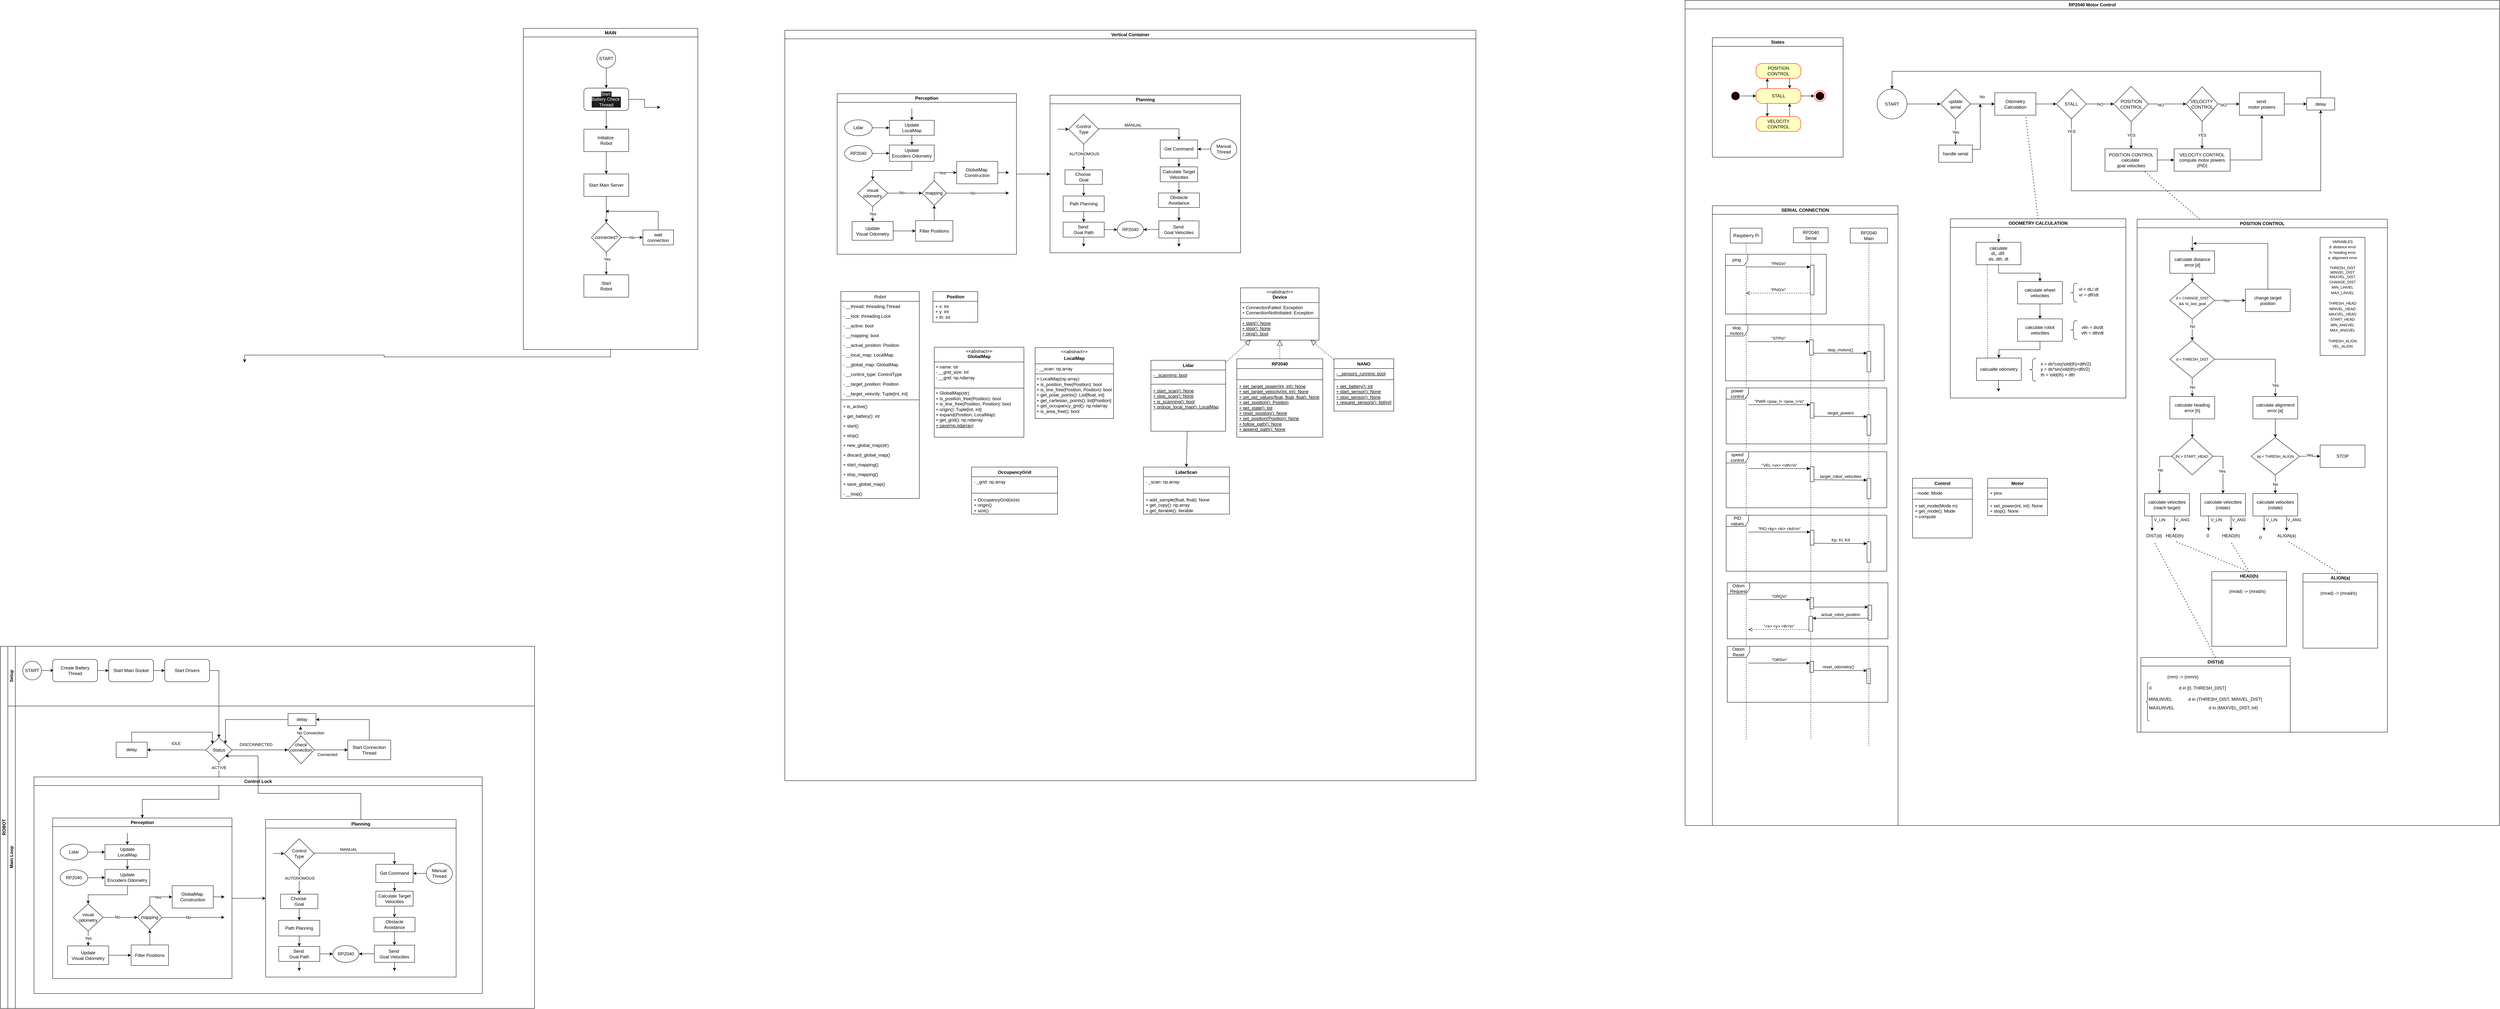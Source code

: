 <mxfile version="25.0.2">
  <diagram id="prtHgNgQTEPvFCAcTncT" name="Page-1">
    <mxGraphModel dx="4350" dy="1037" grid="1" gridSize="10" guides="1" tooltips="1" connect="1" arrows="1" fold="1" page="1" pageScale="1" pageWidth="827" pageHeight="1169" math="0" shadow="0">
      <root>
        <mxCell id="0" />
        <mxCell id="1" parent="0" />
        <mxCell id="dNxyNK7c78bLwvsdeMH5-19" value="ROBOT" style="swimlane;html=1;childLayout=stackLayout;resizeParent=1;resizeParentMax=0;horizontal=0;startSize=20;horizontalStack=0;" parent="1" vertex="1">
          <mxGeometry x="-2910" y="1810" width="1430" height="970" as="geometry" />
        </mxCell>
        <mxCell id="dNxyNK7c78bLwvsdeMH5-20" value="Setup" style="swimlane;html=1;startSize=20;horizontal=0;" parent="dNxyNK7c78bLwvsdeMH5-19" vertex="1">
          <mxGeometry x="20" width="1410" height="160" as="geometry" />
        </mxCell>
        <mxCell id="dNxyNK7c78bLwvsdeMH5-25" value="" style="edgeStyle=orthogonalEdgeStyle;rounded=0;orthogonalLoop=1;jettySize=auto;html=1;entryX=0.024;entryY=0.49;entryDx=0;entryDy=0;entryPerimeter=0;" parent="dNxyNK7c78bLwvsdeMH5-20" source="dNxyNK7c78bLwvsdeMH5-23" target="bPLx10p-G-JCQoLfZvdG-6" edge="1">
          <mxGeometry relative="1" as="geometry">
            <mxPoint x="130" y="70" as="targetPoint" />
            <Array as="points" />
          </mxGeometry>
        </mxCell>
        <mxCell id="dNxyNK7c78bLwvsdeMH5-23" value="START" style="ellipse;whiteSpace=wrap;html=1;" parent="dNxyNK7c78bLwvsdeMH5-20" vertex="1">
          <mxGeometry x="40" y="40" width="50" height="50" as="geometry" />
        </mxCell>
        <mxCell id="bPLx10p-G-JCQoLfZvdG-9" value="" style="edgeStyle=orthogonalEdgeStyle;rounded=0;orthogonalLoop=1;jettySize=auto;html=1;" parent="dNxyNK7c78bLwvsdeMH5-20" source="bPLx10p-G-JCQoLfZvdG-6" target="bPLx10p-G-JCQoLfZvdG-8" edge="1">
          <mxGeometry relative="1" as="geometry" />
        </mxCell>
        <mxCell id="bPLx10p-G-JCQoLfZvdG-6" value="Create Battery Thread" style="rounded=1;whiteSpace=wrap;html=1;" parent="dNxyNK7c78bLwvsdeMH5-20" vertex="1">
          <mxGeometry x="120" y="35" width="120" height="60" as="geometry" />
        </mxCell>
        <mxCell id="bPLx10p-G-JCQoLfZvdG-86" value="" style="edgeStyle=orthogonalEdgeStyle;rounded=0;orthogonalLoop=1;jettySize=auto;html=1;" parent="dNxyNK7c78bLwvsdeMH5-20" source="bPLx10p-G-JCQoLfZvdG-8" target="bPLx10p-G-JCQoLfZvdG-85" edge="1">
          <mxGeometry relative="1" as="geometry" />
        </mxCell>
        <mxCell id="bPLx10p-G-JCQoLfZvdG-8" value="Start Main Socket" style="rounded=1;whiteSpace=wrap;html=1;" parent="dNxyNK7c78bLwvsdeMH5-20" vertex="1">
          <mxGeometry x="270" y="35" width="120" height="60" as="geometry" />
        </mxCell>
        <mxCell id="bPLx10p-G-JCQoLfZvdG-85" value="Start Drivers" style="whiteSpace=wrap;html=1;rounded=1;" parent="dNxyNK7c78bLwvsdeMH5-20" vertex="1">
          <mxGeometry x="420" y="35" width="120" height="60" as="geometry" />
        </mxCell>
        <mxCell id="bPLx10p-G-JCQoLfZvdG-87" style="edgeStyle=orthogonalEdgeStyle;rounded=0;orthogonalLoop=1;jettySize=auto;html=1;exitX=1;exitY=0.5;exitDx=0;exitDy=0;entryX=0.5;entryY=0;entryDx=0;entryDy=0;" parent="dNxyNK7c78bLwvsdeMH5-19" source="bPLx10p-G-JCQoLfZvdG-85" target="dNxyNK7c78bLwvsdeMH5-28" edge="1">
          <mxGeometry relative="1" as="geometry" />
        </mxCell>
        <mxCell id="dNxyNK7c78bLwvsdeMH5-21" value="Main Loop" style="swimlane;html=1;startSize=20;horizontal=0;" parent="dNxyNK7c78bLwvsdeMH5-19" vertex="1">
          <mxGeometry x="20" y="160" width="1410" height="810" as="geometry" />
        </mxCell>
        <mxCell id="bPLx10p-G-JCQoLfZvdG-28" value="IDLE" style="edgeStyle=orthogonalEdgeStyle;rounded=0;orthogonalLoop=1;jettySize=auto;html=1;exitX=0;exitY=0.5;exitDx=0;exitDy=0;entryX=1;entryY=0.5;entryDx=0;entryDy=0;" parent="dNxyNK7c78bLwvsdeMH5-21" source="dNxyNK7c78bLwvsdeMH5-28" target="bPLx10p-G-JCQoLfZvdG-29" edge="1">
          <mxGeometry x="0.019" y="-17" relative="1" as="geometry">
            <mxPoint x="360" y="117.765" as="targetPoint" />
            <mxPoint as="offset" />
          </mxGeometry>
        </mxCell>
        <mxCell id="bPLx10p-G-JCQoLfZvdG-34" value="" style="edgeStyle=orthogonalEdgeStyle;rounded=0;orthogonalLoop=1;jettySize=auto;html=1;entryX=0.5;entryY=0;entryDx=0;entryDy=0;" parent="dNxyNK7c78bLwvsdeMH5-21" source="dNxyNK7c78bLwvsdeMH5-28" target="bPLx10p-G-JCQoLfZvdG-37" edge="1">
          <mxGeometry relative="1" as="geometry">
            <mxPoint x="565" y="232.5" as="targetPoint" />
            <Array as="points">
              <mxPoint x="565" y="250" />
              <mxPoint x="360" y="250" />
            </Array>
          </mxGeometry>
        </mxCell>
        <mxCell id="bPLx10p-G-JCQoLfZvdG-36" value="ACTIVE" style="edgeLabel;html=1;align=center;verticalAlign=middle;resizable=0;points=[];" parent="bPLx10p-G-JCQoLfZvdG-34" vertex="1" connectable="0">
          <mxGeometry x="-0.641" y="2" relative="1" as="geometry">
            <mxPoint x="-2" y="-49" as="offset" />
          </mxGeometry>
        </mxCell>
        <mxCell id="dNxyNK7c78bLwvsdeMH5-28" value="Status" style="rhombus;whiteSpace=wrap;html=1;fontFamily=Helvetica;fontSize=12;fontColor=#000000;align=center;" parent="dNxyNK7c78bLwvsdeMH5-21" vertex="1">
          <mxGeometry x="530" y="85" width="70" height="65" as="geometry" />
        </mxCell>
        <mxCell id="bPLx10p-G-JCQoLfZvdG-12" value="" style="edgeStyle=orthogonalEdgeStyle;rounded=0;orthogonalLoop=1;jettySize=auto;html=1;" parent="dNxyNK7c78bLwvsdeMH5-21" source="dNxyNK7c78bLwvsdeMH5-28" target="bPLx10p-G-JCQoLfZvdG-16" edge="1">
          <mxGeometry x="1" y="60" relative="1" as="geometry">
            <mxPoint x="700" y="117.5" as="targetPoint" />
            <mxPoint x="57" y="35" as="offset" />
          </mxGeometry>
        </mxCell>
        <mxCell id="bPLx10p-G-JCQoLfZvdG-14" value="DISCONNECTED" style="edgeLabel;html=1;align=center;verticalAlign=middle;resizable=0;points=[];" parent="bPLx10p-G-JCQoLfZvdG-12" vertex="1" connectable="0">
          <mxGeometry x="-0.153" y="2" relative="1" as="geometry">
            <mxPoint y="-13" as="offset" />
          </mxGeometry>
        </mxCell>
        <mxCell id="bPLx10p-G-JCQoLfZvdG-25" value="" style="edgeStyle=orthogonalEdgeStyle;rounded=0;orthogonalLoop=1;jettySize=auto;html=1;" parent="dNxyNK7c78bLwvsdeMH5-21" source="bPLx10p-G-JCQoLfZvdG-16" target="bPLx10p-G-JCQoLfZvdG-24" edge="1">
          <mxGeometry relative="1" as="geometry" />
        </mxCell>
        <mxCell id="bPLx10p-G-JCQoLfZvdG-26" value="Connected" style="edgeLabel;html=1;align=center;verticalAlign=middle;resizable=0;points=[];" parent="bPLx10p-G-JCQoLfZvdG-25" vertex="1" connectable="0">
          <mxGeometry x="-0.223" y="2" relative="1" as="geometry">
            <mxPoint y="14" as="offset" />
          </mxGeometry>
        </mxCell>
        <mxCell id="bPLx10p-G-JCQoLfZvdG-16" value="check connection&lt;div&gt;&lt;br&gt;&lt;/div&gt;" style="rhombus;whiteSpace=wrap;html=1;" parent="dNxyNK7c78bLwvsdeMH5-21" vertex="1">
          <mxGeometry x="750" y="80" width="70" height="75" as="geometry" />
        </mxCell>
        <mxCell id="bPLx10p-G-JCQoLfZvdG-32" style="edgeStyle=orthogonalEdgeStyle;rounded=0;orthogonalLoop=1;jettySize=auto;html=1;exitX=0;exitY=0.5;exitDx=0;exitDy=0;entryX=1;entryY=0;entryDx=0;entryDy=0;" parent="dNxyNK7c78bLwvsdeMH5-21" source="bPLx10p-G-JCQoLfZvdG-17" target="dNxyNK7c78bLwvsdeMH5-28" edge="1">
          <mxGeometry relative="1" as="geometry">
            <mxPoint x="700" y="70" as="targetPoint" />
          </mxGeometry>
        </mxCell>
        <mxCell id="bPLx10p-G-JCQoLfZvdG-17" value="delay" style="whiteSpace=wrap;html=1;" parent="dNxyNK7c78bLwvsdeMH5-21" vertex="1">
          <mxGeometry x="750" y="20" width="75" height="32.5" as="geometry" />
        </mxCell>
        <mxCell id="bPLx10p-G-JCQoLfZvdG-22" value="No Connection" style="edgeStyle=orthogonalEdgeStyle;rounded=0;orthogonalLoop=1;jettySize=auto;html=1;exitX=0.5;exitY=0;exitDx=0;exitDy=0;entryX=0.448;entryY=1.062;entryDx=0;entryDy=0;entryPerimeter=0;" parent="dNxyNK7c78bLwvsdeMH5-21" source="bPLx10p-G-JCQoLfZvdG-16" target="bPLx10p-G-JCQoLfZvdG-17" edge="1">
          <mxGeometry x="-0.325" y="-26" relative="1" as="geometry">
            <mxPoint as="offset" />
          </mxGeometry>
        </mxCell>
        <mxCell id="bPLx10p-G-JCQoLfZvdG-27" style="edgeStyle=orthogonalEdgeStyle;rounded=0;orthogonalLoop=1;jettySize=auto;html=1;exitX=0.5;exitY=0;exitDx=0;exitDy=0;entryX=1;entryY=0.5;entryDx=0;entryDy=0;" parent="dNxyNK7c78bLwvsdeMH5-21" source="bPLx10p-G-JCQoLfZvdG-24" target="bPLx10p-G-JCQoLfZvdG-17" edge="1">
          <mxGeometry relative="1" as="geometry" />
        </mxCell>
        <mxCell id="bPLx10p-G-JCQoLfZvdG-24" value="Start Connection Thread" style="whiteSpace=wrap;html=1;" parent="dNxyNK7c78bLwvsdeMH5-21" vertex="1">
          <mxGeometry x="910" y="91.25" width="115" height="52.5" as="geometry" />
        </mxCell>
        <mxCell id="bPLx10p-G-JCQoLfZvdG-30" style="edgeStyle=orthogonalEdgeStyle;rounded=0;orthogonalLoop=1;jettySize=auto;html=1;exitX=0.5;exitY=0;exitDx=0;exitDy=0;entryX=0;entryY=0;entryDx=0;entryDy=0;" parent="dNxyNK7c78bLwvsdeMH5-21" source="bPLx10p-G-JCQoLfZvdG-29" target="dNxyNK7c78bLwvsdeMH5-28" edge="1">
          <mxGeometry relative="1" as="geometry">
            <Array as="points">
              <mxPoint x="332" y="70" />
              <mxPoint x="548" y="70" />
            </Array>
          </mxGeometry>
        </mxCell>
        <mxCell id="bPLx10p-G-JCQoLfZvdG-29" value="delay" style="rounded=0;whiteSpace=wrap;html=1;" parent="dNxyNK7c78bLwvsdeMH5-21" vertex="1">
          <mxGeometry x="290" y="96.87" width="83" height="41.25" as="geometry" />
        </mxCell>
        <mxCell id="bPLx10p-G-JCQoLfZvdG-35" value="Control Lock" style="swimlane;whiteSpace=wrap;html=1;" parent="dNxyNK7c78bLwvsdeMH5-21" vertex="1">
          <mxGeometry x="70" y="190" width="1200" height="580" as="geometry" />
        </mxCell>
        <mxCell id="bPLx10p-G-JCQoLfZvdG-245" style="edgeStyle=orthogonalEdgeStyle;rounded=0;orthogonalLoop=1;jettySize=auto;html=1;exitX=1;exitY=0.5;exitDx=0;exitDy=0;entryX=0;entryY=0.5;entryDx=0;entryDy=0;" parent="bPLx10p-G-JCQoLfZvdG-35" source="bPLx10p-G-JCQoLfZvdG-37" target="bPLx10p-G-JCQoLfZvdG-58" edge="1">
          <mxGeometry relative="1" as="geometry" />
        </mxCell>
        <mxCell id="bPLx10p-G-JCQoLfZvdG-37" value="Perception" style="swimlane;whiteSpace=wrap;html=1;" parent="bPLx10p-G-JCQoLfZvdG-35" vertex="1">
          <mxGeometry x="50" y="110" width="480" height="430" as="geometry" />
        </mxCell>
        <mxCell id="bPLx10p-G-JCQoLfZvdG-42" style="edgeStyle=orthogonalEdgeStyle;rounded=0;orthogonalLoop=1;jettySize=auto;html=1;exitX=1;exitY=0.5;exitDx=0;exitDy=0;entryX=0;entryY=0.5;entryDx=0;entryDy=0;" parent="bPLx10p-G-JCQoLfZvdG-37" source="bPLx10p-G-JCQoLfZvdG-40" target="bPLx10p-G-JCQoLfZvdG-41" edge="1">
          <mxGeometry relative="1" as="geometry" />
        </mxCell>
        <mxCell id="bPLx10p-G-JCQoLfZvdG-40" value="Lidar" style="ellipse;whiteSpace=wrap;html=1;" parent="bPLx10p-G-JCQoLfZvdG-37" vertex="1">
          <mxGeometry x="19.98" y="70" width="74" height="42.5" as="geometry" />
        </mxCell>
        <mxCell id="bPLx10p-G-JCQoLfZvdG-47" style="edgeStyle=orthogonalEdgeStyle;rounded=0;orthogonalLoop=1;jettySize=auto;html=1;exitX=0.5;exitY=1;exitDx=0;exitDy=0;" parent="bPLx10p-G-JCQoLfZvdG-37" source="bPLx10p-G-JCQoLfZvdG-41" target="bPLx10p-G-JCQoLfZvdG-44" edge="1">
          <mxGeometry relative="1" as="geometry">
            <mxPoint x="195.428" y="128.75" as="targetPoint" />
          </mxGeometry>
        </mxCell>
        <mxCell id="bPLx10p-G-JCQoLfZvdG-41" value="&lt;div&gt;Update&lt;/div&gt;LocalMap" style="rounded=0;whiteSpace=wrap;html=1;" parent="bPLx10p-G-JCQoLfZvdG-37" vertex="1">
          <mxGeometry x="139.98" y="71.25" width="120" height="40" as="geometry" />
        </mxCell>
        <mxCell id="bPLx10p-G-JCQoLfZvdG-45" value="" style="edgeStyle=orthogonalEdgeStyle;rounded=0;orthogonalLoop=1;jettySize=auto;html=1;" parent="bPLx10p-G-JCQoLfZvdG-37" source="bPLx10p-G-JCQoLfZvdG-43" target="bPLx10p-G-JCQoLfZvdG-44" edge="1">
          <mxGeometry relative="1" as="geometry" />
        </mxCell>
        <mxCell id="bPLx10p-G-JCQoLfZvdG-43" value="RP2040" style="ellipse;whiteSpace=wrap;html=1;" parent="bPLx10p-G-JCQoLfZvdG-37" vertex="1">
          <mxGeometry x="19.98" y="138.75" width="74" height="42.5" as="geometry" />
        </mxCell>
        <mxCell id="bPLx10p-G-JCQoLfZvdG-49" style="edgeStyle=orthogonalEdgeStyle;rounded=0;orthogonalLoop=1;jettySize=auto;html=1;exitX=0.5;exitY=1;exitDx=0;exitDy=0;entryX=0.5;entryY=0;entryDx=0;entryDy=0;" parent="bPLx10p-G-JCQoLfZvdG-37" source="bPLx10p-G-JCQoLfZvdG-44" target="bPLx10p-G-JCQoLfZvdG-48" edge="1">
          <mxGeometry relative="1" as="geometry" />
        </mxCell>
        <mxCell id="bPLx10p-G-JCQoLfZvdG-44" value="Update&lt;div&gt;Encoders&amp;nbsp;&lt;span style=&quot;background-color: initial;&quot;&gt;Odometry&lt;/span&gt;&lt;/div&gt;" style="whiteSpace=wrap;html=1;" parent="bPLx10p-G-JCQoLfZvdG-37" vertex="1">
          <mxGeometry x="139.98" y="137.5" width="120" height="43.75" as="geometry" />
        </mxCell>
        <mxCell id="bPLx10p-G-JCQoLfZvdG-51" value="Yes" style="edgeStyle=orthogonalEdgeStyle;rounded=0;orthogonalLoop=1;jettySize=auto;html=1;" parent="bPLx10p-G-JCQoLfZvdG-37" source="bPLx10p-G-JCQoLfZvdG-48" target="bPLx10p-G-JCQoLfZvdG-50" edge="1">
          <mxGeometry relative="1" as="geometry">
            <Array as="points">
              <mxPoint x="94.98" y="322.5" />
              <mxPoint x="94.98" y="322.5" />
            </Array>
          </mxGeometry>
        </mxCell>
        <mxCell id="bPLx10p-G-JCQoLfZvdG-48" value="visual odometry" style="rhombus;whiteSpace=wrap;html=1;" parent="bPLx10p-G-JCQoLfZvdG-37" vertex="1">
          <mxGeometry x="54.98" y="230" width="80" height="72.5" as="geometry" />
        </mxCell>
        <mxCell id="bPLx10p-G-JCQoLfZvdG-232" style="edgeStyle=orthogonalEdgeStyle;rounded=0;orthogonalLoop=1;jettySize=auto;html=1;exitX=1;exitY=0.5;exitDx=0;exitDy=0;entryX=0;entryY=0.5;entryDx=0;entryDy=0;" parent="bPLx10p-G-JCQoLfZvdG-37" source="bPLx10p-G-JCQoLfZvdG-50" target="bPLx10p-G-JCQoLfZvdG-52" edge="1">
          <mxGeometry relative="1" as="geometry" />
        </mxCell>
        <mxCell id="bPLx10p-G-JCQoLfZvdG-50" value="Update&lt;div&gt;Visual Odometry&lt;/div&gt;" style="whiteSpace=wrap;html=1;" parent="bPLx10p-G-JCQoLfZvdG-37" vertex="1">
          <mxGeometry x="39.98" y="342.5" width="110" height="50" as="geometry" />
        </mxCell>
        <mxCell id="bPLx10p-G-JCQoLfZvdG-239" style="edgeStyle=orthogonalEdgeStyle;rounded=0;orthogonalLoop=1;jettySize=auto;html=1;exitX=0.5;exitY=0;exitDx=0;exitDy=0;" parent="bPLx10p-G-JCQoLfZvdG-37" source="bPLx10p-G-JCQoLfZvdG-52" target="bPLx10p-G-JCQoLfZvdG-230" edge="1">
          <mxGeometry relative="1" as="geometry" />
        </mxCell>
        <mxCell id="bPLx10p-G-JCQoLfZvdG-52" value="Filter Positions" style="whiteSpace=wrap;html=1;" parent="bPLx10p-G-JCQoLfZvdG-37" vertex="1">
          <mxGeometry x="209.98" y="340" width="100" height="55" as="geometry" />
        </mxCell>
        <mxCell id="bPLx10p-G-JCQoLfZvdG-242" style="edgeStyle=orthogonalEdgeStyle;rounded=0;orthogonalLoop=1;jettySize=auto;html=1;exitX=0.5;exitY=0;exitDx=0;exitDy=0;" parent="bPLx10p-G-JCQoLfZvdG-37" source="bPLx10p-G-JCQoLfZvdG-230" target="bPLx10p-G-JCQoLfZvdG-233" edge="1">
          <mxGeometry relative="1" as="geometry" />
        </mxCell>
        <mxCell id="bPLx10p-G-JCQoLfZvdG-243" value="Yes" style="edgeLabel;html=1;align=center;verticalAlign=middle;resizable=0;points=[];" parent="bPLx10p-G-JCQoLfZvdG-242" vertex="1" connectable="0">
          <mxGeometry x="0.049" relative="1" as="geometry">
            <mxPoint as="offset" />
          </mxGeometry>
        </mxCell>
        <mxCell id="bPLx10p-G-JCQoLfZvdG-247" style="edgeStyle=orthogonalEdgeStyle;rounded=0;orthogonalLoop=1;jettySize=auto;html=1;exitX=1;exitY=0.5;exitDx=0;exitDy=0;" parent="bPLx10p-G-JCQoLfZvdG-37" source="bPLx10p-G-JCQoLfZvdG-230" edge="1">
          <mxGeometry relative="1" as="geometry">
            <mxPoint x="459.98" y="266" as="targetPoint" />
          </mxGeometry>
        </mxCell>
        <mxCell id="bPLx10p-G-JCQoLfZvdG-248" value="No" style="edgeLabel;html=1;align=center;verticalAlign=middle;resizable=0;points=[];" parent="bPLx10p-G-JCQoLfZvdG-247" vertex="1" connectable="0">
          <mxGeometry x="-0.167" y="1" relative="1" as="geometry">
            <mxPoint as="offset" />
          </mxGeometry>
        </mxCell>
        <mxCell id="bPLx10p-G-JCQoLfZvdG-230" value="mapping" style="rhombus;whiteSpace=wrap;html=1;" parent="bPLx10p-G-JCQoLfZvdG-37" vertex="1">
          <mxGeometry x="227.48" y="233.25" width="65" height="66" as="geometry" />
        </mxCell>
        <mxCell id="bPLx10p-G-JCQoLfZvdG-55" value="" style="edgeStyle=orthogonalEdgeStyle;rounded=0;orthogonalLoop=1;jettySize=auto;html=1;entryX=0;entryY=0.5;entryDx=0;entryDy=0;" parent="bPLx10p-G-JCQoLfZvdG-37" source="bPLx10p-G-JCQoLfZvdG-48" target="bPLx10p-G-JCQoLfZvdG-230" edge="1">
          <mxGeometry relative="1" as="geometry">
            <mxPoint x="199.98" y="266.333" as="targetPoint" />
          </mxGeometry>
        </mxCell>
        <mxCell id="bPLx10p-G-JCQoLfZvdG-56" value="No" style="edgeLabel;html=1;align=center;verticalAlign=middle;resizable=0;points=[];" parent="bPLx10p-G-JCQoLfZvdG-55" vertex="1" connectable="0">
          <mxGeometry x="-0.183" y="2" relative="1" as="geometry">
            <mxPoint as="offset" />
          </mxGeometry>
        </mxCell>
        <mxCell id="bPLx10p-G-JCQoLfZvdG-246" style="edgeStyle=orthogonalEdgeStyle;rounded=0;orthogonalLoop=1;jettySize=auto;html=1;exitX=1;exitY=0.5;exitDx=0;exitDy=0;" parent="bPLx10p-G-JCQoLfZvdG-37" source="bPLx10p-G-JCQoLfZvdG-233" edge="1">
          <mxGeometry relative="1" as="geometry">
            <mxPoint x="459.98" y="211.444" as="targetPoint" />
          </mxGeometry>
        </mxCell>
        <mxCell id="bPLx10p-G-JCQoLfZvdG-233" value="GlobalMap&amp;nbsp;&lt;div&gt;Construction&lt;/div&gt;" style="whiteSpace=wrap;html=1;" parent="bPLx10p-G-JCQoLfZvdG-37" vertex="1">
          <mxGeometry x="319.98" y="181.25" width="110" height="60" as="geometry" />
        </mxCell>
        <mxCell id="bPLx10p-G-JCQoLfZvdG-58" value="Planning" style="swimlane;whiteSpace=wrap;html=1;" parent="bPLx10p-G-JCQoLfZvdG-35" vertex="1">
          <mxGeometry x="620" y="114" width="510" height="422" as="geometry" />
        </mxCell>
        <mxCell id="bPLx10p-G-JCQoLfZvdG-62" value="" style="edgeStyle=orthogonalEdgeStyle;rounded=0;orthogonalLoop=1;jettySize=auto;html=1;" parent="bPLx10p-G-JCQoLfZvdG-58" source="bPLx10p-G-JCQoLfZvdG-59" target="bPLx10p-G-JCQoLfZvdG-61" edge="1">
          <mxGeometry relative="1" as="geometry">
            <Array as="points">
              <mxPoint x="170" y="90" />
              <mxPoint x="170" y="90" />
            </Array>
          </mxGeometry>
        </mxCell>
        <mxCell id="bPLx10p-G-JCQoLfZvdG-63" value="MANUAL" style="edgeLabel;html=1;align=center;verticalAlign=middle;resizable=0;points=[];" parent="bPLx10p-G-JCQoLfZvdG-62" vertex="1" connectable="0">
          <mxGeometry x="-0.332" y="5" relative="1" as="geometry">
            <mxPoint x="11" y="-5" as="offset" />
          </mxGeometry>
        </mxCell>
        <mxCell id="bPLx10p-G-JCQoLfZvdG-71" value="" style="edgeStyle=orthogonalEdgeStyle;rounded=0;orthogonalLoop=1;jettySize=auto;html=1;" parent="bPLx10p-G-JCQoLfZvdG-58" source="bPLx10p-G-JCQoLfZvdG-59" target="bPLx10p-G-JCQoLfZvdG-70" edge="1">
          <mxGeometry relative="1" as="geometry" />
        </mxCell>
        <mxCell id="bPLx10p-G-JCQoLfZvdG-72" value="AUTONOMOUS" style="edgeLabel;html=1;align=center;verticalAlign=middle;resizable=0;points=[];" parent="bPLx10p-G-JCQoLfZvdG-71" vertex="1" connectable="0">
          <mxGeometry x="-0.271" y="1" relative="1" as="geometry">
            <mxPoint as="offset" />
          </mxGeometry>
        </mxCell>
        <mxCell id="bPLx10p-G-JCQoLfZvdG-59" value="Control&lt;div&gt;Type&lt;/div&gt;" style="rhombus;whiteSpace=wrap;html=1;" parent="bPLx10p-G-JCQoLfZvdG-58" vertex="1">
          <mxGeometry x="50" y="51.25" width="80" height="80" as="geometry" />
        </mxCell>
        <mxCell id="bPLx10p-G-JCQoLfZvdG-67" value="" style="edgeStyle=orthogonalEdgeStyle;rounded=0;orthogonalLoop=1;jettySize=auto;html=1;" parent="bPLx10p-G-JCQoLfZvdG-58" source="bPLx10p-G-JCQoLfZvdG-61" target="bPLx10p-G-JCQoLfZvdG-66" edge="1">
          <mxGeometry relative="1" as="geometry" />
        </mxCell>
        <mxCell id="bPLx10p-G-JCQoLfZvdG-61" value="Get Command" style="whiteSpace=wrap;html=1;" parent="bPLx10p-G-JCQoLfZvdG-58" vertex="1">
          <mxGeometry x="295" y="120" width="100" height="48.75" as="geometry" />
        </mxCell>
        <mxCell id="bPLx10p-G-JCQoLfZvdG-82" style="edgeStyle=orthogonalEdgeStyle;rounded=0;orthogonalLoop=1;jettySize=auto;html=1;exitX=0;exitY=0.5;exitDx=0;exitDy=0;entryX=1;entryY=0.5;entryDx=0;entryDy=0;" parent="bPLx10p-G-JCQoLfZvdG-58" source="bPLx10p-G-JCQoLfZvdG-64" target="bPLx10p-G-JCQoLfZvdG-61" edge="1">
          <mxGeometry relative="1" as="geometry" />
        </mxCell>
        <mxCell id="bPLx10p-G-JCQoLfZvdG-64" value="Manual&lt;div&gt;Thread&lt;/div&gt;" style="ellipse;whiteSpace=wrap;html=1;" parent="bPLx10p-G-JCQoLfZvdG-58" vertex="1">
          <mxGeometry x="430" y="116.87" width="70" height="55" as="geometry" />
        </mxCell>
        <mxCell id="bPLx10p-G-JCQoLfZvdG-69" value="" style="edgeStyle=orthogonalEdgeStyle;rounded=0;orthogonalLoop=1;jettySize=auto;html=1;" parent="bPLx10p-G-JCQoLfZvdG-58" source="bPLx10p-G-JCQoLfZvdG-66" target="bPLx10p-G-JCQoLfZvdG-68" edge="1">
          <mxGeometry relative="1" as="geometry" />
        </mxCell>
        <mxCell id="bPLx10p-G-JCQoLfZvdG-66" value="Calculate Target Velocities" style="whiteSpace=wrap;html=1;" parent="bPLx10p-G-JCQoLfZvdG-58" vertex="1">
          <mxGeometry x="295" y="191.88" width="100" height="40" as="geometry" />
        </mxCell>
        <mxCell id="bPLx10p-G-JCQoLfZvdG-80" value="" style="edgeStyle=orthogonalEdgeStyle;rounded=0;orthogonalLoop=1;jettySize=auto;html=1;" parent="bPLx10p-G-JCQoLfZvdG-58" source="bPLx10p-G-JCQoLfZvdG-68" target="bPLx10p-G-JCQoLfZvdG-79" edge="1">
          <mxGeometry relative="1" as="geometry" />
        </mxCell>
        <mxCell id="bPLx10p-G-JCQoLfZvdG-68" value="Obstacle&lt;div&gt;Avoidance&lt;/div&gt;" style="whiteSpace=wrap;html=1;" parent="bPLx10p-G-JCQoLfZvdG-58" vertex="1">
          <mxGeometry x="290" y="261.88" width="110" height="38.75" as="geometry" />
        </mxCell>
        <mxCell id="bPLx10p-G-JCQoLfZvdG-74" value="" style="edgeStyle=orthogonalEdgeStyle;rounded=0;orthogonalLoop=1;jettySize=auto;html=1;" parent="bPLx10p-G-JCQoLfZvdG-58" source="bPLx10p-G-JCQoLfZvdG-70" target="bPLx10p-G-JCQoLfZvdG-73" edge="1">
          <mxGeometry relative="1" as="geometry" />
        </mxCell>
        <mxCell id="bPLx10p-G-JCQoLfZvdG-70" value="Choose&amp;nbsp;&lt;div&gt;Goal&lt;/div&gt;" style="whiteSpace=wrap;html=1;" parent="bPLx10p-G-JCQoLfZvdG-58" vertex="1">
          <mxGeometry x="40" y="200" width="100" height="38.75" as="geometry" />
        </mxCell>
        <mxCell id="bPLx10p-G-JCQoLfZvdG-76" value="" style="edgeStyle=orthogonalEdgeStyle;rounded=0;orthogonalLoop=1;jettySize=auto;html=1;" parent="bPLx10p-G-JCQoLfZvdG-58" source="bPLx10p-G-JCQoLfZvdG-73" target="bPLx10p-G-JCQoLfZvdG-75" edge="1">
          <mxGeometry relative="1" as="geometry" />
        </mxCell>
        <mxCell id="bPLx10p-G-JCQoLfZvdG-73" value="Path Planning" style="whiteSpace=wrap;html=1;" parent="bPLx10p-G-JCQoLfZvdG-58" vertex="1">
          <mxGeometry x="35" y="270" width="110" height="41.88" as="geometry" />
        </mxCell>
        <mxCell id="bPLx10p-G-JCQoLfZvdG-78" value="" style="edgeStyle=orthogonalEdgeStyle;rounded=0;orthogonalLoop=1;jettySize=auto;html=1;" parent="bPLx10p-G-JCQoLfZvdG-58" source="bPLx10p-G-JCQoLfZvdG-75" target="bPLx10p-G-JCQoLfZvdG-77" edge="1">
          <mxGeometry relative="1" as="geometry" />
        </mxCell>
        <mxCell id="bPLx10p-G-JCQoLfZvdG-249" style="edgeStyle=orthogonalEdgeStyle;rounded=0;orthogonalLoop=1;jettySize=auto;html=1;exitX=0.5;exitY=1;exitDx=0;exitDy=0;" parent="bPLx10p-G-JCQoLfZvdG-58" source="bPLx10p-G-JCQoLfZvdG-75" edge="1">
          <mxGeometry relative="1" as="geometry">
            <mxPoint x="90" y="406" as="targetPoint" />
          </mxGeometry>
        </mxCell>
        <mxCell id="bPLx10p-G-JCQoLfZvdG-75" value="Send&amp;nbsp;&lt;div&gt;Goal&amp;nbsp;&lt;span style=&quot;background-color: initial;&quot;&gt;Path&lt;/span&gt;&lt;/div&gt;" style="whiteSpace=wrap;html=1;" parent="bPLx10p-G-JCQoLfZvdG-58" vertex="1">
          <mxGeometry x="35" y="340" width="110" height="40" as="geometry" />
        </mxCell>
        <mxCell id="bPLx10p-G-JCQoLfZvdG-77" value="RP2040" style="ellipse;whiteSpace=wrap;html=1;" parent="bPLx10p-G-JCQoLfZvdG-58" vertex="1">
          <mxGeometry x="180" y="337.5" width="70" height="45" as="geometry" />
        </mxCell>
        <mxCell id="bPLx10p-G-JCQoLfZvdG-81" style="edgeStyle=orthogonalEdgeStyle;rounded=0;orthogonalLoop=1;jettySize=auto;html=1;exitX=0;exitY=0.5;exitDx=0;exitDy=0;entryX=1;entryY=0.5;entryDx=0;entryDy=0;" parent="bPLx10p-G-JCQoLfZvdG-58" source="bPLx10p-G-JCQoLfZvdG-79" target="bPLx10p-G-JCQoLfZvdG-77" edge="1">
          <mxGeometry relative="1" as="geometry" />
        </mxCell>
        <mxCell id="bPLx10p-G-JCQoLfZvdG-250" style="edgeStyle=orthogonalEdgeStyle;rounded=0;orthogonalLoop=1;jettySize=auto;html=1;exitX=0.5;exitY=1;exitDx=0;exitDy=0;" parent="bPLx10p-G-JCQoLfZvdG-58" source="bPLx10p-G-JCQoLfZvdG-79" edge="1">
          <mxGeometry relative="1" as="geometry">
            <mxPoint x="345" y="406" as="targetPoint" />
          </mxGeometry>
        </mxCell>
        <mxCell id="bPLx10p-G-JCQoLfZvdG-79" value="Send&amp;nbsp;&lt;div&gt;Goal&amp;nbsp;&lt;span style=&quot;background-color: initial;&quot;&gt;Velocities&lt;/span&gt;&lt;/div&gt;" style="whiteSpace=wrap;html=1;" parent="bPLx10p-G-JCQoLfZvdG-58" vertex="1">
          <mxGeometry x="291.25" y="336.56" width="107.5" height="45.94" as="geometry" />
        </mxCell>
        <mxCell id="bPLx10p-G-JCQoLfZvdG-251" style="edgeStyle=orthogonalEdgeStyle;rounded=0;orthogonalLoop=1;jettySize=auto;html=1;exitX=0.5;exitY=0;exitDx=0;exitDy=0;entryX=1;entryY=1;entryDx=0;entryDy=0;" parent="dNxyNK7c78bLwvsdeMH5-21" source="bPLx10p-G-JCQoLfZvdG-58" target="dNxyNK7c78bLwvsdeMH5-28" edge="1">
          <mxGeometry relative="1" as="geometry">
            <Array as="points">
              <mxPoint x="945" y="234" />
              <mxPoint x="670" y="234" />
              <mxPoint x="670" y="134" />
            </Array>
          </mxGeometry>
        </mxCell>
        <mxCell id="bPLx10p-G-JCQoLfZvdG-252" value="" style="endArrow=classic;html=1;rounded=0;entryX=0;entryY=0.5;entryDx=0;entryDy=0;" parent="1" target="bPLx10p-G-JCQoLfZvdG-59" edge="1">
          <mxGeometry width="50" height="50" relative="1" as="geometry">
            <mxPoint x="-2180" y="2365" as="sourcePoint" />
            <mxPoint x="-2160" y="2380" as="targetPoint" />
          </mxGeometry>
        </mxCell>
        <mxCell id="bPLx10p-G-JCQoLfZvdG-253" value="" style="endArrow=classic;html=1;rounded=0;entryX=0.5;entryY=0;entryDx=0;entryDy=0;" parent="1" target="bPLx10p-G-JCQoLfZvdG-41" edge="1">
          <mxGeometry width="50" height="50" relative="1" as="geometry">
            <mxPoint x="-2570" y="2310" as="sourcePoint" />
            <mxPoint x="-2380" y="2390" as="targetPoint" />
          </mxGeometry>
        </mxCell>
        <mxCell id="zInfb6b2AreP_RbAwpDu-52" value="RP2040 Motor Control" style="swimlane;whiteSpace=wrap;html=1;align=center;" parent="1" vertex="1">
          <mxGeometry x="1600" y="80" width="2180" height="2210" as="geometry" />
        </mxCell>
        <mxCell id="zInfb6b2AreP_RbAwpDu-18" style="edgeStyle=orthogonalEdgeStyle;rounded=0;orthogonalLoop=1;jettySize=auto;html=1;exitX=0.5;exitY=0;exitDx=0;exitDy=0;entryX=0.5;entryY=0;entryDx=0;entryDy=0;" parent="zInfb6b2AreP_RbAwpDu-52" source="EQ5DNgI9fUtqt1XdbepB-101" target="EQ5DNgI9fUtqt1XdbepB-160" edge="1">
          <mxGeometry relative="1" as="geometry">
            <Array as="points">
              <mxPoint x="1701" y="190" />
              <mxPoint x="554" y="190" />
            </Array>
          </mxGeometry>
        </mxCell>
        <mxCell id="EQ5DNgI9fUtqt1XdbepB-101" value="delay" style="whiteSpace=wrap;html=1;" parent="zInfb6b2AreP_RbAwpDu-52" vertex="1">
          <mxGeometry x="1664" y="261.25" width="75" height="32.5" as="geometry" />
        </mxCell>
        <mxCell id="EQ5DNgI9fUtqt1XdbepB-172" style="edgeStyle=orthogonalEdgeStyle;rounded=0;orthogonalLoop=1;jettySize=auto;html=1;exitX=1;exitY=0.5;exitDx=0;exitDy=0;" parent="zInfb6b2AreP_RbAwpDu-52" source="EQ5DNgI9fUtqt1XdbepB-160" target="EQ5DNgI9fUtqt1XdbepB-161" edge="1">
          <mxGeometry relative="1" as="geometry" />
        </mxCell>
        <mxCell id="EQ5DNgI9fUtqt1XdbepB-160" value="START" style="ellipse;whiteSpace=wrap;html=1;aspect=fixed;" parent="zInfb6b2AreP_RbAwpDu-52" vertex="1">
          <mxGeometry x="514" y="237.5" width="80" height="80" as="geometry" />
        </mxCell>
        <mxCell id="EQ5DNgI9fUtqt1XdbepB-163" value="Yes" style="edgeStyle=orthogonalEdgeStyle;rounded=0;orthogonalLoop=1;jettySize=auto;html=1;entryX=0.5;entryY=0;entryDx=0;entryDy=0;" parent="zInfb6b2AreP_RbAwpDu-52" source="EQ5DNgI9fUtqt1XdbepB-161" target="EQ5DNgI9fUtqt1XdbepB-162" edge="1">
          <mxGeometry relative="1" as="geometry" />
        </mxCell>
        <mxCell id="EQ5DNgI9fUtqt1XdbepB-165" value="" style="edgeStyle=orthogonalEdgeStyle;rounded=0;orthogonalLoop=1;jettySize=auto;html=1;" parent="zInfb6b2AreP_RbAwpDu-52" source="EQ5DNgI9fUtqt1XdbepB-161" target="EQ5DNgI9fUtqt1XdbepB-164" edge="1">
          <mxGeometry relative="1" as="geometry" />
        </mxCell>
        <mxCell id="EQ5DNgI9fUtqt1XdbepB-168" value="No" style="edgeLabel;html=1;align=center;verticalAlign=middle;resizable=0;points=[];" parent="EQ5DNgI9fUtqt1XdbepB-165" vertex="1" connectable="0">
          <mxGeometry x="-0.145" y="-3" relative="1" as="geometry">
            <mxPoint x="3" y="-23" as="offset" />
          </mxGeometry>
        </mxCell>
        <mxCell id="EQ5DNgI9fUtqt1XdbepB-161" value="update&lt;div&gt;serial&lt;/div&gt;" style="rhombus;whiteSpace=wrap;html=1;" parent="zInfb6b2AreP_RbAwpDu-52" vertex="1">
          <mxGeometry x="684" y="237.5" width="80" height="80" as="geometry" />
        </mxCell>
        <mxCell id="EQ5DNgI9fUtqt1XdbepB-162" value="handle serial" style="whiteSpace=wrap;html=1;" parent="zInfb6b2AreP_RbAwpDu-52" vertex="1">
          <mxGeometry x="679" y="387.5" width="90" height="46" as="geometry" />
        </mxCell>
        <mxCell id="EQ5DNgI9fUtqt1XdbepB-171" style="edgeStyle=orthogonalEdgeStyle;rounded=0;orthogonalLoop=1;jettySize=auto;html=1;exitX=1;exitY=0.5;exitDx=0;exitDy=0;" parent="zInfb6b2AreP_RbAwpDu-52" source="EQ5DNgI9fUtqt1XdbepB-164" target="EQ5DNgI9fUtqt1XdbepB-170" edge="1">
          <mxGeometry relative="1" as="geometry" />
        </mxCell>
        <mxCell id="EQ5DNgI9fUtqt1XdbepB-164" value="Odometry Calculation" style="whiteSpace=wrap;html=1;" parent="zInfb6b2AreP_RbAwpDu-52" vertex="1">
          <mxGeometry x="829" y="247.5" width="110" height="60" as="geometry" />
        </mxCell>
        <mxCell id="EQ5DNgI9fUtqt1XdbepB-174" value="NO" style="edgeStyle=orthogonalEdgeStyle;rounded=0;orthogonalLoop=1;jettySize=auto;html=1;" parent="zInfb6b2AreP_RbAwpDu-52" source="EQ5DNgI9fUtqt1XdbepB-170" target="EQ5DNgI9fUtqt1XdbepB-176" edge="1">
          <mxGeometry relative="1" as="geometry">
            <mxPoint x="1149.0" y="277.5" as="targetPoint" />
          </mxGeometry>
        </mxCell>
        <mxCell id="zInfb6b2AreP_RbAwpDu-16" style="edgeStyle=orthogonalEdgeStyle;rounded=0;orthogonalLoop=1;jettySize=auto;html=1;exitX=0.5;exitY=1;exitDx=0;exitDy=0;entryX=0.5;entryY=1;entryDx=0;entryDy=0;" parent="zInfb6b2AreP_RbAwpDu-52" source="EQ5DNgI9fUtqt1XdbepB-170" target="EQ5DNgI9fUtqt1XdbepB-101" edge="1">
          <mxGeometry relative="1" as="geometry">
            <Array as="points">
              <mxPoint x="1034" y="510" />
              <mxPoint x="1702" y="510" />
            </Array>
          </mxGeometry>
        </mxCell>
        <mxCell id="VrPVZl_ShkL4HmvnZnxK-16" value="YES" style="edgeLabel;html=1;align=center;verticalAlign=middle;resizable=0;points=[];" parent="zInfb6b2AreP_RbAwpDu-16" vertex="1" connectable="0">
          <mxGeometry x="-0.938" relative="1" as="geometry">
            <mxPoint as="offset" />
          </mxGeometry>
        </mxCell>
        <mxCell id="EQ5DNgI9fUtqt1XdbepB-170" value="STALL" style="rhombus;whiteSpace=wrap;html=1;" parent="zInfb6b2AreP_RbAwpDu-52" vertex="1">
          <mxGeometry x="994" y="237.5" width="80" height="80" as="geometry" />
        </mxCell>
        <mxCell id="zInfb6b2AreP_RbAwpDu-2" value="YES" style="edgeStyle=orthogonalEdgeStyle;rounded=0;orthogonalLoop=1;jettySize=auto;html=1;" parent="zInfb6b2AreP_RbAwpDu-52" source="EQ5DNgI9fUtqt1XdbepB-176" target="zInfb6b2AreP_RbAwpDu-1" edge="1">
          <mxGeometry relative="1" as="geometry" />
        </mxCell>
        <mxCell id="zInfb6b2AreP_RbAwpDu-4" value="" style="edgeStyle=orthogonalEdgeStyle;rounded=0;orthogonalLoop=1;jettySize=auto;html=1;" parent="zInfb6b2AreP_RbAwpDu-52" source="EQ5DNgI9fUtqt1XdbepB-176" target="zInfb6b2AreP_RbAwpDu-6" edge="1">
          <mxGeometry relative="1" as="geometry">
            <mxPoint x="1214" y="397.5" as="targetPoint" />
          </mxGeometry>
        </mxCell>
        <mxCell id="zInfb6b2AreP_RbAwpDu-5" value="NO" style="edgeLabel;html=1;align=center;verticalAlign=middle;resizable=0;points=[];" parent="zInfb6b2AreP_RbAwpDu-4" vertex="1" connectable="0">
          <mxGeometry x="-0.37" y="-2" relative="1" as="geometry">
            <mxPoint as="offset" />
          </mxGeometry>
        </mxCell>
        <mxCell id="EQ5DNgI9fUtqt1XdbepB-176" value="POSITION&lt;div&gt;CONTROL&lt;/div&gt;" style="rhombus;whiteSpace=wrap;html=1;" parent="zInfb6b2AreP_RbAwpDu-52" vertex="1">
          <mxGeometry x="1147.75" y="230" width="92.5" height="95" as="geometry" />
        </mxCell>
        <mxCell id="zInfb6b2AreP_RbAwpDu-9" style="edgeStyle=orthogonalEdgeStyle;rounded=0;orthogonalLoop=1;jettySize=auto;html=1;exitX=1;exitY=0.5;exitDx=0;exitDy=0;" parent="zInfb6b2AreP_RbAwpDu-52" source="zInfb6b2AreP_RbAwpDu-1" target="zInfb6b2AreP_RbAwpDu-7" edge="1">
          <mxGeometry relative="1" as="geometry" />
        </mxCell>
        <mxCell id="zInfb6b2AreP_RbAwpDu-1" value="&lt;div&gt;POSITION CONTROL&lt;/div&gt;calculate&amp;nbsp;&lt;div&gt;goal velocities&lt;/div&gt;" style="whiteSpace=wrap;html=1;" parent="zInfb6b2AreP_RbAwpDu-52" vertex="1">
          <mxGeometry x="1124" y="397.5" width="140" height="60" as="geometry" />
        </mxCell>
        <mxCell id="zInfb6b2AreP_RbAwpDu-8" value="YES" style="edgeStyle=orthogonalEdgeStyle;rounded=0;orthogonalLoop=1;jettySize=auto;html=1;" parent="zInfb6b2AreP_RbAwpDu-52" source="zInfb6b2AreP_RbAwpDu-6" target="zInfb6b2AreP_RbAwpDu-7" edge="1">
          <mxGeometry relative="1" as="geometry" />
        </mxCell>
        <mxCell id="zInfb6b2AreP_RbAwpDu-11" value="" style="edgeStyle=orthogonalEdgeStyle;rounded=0;orthogonalLoop=1;jettySize=auto;html=1;" parent="zInfb6b2AreP_RbAwpDu-52" source="zInfb6b2AreP_RbAwpDu-6" target="zInfb6b2AreP_RbAwpDu-10" edge="1">
          <mxGeometry relative="1" as="geometry" />
        </mxCell>
        <mxCell id="zInfb6b2AreP_RbAwpDu-12" value="NO" style="edgeLabel;html=1;align=center;verticalAlign=middle;resizable=0;points=[];" parent="zInfb6b2AreP_RbAwpDu-11" vertex="1" connectable="0">
          <mxGeometry x="-0.493" y="-1" relative="1" as="geometry">
            <mxPoint y="1" as="offset" />
          </mxGeometry>
        </mxCell>
        <mxCell id="zInfb6b2AreP_RbAwpDu-6" value="VELOCITY&amp;nbsp;&lt;div&gt;CONTROL&lt;/div&gt;" style="rhombus;whiteSpace=wrap;html=1;" parent="zInfb6b2AreP_RbAwpDu-52" vertex="1">
          <mxGeometry x="1341.5" y="231.25" width="85" height="92.5" as="geometry" />
        </mxCell>
        <mxCell id="zInfb6b2AreP_RbAwpDu-13" style="edgeStyle=orthogonalEdgeStyle;rounded=0;orthogonalLoop=1;jettySize=auto;html=1;exitX=1;exitY=0.5;exitDx=0;exitDy=0;" parent="zInfb6b2AreP_RbAwpDu-52" source="zInfb6b2AreP_RbAwpDu-7" target="zInfb6b2AreP_RbAwpDu-10" edge="1">
          <mxGeometry relative="1" as="geometry" />
        </mxCell>
        <mxCell id="zInfb6b2AreP_RbAwpDu-7" value="&lt;div&gt;VELOCITY CONTROL&lt;/div&gt;compute motor powers (PID)" style="whiteSpace=wrap;html=1;" parent="zInfb6b2AreP_RbAwpDu-52" vertex="1">
          <mxGeometry x="1309" y="397.5" width="150" height="60" as="geometry" />
        </mxCell>
        <mxCell id="zInfb6b2AreP_RbAwpDu-17" style="edgeStyle=orthogonalEdgeStyle;rounded=0;orthogonalLoop=1;jettySize=auto;html=1;exitX=1;exitY=0.5;exitDx=0;exitDy=0;" parent="zInfb6b2AreP_RbAwpDu-52" source="zInfb6b2AreP_RbAwpDu-10" target="EQ5DNgI9fUtqt1XdbepB-101" edge="1">
          <mxGeometry relative="1" as="geometry" />
        </mxCell>
        <mxCell id="zInfb6b2AreP_RbAwpDu-10" value="send&amp;nbsp;&lt;div&gt;motor powers&lt;/div&gt;" style="whiteSpace=wrap;html=1;" parent="zInfb6b2AreP_RbAwpDu-52" vertex="1">
          <mxGeometry x="1484" y="247.5" width="120" height="60" as="geometry" />
        </mxCell>
        <mxCell id="zInfb6b2AreP_RbAwpDu-14" style="edgeStyle=orthogonalEdgeStyle;rounded=0;orthogonalLoop=1;jettySize=auto;html=1;exitX=1;exitY=0.25;exitDx=0;exitDy=0;" parent="zInfb6b2AreP_RbAwpDu-52" source="EQ5DNgI9fUtqt1XdbepB-162" edge="1">
          <mxGeometry relative="1" as="geometry">
            <mxPoint x="790" y="277" as="targetPoint" />
          </mxGeometry>
        </mxCell>
        <mxCell id="zInfb6b2AreP_RbAwpDu-53" value="POSITION CONTROL" style="swimlane;whiteSpace=wrap;html=1;" parent="zInfb6b2AreP_RbAwpDu-52" vertex="1">
          <mxGeometry x="1210" y="586" width="670" height="1374" as="geometry" />
        </mxCell>
        <mxCell id="i3htzXnqFi3pY8WgLuIC-69" value="DIST(d)" style="text;html=1;align=center;verticalAlign=middle;resizable=0;points=[];autosize=1;strokeColor=none;fillColor=none;" parent="zInfb6b2AreP_RbAwpDu-53" vertex="1">
          <mxGeometry x="10" y="833" width="70" height="30" as="geometry" />
        </mxCell>
        <mxCell id="i3htzXnqFi3pY8WgLuIC-3" style="edgeStyle=orthogonalEdgeStyle;rounded=0;orthogonalLoop=1;jettySize=auto;html=1;exitX=0.5;exitY=1;exitDx=0;exitDy=0;entryX=0.5;entryY=0;entryDx=0;entryDy=0;" parent="zInfb6b2AreP_RbAwpDu-53" source="zInfb6b2AreP_RbAwpDu-57" target="i3htzXnqFi3pY8WgLuIC-1" edge="1">
          <mxGeometry relative="1" as="geometry" />
        </mxCell>
        <mxCell id="zInfb6b2AreP_RbAwpDu-57" value="calculate distance error [d]" style="rounded=0;whiteSpace=wrap;html=1;" parent="zInfb6b2AreP_RbAwpDu-53" vertex="1">
          <mxGeometry x="87.5" y="85" width="120" height="60" as="geometry" />
        </mxCell>
        <mxCell id="zInfb6b2AreP_RbAwpDu-58" value="" style="endArrow=classic;html=1;rounded=0;" parent="zInfb6b2AreP_RbAwpDu-53" target="zInfb6b2AreP_RbAwpDu-57" edge="1">
          <mxGeometry width="50" height="50" relative="1" as="geometry">
            <mxPoint x="148" y="45" as="sourcePoint" />
            <mxPoint x="185" y="26" as="targetPoint" />
          </mxGeometry>
        </mxCell>
        <mxCell id="i3htzXnqFi3pY8WgLuIC-4" style="edgeStyle=orthogonalEdgeStyle;rounded=0;orthogonalLoop=1;jettySize=auto;html=1;exitX=1;exitY=0.5;exitDx=0;exitDy=0;" parent="zInfb6b2AreP_RbAwpDu-53" source="i3htzXnqFi3pY8WgLuIC-1" target="i3htzXnqFi3pY8WgLuIC-6" edge="1">
          <mxGeometry relative="1" as="geometry">
            <mxPoint x="280" y="213.4" as="targetPoint" />
          </mxGeometry>
        </mxCell>
        <mxCell id="i3htzXnqFi3pY8WgLuIC-5" value="Yes" style="edgeLabel;html=1;align=center;verticalAlign=middle;resizable=0;points=[];" parent="i3htzXnqFi3pY8WgLuIC-4" vertex="1" connectable="0">
          <mxGeometry x="-0.265" relative="1" as="geometry">
            <mxPoint as="offset" />
          </mxGeometry>
        </mxCell>
        <mxCell id="i3htzXnqFi3pY8WgLuIC-34" value="" style="edgeStyle=orthogonalEdgeStyle;rounded=0;orthogonalLoop=1;jettySize=auto;html=1;" parent="zInfb6b2AreP_RbAwpDu-53" source="i3htzXnqFi3pY8WgLuIC-1" target="i3htzXnqFi3pY8WgLuIC-33" edge="1">
          <mxGeometry relative="1" as="geometry" />
        </mxCell>
        <mxCell id="i3htzXnqFi3pY8WgLuIC-38" value="No" style="edgeLabel;html=1;align=center;verticalAlign=middle;resizable=0;points=[];" parent="i3htzXnqFi3pY8WgLuIC-34" vertex="1" connectable="0">
          <mxGeometry x="-0.338" relative="1" as="geometry">
            <mxPoint as="offset" />
          </mxGeometry>
        </mxCell>
        <mxCell id="i3htzXnqFi3pY8WgLuIC-1" value="&lt;font style=&quot;font-size: 10px;&quot;&gt;&lt;font style=&quot;&quot;&gt;d &amp;lt;&amp;nbsp;&lt;/font&gt;&lt;span style=&quot;background-color: initial;&quot;&gt;CHANGE_DIST&lt;/span&gt;&lt;/font&gt;&lt;div&gt;&lt;div&gt;&lt;div&gt;&lt;/div&gt;&lt;/div&gt;&lt;/div&gt;&lt;div&gt;&lt;font style=&quot;font-size: 10px;&quot;&gt;&lt;span style=&quot;background-color: initial;&quot;&gt;&amp;amp;&amp;amp; !is_last_goal&lt;/span&gt;&lt;/font&gt;&lt;/div&gt;" style="rhombus;whiteSpace=wrap;html=1;" parent="zInfb6b2AreP_RbAwpDu-53" vertex="1">
          <mxGeometry x="87.5" y="167.5" width="120" height="100" as="geometry" />
        </mxCell>
        <mxCell id="i3htzXnqFi3pY8WgLuIC-32" style="edgeStyle=orthogonalEdgeStyle;rounded=0;orthogonalLoop=1;jettySize=auto;html=1;exitX=0.5;exitY=0;exitDx=0;exitDy=0;" parent="zInfb6b2AreP_RbAwpDu-53" source="i3htzXnqFi3pY8WgLuIC-6" edge="1">
          <mxGeometry relative="1" as="geometry">
            <mxPoint x="150" y="65" as="targetPoint" />
            <Array as="points">
              <mxPoint x="350" y="65" />
            </Array>
          </mxGeometry>
        </mxCell>
        <mxCell id="i3htzXnqFi3pY8WgLuIC-6" value="change target position" style="rounded=0;whiteSpace=wrap;html=1;" parent="zInfb6b2AreP_RbAwpDu-53" vertex="1">
          <mxGeometry x="290" y="187.5" width="120" height="60" as="geometry" />
        </mxCell>
        <mxCell id="i3htzXnqFi3pY8WgLuIC-9" value="&lt;div&gt;&lt;span style=&quot;font-size: 10px;&quot;&gt;VARIABLES&lt;/span&gt;&lt;/div&gt;&lt;div&gt;&lt;font style=&quot;font-size: 10px;&quot;&gt;d: distance error&lt;/font&gt;&lt;/div&gt;&lt;div&gt;&lt;font style=&quot;font-size: 10px;&quot;&gt;h: heading error&lt;/font&gt;&lt;/div&gt;&lt;div&gt;&lt;font style=&quot;font-size: 10px;&quot;&gt;a: alignment error&lt;/font&gt;&lt;/div&gt;&lt;div&gt;&lt;font style=&quot;font-size: 10px;&quot;&gt;&lt;br&gt;&lt;/font&gt;&lt;/div&gt;&lt;font style=&quot;font-size: 10px;&quot;&gt;&lt;div&gt;&lt;font style=&quot;font-size: 10px;&quot;&gt;THRESH_DIST&lt;/font&gt;&lt;/div&gt;&lt;div&gt;&lt;font style=&quot;font-size: 10px;&quot;&gt;MINVEL_DIST&lt;/font&gt;&lt;/div&gt;&lt;div&gt;&lt;font style=&quot;font-size: 10px;&quot;&gt;MAXVEL_DIST&lt;/font&gt;&lt;/div&gt;CHANGE_DIST&lt;/font&gt;&lt;div&gt;&lt;span style=&quot;font-size: 10px;&quot;&gt;MIN_LINVEL&lt;/span&gt;&lt;/div&gt;&lt;div&gt;&lt;span style=&quot;font-size: 10px;&quot;&gt;MAX_LINVEL&lt;/span&gt;&lt;/div&gt;&lt;div&gt;&lt;span style=&quot;font-size: 10px;&quot;&gt;&lt;br&gt;&lt;/span&gt;&lt;/div&gt;&lt;div&gt;&lt;span style=&quot;font-size: 10px;&quot;&gt;THRESH_HEAD&lt;/span&gt;&lt;/div&gt;&lt;div&gt;&lt;span style=&quot;font-size: 10px;&quot;&gt;MINVEL_HEAD&lt;/span&gt;&lt;/div&gt;&lt;div&gt;&lt;span style=&quot;font-size: 10px;&quot;&gt;MAXVEL_HEAD&lt;/span&gt;&lt;/div&gt;&lt;div&gt;&lt;span style=&quot;font-size: 10px;&quot;&gt;START_HEAD&lt;/span&gt;&lt;/div&gt;&lt;div&gt;&lt;span style=&quot;font-size: 10px;&quot;&gt;MIN_ANGVEL&lt;/span&gt;&lt;/div&gt;&lt;div&gt;&lt;span style=&quot;font-size: 10px;&quot;&gt;MAX_ANGVEL&lt;/span&gt;&lt;/div&gt;&lt;div&gt;&lt;span style=&quot;font-size: 10px;&quot;&gt;&lt;br&gt;&lt;/span&gt;&lt;div&gt;&lt;font style=&quot;font-size: 10px;&quot;&gt;THRESH_ALIGN&lt;/font&gt;&lt;/div&gt;&lt;/div&gt;&lt;div&gt;&lt;font style=&quot;font-size: 10px;&quot;&gt;VEL_ALIGN&lt;/font&gt;&lt;/div&gt;&lt;div&gt;&lt;font style=&quot;font-size: 10px;&quot;&gt;&lt;br&gt;&lt;/font&gt;&lt;/div&gt;" style="whiteSpace=wrap;html=1;" parent="zInfb6b2AreP_RbAwpDu-53" vertex="1">
          <mxGeometry x="490" y="48.5" width="120" height="316.5" as="geometry" />
        </mxCell>
        <mxCell id="i3htzXnqFi3pY8WgLuIC-17" value="" style="edgeStyle=orthogonalEdgeStyle;rounded=0;orthogonalLoop=1;jettySize=auto;html=1;" parent="zInfb6b2AreP_RbAwpDu-53" source="i3htzXnqFi3pY8WgLuIC-13" target="i3htzXnqFi3pY8WgLuIC-16" edge="1">
          <mxGeometry relative="1" as="geometry" />
        </mxCell>
        <mxCell id="i3htzXnqFi3pY8WgLuIC-13" value="calculate heading error [h]" style="rounded=0;whiteSpace=wrap;html=1;" parent="zInfb6b2AreP_RbAwpDu-53" vertex="1">
          <mxGeometry x="87.75" y="475" width="120" height="60" as="geometry" />
        </mxCell>
        <mxCell id="i3htzXnqFi3pY8WgLuIC-54" style="edgeStyle=orthogonalEdgeStyle;rounded=0;orthogonalLoop=1;jettySize=auto;html=1;exitX=1;exitY=0.5;exitDx=0;exitDy=0;" parent="zInfb6b2AreP_RbAwpDu-53" source="i3htzXnqFi3pY8WgLuIC-16" target="i3htzXnqFi3pY8WgLuIC-58" edge="1">
          <mxGeometry relative="1" as="geometry">
            <mxPoint x="230.0" y="735.0" as="targetPoint" />
          </mxGeometry>
        </mxCell>
        <mxCell id="i3htzXnqFi3pY8WgLuIC-56" value="Yes" style="edgeLabel;html=1;align=center;verticalAlign=middle;resizable=0;points=[];" parent="i3htzXnqFi3pY8WgLuIC-54" vertex="1" connectable="0">
          <mxGeometry x="0.042" y="-3" relative="1" as="geometry">
            <mxPoint as="offset" />
          </mxGeometry>
        </mxCell>
        <mxCell id="i3htzXnqFi3pY8WgLuIC-55" style="edgeStyle=orthogonalEdgeStyle;rounded=0;orthogonalLoop=1;jettySize=auto;html=1;exitX=0;exitY=0.5;exitDx=0;exitDy=0;" parent="zInfb6b2AreP_RbAwpDu-53" source="i3htzXnqFi3pY8WgLuIC-16" edge="1">
          <mxGeometry relative="1" as="geometry">
            <mxPoint x="60" y="735" as="targetPoint" />
          </mxGeometry>
        </mxCell>
        <mxCell id="i3htzXnqFi3pY8WgLuIC-57" value="No" style="edgeLabel;html=1;align=center;verticalAlign=middle;resizable=0;points=[];" parent="i3htzXnqFi3pY8WgLuIC-55" vertex="1" connectable="0">
          <mxGeometry x="0.035" y="1" relative="1" as="geometry">
            <mxPoint as="offset" />
          </mxGeometry>
        </mxCell>
        <mxCell id="i3htzXnqFi3pY8WgLuIC-16" value="&lt;font style=&quot;font-size: 10px;&quot;&gt;|h| &amp;gt; START_HEAD&amp;nbsp;&lt;/font&gt;" style="rhombus;whiteSpace=wrap;html=1;rounded=0;" parent="zInfb6b2AreP_RbAwpDu-53" vertex="1">
          <mxGeometry x="92.75" y="585" width="110" height="100" as="geometry" />
        </mxCell>
        <mxCell id="i3htzXnqFi3pY8WgLuIC-36" value="Yes" style="edgeStyle=orthogonalEdgeStyle;rounded=0;orthogonalLoop=1;jettySize=auto;html=1;" parent="zInfb6b2AreP_RbAwpDu-53" source="i3htzXnqFi3pY8WgLuIC-33" target="i3htzXnqFi3pY8WgLuIC-35" edge="1">
          <mxGeometry x="0.771" relative="1" as="geometry">
            <mxPoint as="offset" />
          </mxGeometry>
        </mxCell>
        <mxCell id="i3htzXnqFi3pY8WgLuIC-37" value="No" style="edgeStyle=orthogonalEdgeStyle;rounded=0;orthogonalLoop=1;jettySize=auto;html=1;exitX=0.5;exitY=1;exitDx=0;exitDy=0;entryX=0.5;entryY=0;entryDx=0;entryDy=0;" parent="zInfb6b2AreP_RbAwpDu-53" source="i3htzXnqFi3pY8WgLuIC-33" target="i3htzXnqFi3pY8WgLuIC-13" edge="1">
          <mxGeometry relative="1" as="geometry" />
        </mxCell>
        <mxCell id="i3htzXnqFi3pY8WgLuIC-33" value="&lt;span style=&quot;font-size: 10px;&quot;&gt;d &amp;lt; THRESH_DIST&lt;/span&gt;" style="rhombus;whiteSpace=wrap;html=1;" parent="zInfb6b2AreP_RbAwpDu-53" vertex="1">
          <mxGeometry x="87.5" y="325" width="120" height="100" as="geometry" />
        </mxCell>
        <mxCell id="i3htzXnqFi3pY8WgLuIC-40" value="" style="edgeStyle=orthogonalEdgeStyle;rounded=0;orthogonalLoop=1;jettySize=auto;html=1;" parent="zInfb6b2AreP_RbAwpDu-53" source="i3htzXnqFi3pY8WgLuIC-35" target="i3htzXnqFi3pY8WgLuIC-39" edge="1">
          <mxGeometry relative="1" as="geometry" />
        </mxCell>
        <mxCell id="i3htzXnqFi3pY8WgLuIC-35" value="calculate alignment error [a]" style="whiteSpace=wrap;html=1;" parent="zInfb6b2AreP_RbAwpDu-53" vertex="1">
          <mxGeometry x="310" y="475" width="120" height="60" as="geometry" />
        </mxCell>
        <mxCell id="i3htzXnqFi3pY8WgLuIC-45" style="edgeStyle=orthogonalEdgeStyle;rounded=0;orthogonalLoop=1;jettySize=auto;html=1;exitX=1;exitY=0.5;exitDx=0;exitDy=0;entryX=0;entryY=0.5;entryDx=0;entryDy=0;" parent="zInfb6b2AreP_RbAwpDu-53" source="i3htzXnqFi3pY8WgLuIC-39" target="i3htzXnqFi3pY8WgLuIC-41" edge="1">
          <mxGeometry relative="1" as="geometry" />
        </mxCell>
        <mxCell id="i3htzXnqFi3pY8WgLuIC-46" value="Yes" style="edgeLabel;html=1;align=center;verticalAlign=middle;resizable=0;points=[];" parent="i3htzXnqFi3pY8WgLuIC-45" vertex="1" connectable="0">
          <mxGeometry x="-0.039" y="3" relative="1" as="geometry">
            <mxPoint as="offset" />
          </mxGeometry>
        </mxCell>
        <mxCell id="i3htzXnqFi3pY8WgLuIC-48" value="No" style="edgeStyle=orthogonalEdgeStyle;rounded=0;orthogonalLoop=1;jettySize=auto;html=1;" parent="zInfb6b2AreP_RbAwpDu-53" source="i3htzXnqFi3pY8WgLuIC-39" target="i3htzXnqFi3pY8WgLuIC-47" edge="1">
          <mxGeometry relative="1" as="geometry" />
        </mxCell>
        <mxCell id="i3htzXnqFi3pY8WgLuIC-39" value="&lt;font style=&quot;font-size: 10px;&quot;&gt;|a| &amp;lt;&amp;nbsp;&lt;/font&gt;&lt;span style=&quot;font-size: 10px; background-color: initial;&quot;&gt;THRESH_ALIGN&lt;/span&gt;" style="rhombus;whiteSpace=wrap;html=1;" parent="zInfb6b2AreP_RbAwpDu-53" vertex="1">
          <mxGeometry x="305" y="585" width="130" height="100" as="geometry" />
        </mxCell>
        <mxCell id="i3htzXnqFi3pY8WgLuIC-41" value="STOP" style="whiteSpace=wrap;html=1;" parent="zInfb6b2AreP_RbAwpDu-53" vertex="1">
          <mxGeometry x="490" y="605" width="120" height="60" as="geometry" />
        </mxCell>
        <mxCell id="i3htzXnqFi3pY8WgLuIC-49" value="V_LIN" style="edgeStyle=orthogonalEdgeStyle;rounded=0;orthogonalLoop=1;jettySize=auto;html=1;exitX=0.25;exitY=1;exitDx=0;exitDy=0;" parent="zInfb6b2AreP_RbAwpDu-53" source="i3htzXnqFi3pY8WgLuIC-47" edge="1">
          <mxGeometry x="-0.504" y="20" relative="1" as="geometry">
            <mxPoint x="340" y="835" as="targetPoint" />
            <mxPoint as="offset" />
          </mxGeometry>
        </mxCell>
        <mxCell id="i3htzXnqFi3pY8WgLuIC-50" style="edgeStyle=orthogonalEdgeStyle;rounded=0;orthogonalLoop=1;jettySize=auto;html=1;exitX=0.75;exitY=1;exitDx=0;exitDy=0;" parent="zInfb6b2AreP_RbAwpDu-53" source="i3htzXnqFi3pY8WgLuIC-47" edge="1">
          <mxGeometry relative="1" as="geometry">
            <mxPoint x="400" y="835" as="targetPoint" />
          </mxGeometry>
        </mxCell>
        <mxCell id="i3htzXnqFi3pY8WgLuIC-51" value="V_ANG" style="edgeLabel;html=1;align=center;verticalAlign=middle;resizable=0;points=[];" parent="i3htzXnqFi3pY8WgLuIC-50" vertex="1" connectable="0">
          <mxGeometry x="-0.132" y="1" relative="1" as="geometry">
            <mxPoint x="19" y="-8" as="offset" />
          </mxGeometry>
        </mxCell>
        <mxCell id="i3htzXnqFi3pY8WgLuIC-47" value="calculate velocities&lt;div&gt;(rotate)&lt;/div&gt;" style="whiteSpace=wrap;html=1;" parent="zInfb6b2AreP_RbAwpDu-53" vertex="1">
          <mxGeometry x="310" y="735" width="120" height="60" as="geometry" />
        </mxCell>
        <mxCell id="i3htzXnqFi3pY8WgLuIC-53" value="ALIGN(a)" style="text;html=1;align=center;verticalAlign=middle;resizable=0;points=[];autosize=1;strokeColor=none;fillColor=none;" parent="zInfb6b2AreP_RbAwpDu-53" vertex="1">
          <mxGeometry x="365" y="833" width="70" height="30" as="geometry" />
        </mxCell>
        <mxCell id="i3htzXnqFi3pY8WgLuIC-58" value="calculate velocities&lt;div&gt;(rotate)&lt;/div&gt;" style="whiteSpace=wrap;html=1;" parent="zInfb6b2AreP_RbAwpDu-53" vertex="1">
          <mxGeometry x="170" y="735" width="120" height="60" as="geometry" />
        </mxCell>
        <mxCell id="i3htzXnqFi3pY8WgLuIC-59" value="V_LIN" style="edgeStyle=orthogonalEdgeStyle;rounded=0;orthogonalLoop=1;jettySize=auto;html=1;exitX=0.25;exitY=1;exitDx=0;exitDy=0;" parent="zInfb6b2AreP_RbAwpDu-53" edge="1">
          <mxGeometry x="-0.504" y="20" relative="1" as="geometry">
            <mxPoint x="191.25" y="835" as="targetPoint" />
            <mxPoint x="191.25" y="795" as="sourcePoint" />
            <mxPoint as="offset" />
          </mxGeometry>
        </mxCell>
        <mxCell id="i3htzXnqFi3pY8WgLuIC-60" style="edgeStyle=orthogonalEdgeStyle;rounded=0;orthogonalLoop=1;jettySize=auto;html=1;exitX=0.75;exitY=1;exitDx=0;exitDy=0;" parent="zInfb6b2AreP_RbAwpDu-53" edge="1">
          <mxGeometry relative="1" as="geometry">
            <mxPoint x="251.25" y="835" as="targetPoint" />
            <mxPoint x="251.25" y="795" as="sourcePoint" />
          </mxGeometry>
        </mxCell>
        <mxCell id="i3htzXnqFi3pY8WgLuIC-61" value="V_ANG" style="edgeLabel;html=1;align=center;verticalAlign=middle;resizable=0;points=[];" parent="i3htzXnqFi3pY8WgLuIC-60" vertex="1" connectable="0">
          <mxGeometry x="-0.132" y="1" relative="1" as="geometry">
            <mxPoint x="19" y="-8" as="offset" />
          </mxGeometry>
        </mxCell>
        <mxCell id="i3htzXnqFi3pY8WgLuIC-62" value="HEAD(h)" style="text;html=1;align=center;verticalAlign=middle;resizable=0;points=[];autosize=1;strokeColor=none;fillColor=none;" parent="zInfb6b2AreP_RbAwpDu-53" vertex="1">
          <mxGeometry x="216.25" y="833" width="70" height="30" as="geometry" />
        </mxCell>
        <mxCell id="i3htzXnqFi3pY8WgLuIC-63" value="0" style="text;html=1;align=center;verticalAlign=middle;resizable=0;points=[];autosize=1;strokeColor=none;fillColor=none;" parent="zInfb6b2AreP_RbAwpDu-53" vertex="1">
          <mxGeometry x="173.75" y="833" width="30" height="30" as="geometry" />
        </mxCell>
        <mxCell id="i3htzXnqFi3pY8WgLuIC-64" value="calculate velocities&lt;div&gt;(reach target)&lt;/div&gt;" style="whiteSpace=wrap;html=1;" parent="zInfb6b2AreP_RbAwpDu-53" vertex="1">
          <mxGeometry x="20" y="735" width="120" height="60" as="geometry" />
        </mxCell>
        <mxCell id="i3htzXnqFi3pY8WgLuIC-65" value="V_LIN" style="edgeStyle=orthogonalEdgeStyle;rounded=0;orthogonalLoop=1;jettySize=auto;html=1;exitX=0.25;exitY=1;exitDx=0;exitDy=0;" parent="zInfb6b2AreP_RbAwpDu-53" edge="1">
          <mxGeometry x="-0.504" y="20" relative="1" as="geometry">
            <mxPoint x="40" y="835" as="targetPoint" />
            <mxPoint x="40" y="795" as="sourcePoint" />
            <mxPoint as="offset" />
          </mxGeometry>
        </mxCell>
        <mxCell id="i3htzXnqFi3pY8WgLuIC-66" style="edgeStyle=orthogonalEdgeStyle;rounded=0;orthogonalLoop=1;jettySize=auto;html=1;exitX=0.75;exitY=1;exitDx=0;exitDy=0;" parent="zInfb6b2AreP_RbAwpDu-53" edge="1">
          <mxGeometry relative="1" as="geometry">
            <mxPoint x="100" y="835" as="targetPoint" />
            <mxPoint x="100" y="795" as="sourcePoint" />
          </mxGeometry>
        </mxCell>
        <mxCell id="i3htzXnqFi3pY8WgLuIC-67" value="V_ANG" style="edgeLabel;html=1;align=center;verticalAlign=middle;resizable=0;points=[];" parent="i3htzXnqFi3pY8WgLuIC-66" vertex="1" connectable="0">
          <mxGeometry x="-0.132" y="1" relative="1" as="geometry">
            <mxPoint x="19" y="-8" as="offset" />
          </mxGeometry>
        </mxCell>
        <mxCell id="i3htzXnqFi3pY8WgLuIC-68" value="HEAD(h)" style="text;html=1;align=center;verticalAlign=middle;resizable=0;points=[];autosize=1;strokeColor=none;fillColor=none;" parent="zInfb6b2AreP_RbAwpDu-53" vertex="1">
          <mxGeometry x="65" y="833" width="70" height="30" as="geometry" />
        </mxCell>
        <mxCell id="i3htzXnqFi3pY8WgLuIC-52" value="0" style="text;html=1;align=center;verticalAlign=middle;resizable=0;points=[];autosize=1;strokeColor=none;fillColor=none;" parent="zInfb6b2AreP_RbAwpDu-53" vertex="1">
          <mxGeometry x="315" y="838" width="30" height="30" as="geometry" />
        </mxCell>
        <mxCell id="i3htzXnqFi3pY8WgLuIC-70" value="DIST(d)" style="swimlane;whiteSpace=wrap;html=1;" parent="zInfb6b2AreP_RbAwpDu-53" vertex="1">
          <mxGeometry x="10" y="1174" width="400" height="200" as="geometry" />
        </mxCell>
        <mxCell id="i3htzXnqFi3pY8WgLuIC-80" value="" style="shape=curlyBracket;whiteSpace=wrap;html=1;rounded=1;labelPosition=left;verticalLabelPosition=middle;align=right;verticalAlign=middle;" parent="i3htzXnqFi3pY8WgLuIC-70" vertex="1">
          <mxGeometry x="12.25" y="67" width="11" height="103" as="geometry" />
        </mxCell>
        <mxCell id="i3htzXnqFi3pY8WgLuIC-81" value="0&lt;span style=&quot;white-space: pre;&quot;&gt;&#x9;&lt;span style=&quot;white-space: pre;&quot;&gt;&#x9;&lt;/span&gt;&lt;span style=&quot;white-space: pre;&quot;&gt;&#x9;&lt;/span&gt;d &lt;/span&gt;in [0, THRESH_DIST]&amp;nbsp;&amp;nbsp;" style="text;html=1;align=left;verticalAlign=middle;resizable=0;points=[];autosize=1;strokeColor=none;fillColor=none;" parent="i3htzXnqFi3pY8WgLuIC-70" vertex="1">
          <mxGeometry x="20" y="67" width="240" height="30" as="geometry" />
        </mxCell>
        <mxCell id="i3htzXnqFi3pY8WgLuIC-82" value="MINLINVEL&lt;span style=&quot;white-space: pre;&quot;&gt;&#x9;&lt;/span&gt;&lt;span style=&quot;white-space: pre;&quot;&gt;&#x9;&lt;/span&gt;&lt;span style=&quot;white-space-collapse: preserve;&quot;&gt;d in (THRESH_DIST, MINVEL_DIST]&lt;/span&gt;" style="text;html=1;align=center;verticalAlign=middle;resizable=0;points=[];autosize=1;strokeColor=none;fillColor=none;" parent="i3htzXnqFi3pY8WgLuIC-70" vertex="1">
          <mxGeometry x="7.25" y="97" width="330" height="30" as="geometry" />
        </mxCell>
        <mxCell id="i3htzXnqFi3pY8WgLuIC-71" value="(mm) -&amp;gt; (mm/s)" style="text;html=1;align=center;verticalAlign=middle;resizable=0;points=[];autosize=1;strokeColor=none;fillColor=none;" parent="i3htzXnqFi3pY8WgLuIC-70" vertex="1">
          <mxGeometry x="57.25" y="37" width="110" height="30" as="geometry" />
        </mxCell>
        <mxCell id="i3htzXnqFi3pY8WgLuIC-83" value="MAXLINVEL&lt;span style=&quot;white-space: pre;&quot;&gt;&#x9;&lt;/span&gt;&lt;span style=&quot;white-space: pre;&quot;&gt;&#x9;&lt;span style=&quot;white-space: pre;&quot;&gt;&#x9;&lt;/span&gt;&lt;span style=&quot;white-space: pre;&quot;&gt;&#x9;&lt;/span&gt;&lt;/span&gt;&lt;span style=&quot;white-space-collapse: preserve;&quot;&gt;d in (MAXVEL_DIST, inf)&lt;/span&gt;" style="text;html=1;align=center;verticalAlign=middle;resizable=0;points=[];autosize=1;strokeColor=none;fillColor=none;" parent="i3htzXnqFi3pY8WgLuIC-70" vertex="1">
          <mxGeometry x="12.25" y="120" width="310" height="30" as="geometry" />
        </mxCell>
        <mxCell id="i3htzXnqFi3pY8WgLuIC-72" value="HEAD(h)" style="swimlane;whiteSpace=wrap;html=1;" parent="zInfb6b2AreP_RbAwpDu-53" vertex="1">
          <mxGeometry x="200" y="944" width="200" height="200" as="geometry" />
        </mxCell>
        <mxCell id="i3htzXnqFi3pY8WgLuIC-73" value="(mrad) -&amp;gt; (mrad/s)" style="text;html=1;align=center;verticalAlign=middle;resizable=0;points=[];autosize=1;strokeColor=none;fillColor=none;" parent="i3htzXnqFi3pY8WgLuIC-72" vertex="1">
          <mxGeometry x="35" y="38" width="120" height="30" as="geometry" />
        </mxCell>
        <mxCell id="i3htzXnqFi3pY8WgLuIC-74" value="ALIGN(a)" style="swimlane;whiteSpace=wrap;html=1;" parent="zInfb6b2AreP_RbAwpDu-53" vertex="1">
          <mxGeometry x="444" y="949" width="200" height="200" as="geometry" />
        </mxCell>
        <mxCell id="i3htzXnqFi3pY8WgLuIC-75" value="(mrad) -&amp;gt; (mrad/s)" style="text;html=1;align=center;verticalAlign=middle;resizable=0;points=[];autosize=1;strokeColor=none;fillColor=none;" parent="i3htzXnqFi3pY8WgLuIC-74" vertex="1">
          <mxGeometry x="35" y="38" width="120" height="30" as="geometry" />
        </mxCell>
        <mxCell id="i3htzXnqFi3pY8WgLuIC-76" value="" style="endArrow=none;dashed=1;html=1;dashPattern=1 3;strokeWidth=2;rounded=0;entryX=0.5;entryY=0.997;entryDx=0;entryDy=0;entryPerimeter=0;exitX=0.5;exitY=0;exitDx=0;exitDy=0;" parent="zInfb6b2AreP_RbAwpDu-53" source="i3htzXnqFi3pY8WgLuIC-70" target="i3htzXnqFi3pY8WgLuIC-69" edge="1">
          <mxGeometry width="50" height="50" relative="1" as="geometry">
            <mxPoint x="40" y="944" as="sourcePoint" />
            <mxPoint x="90" y="894" as="targetPoint" />
          </mxGeometry>
        </mxCell>
        <mxCell id="i3htzXnqFi3pY8WgLuIC-77" value="" style="endArrow=none;dashed=1;html=1;dashPattern=1 3;strokeWidth=2;rounded=0;exitX=0.5;exitY=0;exitDx=0;exitDy=0;entryX=0.505;entryY=0.972;entryDx=0;entryDy=0;entryPerimeter=0;" parent="zInfb6b2AreP_RbAwpDu-53" source="i3htzXnqFi3pY8WgLuIC-72" target="i3htzXnqFi3pY8WgLuIC-68" edge="1">
          <mxGeometry width="50" height="50" relative="1" as="geometry">
            <mxPoint x="160.5" y="949" as="sourcePoint" />
            <mxPoint x="87.5" y="862" as="targetPoint" />
          </mxGeometry>
        </mxCell>
        <mxCell id="i3htzXnqFi3pY8WgLuIC-78" value="" style="endArrow=none;dashed=1;html=1;dashPattern=1 3;strokeWidth=2;rounded=0;exitX=0.5;exitY=0;exitDx=0;exitDy=0;entryX=0.499;entryY=1.049;entryDx=0;entryDy=0;entryPerimeter=0;" parent="zInfb6b2AreP_RbAwpDu-53" source="i3htzXnqFi3pY8WgLuIC-72" target="i3htzXnqFi3pY8WgLuIC-62" edge="1">
          <mxGeometry width="50" height="50" relative="1" as="geometry">
            <mxPoint x="344" y="959" as="sourcePoint" />
            <mxPoint x="110" y="872" as="targetPoint" />
          </mxGeometry>
        </mxCell>
        <mxCell id="i3htzXnqFi3pY8WgLuIC-79" value="" style="endArrow=none;dashed=1;html=1;dashPattern=1 3;strokeWidth=2;rounded=0;entryX=0.516;entryY=0.946;entryDx=0;entryDy=0;entryPerimeter=0;exitX=0.5;exitY=0;exitDx=0;exitDy=0;" parent="zInfb6b2AreP_RbAwpDu-53" source="i3htzXnqFi3pY8WgLuIC-74" target="i3htzXnqFi3pY8WgLuIC-53" edge="1">
          <mxGeometry width="50" height="50" relative="1" as="geometry">
            <mxPoint x="290" y="984" as="sourcePoint" />
            <mxPoint x="340" y="934" as="targetPoint" />
          </mxGeometry>
        </mxCell>
        <mxCell id="zInfb6b2AreP_RbAwpDu-55" value="" style="endArrow=none;dashed=1;html=1;dashPattern=1 3;strokeWidth=2;rounded=0;exitX=0.25;exitY=0;exitDx=0;exitDy=0;entryX=0.75;entryY=1;entryDx=0;entryDy=0;" parent="zInfb6b2AreP_RbAwpDu-52" source="zInfb6b2AreP_RbAwpDu-53" target="zInfb6b2AreP_RbAwpDu-1" edge="1">
          <mxGeometry width="50" height="50" relative="1" as="geometry">
            <mxPoint x="551" y="765" as="sourcePoint" />
            <mxPoint x="641" y="475" as="targetPoint" />
          </mxGeometry>
        </mxCell>
        <mxCell id="zInfb6b2AreP_RbAwpDu-88" value="ODOMETRY CALCULATION" style="swimlane;whiteSpace=wrap;html=1;" parent="zInfb6b2AreP_RbAwpDu-52" vertex="1">
          <mxGeometry x="710" y="585" width="470" height="480" as="geometry" />
        </mxCell>
        <mxCell id="zInfb6b2AreP_RbAwpDu-116" value="" style="edgeStyle=orthogonalEdgeStyle;rounded=0;orthogonalLoop=1;jettySize=auto;html=1;" parent="zInfb6b2AreP_RbAwpDu-88" source="zInfb6b2AreP_RbAwpDu-114" target="zInfb6b2AreP_RbAwpDu-115" edge="1">
          <mxGeometry relative="1" as="geometry" />
        </mxCell>
        <mxCell id="zInfb6b2AreP_RbAwpDu-114" value="calculate&lt;div&gt;dL, dR&amp;nbsp;&lt;div&gt;&lt;span style=&quot;background-color: initial;&quot;&gt;ds, dth, dt&lt;/span&gt;&lt;/div&gt;&lt;/div&gt;" style="rounded=0;whiteSpace=wrap;html=1;" parent="zInfb6b2AreP_RbAwpDu-88" vertex="1">
          <mxGeometry x="69" y="63" width="120" height="60" as="geometry" />
        </mxCell>
        <mxCell id="zInfb6b2AreP_RbAwpDu-118" value="" style="edgeStyle=orthogonalEdgeStyle;rounded=0;orthogonalLoop=1;jettySize=auto;html=1;" parent="zInfb6b2AreP_RbAwpDu-88" source="zInfb6b2AreP_RbAwpDu-115" target="zInfb6b2AreP_RbAwpDu-117" edge="1">
          <mxGeometry relative="1" as="geometry" />
        </mxCell>
        <mxCell id="zInfb6b2AreP_RbAwpDu-115" value="calculate wheel velocities" style="whiteSpace=wrap;html=1;rounded=0;" parent="zInfb6b2AreP_RbAwpDu-88" vertex="1">
          <mxGeometry x="180" y="168" width="120" height="60" as="geometry" />
        </mxCell>
        <mxCell id="zInfb6b2AreP_RbAwpDu-120" value="" style="edgeStyle=orthogonalEdgeStyle;rounded=0;orthogonalLoop=1;jettySize=auto;html=1;" parent="zInfb6b2AreP_RbAwpDu-88" source="zInfb6b2AreP_RbAwpDu-117" target="zInfb6b2AreP_RbAwpDu-119" edge="1">
          <mxGeometry relative="1" as="geometry" />
        </mxCell>
        <mxCell id="zInfb6b2AreP_RbAwpDu-117" value="calculate robot velocities" style="whiteSpace=wrap;html=1;rounded=0;" parent="zInfb6b2AreP_RbAwpDu-88" vertex="1">
          <mxGeometry x="180" y="268" width="120" height="60" as="geometry" />
        </mxCell>
        <mxCell id="zInfb6b2AreP_RbAwpDu-130" style="edgeStyle=orthogonalEdgeStyle;rounded=0;orthogonalLoop=1;jettySize=auto;html=1;exitX=0.5;exitY=1;exitDx=0;exitDy=0;" parent="zInfb6b2AreP_RbAwpDu-88" source="zInfb6b2AreP_RbAwpDu-119" edge="1">
          <mxGeometry relative="1" as="geometry">
            <mxPoint x="129" y="463" as="targetPoint" />
          </mxGeometry>
        </mxCell>
        <mxCell id="zInfb6b2AreP_RbAwpDu-119" value="calcualte odometry" style="whiteSpace=wrap;html=1;rounded=0;" parent="zInfb6b2AreP_RbAwpDu-88" vertex="1">
          <mxGeometry x="70" y="373" width="120" height="60" as="geometry" />
        </mxCell>
        <mxCell id="zInfb6b2AreP_RbAwpDu-123" value="" style="shape=curlyBracket;whiteSpace=wrap;html=1;rounded=1;labelPosition=left;verticalLabelPosition=middle;align=right;verticalAlign=middle;" parent="zInfb6b2AreP_RbAwpDu-88" vertex="1">
          <mxGeometry x="320" y="273" width="20" height="50" as="geometry" />
        </mxCell>
        <mxCell id="zInfb6b2AreP_RbAwpDu-124" value="" style="shape=curlyBracket;whiteSpace=wrap;html=1;rounded=1;labelPosition=left;verticalLabelPosition=middle;align=right;verticalAlign=middle;" parent="zInfb6b2AreP_RbAwpDu-88" vertex="1">
          <mxGeometry x="210" y="374.5" width="20" height="60" as="geometry" />
        </mxCell>
        <mxCell id="zInfb6b2AreP_RbAwpDu-125" value="&lt;div style=&quot;&quot;&gt;&lt;span style=&quot;background-color: initial;&quot;&gt;x = ds*cos(\old(th)+dth/2)&lt;/span&gt;&lt;/div&gt;&lt;div&gt;y = ds*sin(\old(th)+dth/2)&lt;/div&gt;&lt;div&gt;th = \old(th) + dth&lt;br&gt;&lt;div&gt;&lt;br&gt;&lt;/div&gt;&lt;/div&gt;" style="text;html=1;align=left;verticalAlign=middle;resizable=0;points=[];autosize=1;strokeColor=none;fillColor=none;" parent="zInfb6b2AreP_RbAwpDu-88" vertex="1">
          <mxGeometry x="240" y="374.5" width="160" height="70" as="geometry" />
        </mxCell>
        <mxCell id="zInfb6b2AreP_RbAwpDu-126" value="" style="endArrow=none;dashed=1;html=1;rounded=0;entryX=0.25;entryY=1;entryDx=0;entryDy=0;exitX=0.25;exitY=0;exitDx=0;exitDy=0;" parent="zInfb6b2AreP_RbAwpDu-88" source="zInfb6b2AreP_RbAwpDu-119" target="zInfb6b2AreP_RbAwpDu-114" edge="1">
          <mxGeometry width="50" height="50" relative="1" as="geometry">
            <mxPoint x="30" y="213" as="sourcePoint" />
            <mxPoint x="40" y="143" as="targetPoint" />
          </mxGeometry>
        </mxCell>
        <mxCell id="zInfb6b2AreP_RbAwpDu-122" value="" style="shape=curlyBracket;whiteSpace=wrap;html=1;rounded=1;labelPosition=left;verticalLabelPosition=middle;align=right;verticalAlign=middle;" parent="zInfb6b2AreP_RbAwpDu-88" vertex="1">
          <mxGeometry x="320" y="173" width="20" height="50" as="geometry" />
        </mxCell>
        <mxCell id="zInfb6b2AreP_RbAwpDu-127" value="vl = dL/ dt&lt;div&gt;vr = dR/dt&lt;/div&gt;" style="text;html=1;align=center;verticalAlign=middle;resizable=0;points=[];autosize=1;strokeColor=none;fillColor=none;" parent="zInfb6b2AreP_RbAwpDu-88" vertex="1">
          <mxGeometry x="330" y="176" width="80" height="40" as="geometry" />
        </mxCell>
        <mxCell id="zInfb6b2AreP_RbAwpDu-128" value="vlin = ds/dt&lt;div&gt;vth = dth/dt&lt;/div&gt;" style="text;html=1;align=center;verticalAlign=middle;resizable=0;points=[];autosize=1;strokeColor=none;fillColor=none;" parent="zInfb6b2AreP_RbAwpDu-88" vertex="1">
          <mxGeometry x="340" y="278" width="80" height="40" as="geometry" />
        </mxCell>
        <mxCell id="zInfb6b2AreP_RbAwpDu-131" value="" style="endArrow=classic;html=1;rounded=0;entryX=0.5;entryY=0;entryDx=0;entryDy=0;" parent="zInfb6b2AreP_RbAwpDu-88" target="zInfb6b2AreP_RbAwpDu-114" edge="1">
          <mxGeometry width="50" height="50" relative="1" as="geometry">
            <mxPoint x="130" y="40" as="sourcePoint" />
            <mxPoint x="90" y="63" as="targetPoint" />
          </mxGeometry>
        </mxCell>
        <mxCell id="zInfb6b2AreP_RbAwpDu-129" value="" style="endArrow=none;dashed=1;html=1;dashPattern=1 3;strokeWidth=2;rounded=0;exitX=0.5;exitY=0;exitDx=0;exitDy=0;entryX=0.75;entryY=1;entryDx=0;entryDy=0;" parent="zInfb6b2AreP_RbAwpDu-52" source="zInfb6b2AreP_RbAwpDu-88" target="EQ5DNgI9fUtqt1XdbepB-164" edge="1">
          <mxGeometry width="50" height="50" relative="1" as="geometry">
            <mxPoint x="551" y="525" as="sourcePoint" />
            <mxPoint x="601" y="475" as="targetPoint" />
          </mxGeometry>
        </mxCell>
        <mxCell id="zInfb6b2AreP_RbAwpDu-132" value="SERIAL CONNECTION" style="swimlane;whiteSpace=wrap;html=1;" parent="zInfb6b2AreP_RbAwpDu-52" vertex="1">
          <mxGeometry x="73" y="550" width="497" height="1660" as="geometry" />
        </mxCell>
        <mxCell id="zInfb6b2AreP_RbAwpDu-133" value="Raspberry Pi" style="shape=umlLifeline;perimeter=lifelinePerimeter;whiteSpace=wrap;html=1;container=1;dropTarget=0;collapsible=0;recursiveResize=0;outlineConnect=0;portConstraint=eastwest;newEdgeStyle={&quot;curved&quot;:0,&quot;rounded&quot;:0};" parent="zInfb6b2AreP_RbAwpDu-132" vertex="1">
          <mxGeometry x="48" y="60" width="85" height="1370" as="geometry" />
        </mxCell>
        <mxCell id="VrPVZl_ShkL4HmvnZnxK-76" value="Odom&lt;div&gt;Request&lt;/div&gt;" style="shape=umlFrame;whiteSpace=wrap;html=1;pointerEvents=0;" parent="zInfb6b2AreP_RbAwpDu-133" vertex="1">
          <mxGeometry x="-8" y="950" width="430" height="150" as="geometry" />
        </mxCell>
        <mxCell id="VrPVZl_ShkL4HmvnZnxK-77" value="&quot;ORQ\n&quot;" style="html=1;verticalAlign=bottom;endArrow=block;curved=0;rounded=0;entryX=0;entryY=0;entryDx=0;entryDy=5;entryPerimeter=0;" parent="zInfb6b2AreP_RbAwpDu-133" target="VrPVZl_ShkL4HmvnZnxK-79" edge="1">
          <mxGeometry relative="1" as="geometry">
            <mxPoint x="48.824" y="995" as="sourcePoint" />
            <mxPoint x="191.5" y="1000" as="targetPoint" />
          </mxGeometry>
        </mxCell>
        <mxCell id="VrPVZl_ShkL4HmvnZnxK-79" value="" style="html=1;points=[[0,0,0,0,5],[0,1,0,0,-5],[1,0,0,0,5],[1,1,0,0,-5]];perimeter=orthogonalPerimeter;outlineConnect=0;targetShapes=umlLifeline;portConstraint=eastwest;newEdgeStyle={&quot;curved&quot;:0,&quot;rounded&quot;:0};" parent="zInfb6b2AreP_RbAwpDu-133" vertex="1">
          <mxGeometry x="213" y="990" width="10" height="30" as="geometry" />
        </mxCell>
        <mxCell id="VrPVZl_ShkL4HmvnZnxK-80" value="" style="html=1;points=[[0,0,0,0,5],[0,1,0,0,-5],[1,0,0,0,5],[1,1,0,0,-5]];perimeter=orthogonalPerimeter;outlineConnect=0;targetShapes=umlLifeline;portConstraint=eastwest;newEdgeStyle={&quot;curved&quot;:0,&quot;rounded&quot;:0};" parent="zInfb6b2AreP_RbAwpDu-133" vertex="1">
          <mxGeometry x="368.5" y="1010" width="10" height="40" as="geometry" />
        </mxCell>
        <mxCell id="VrPVZl_ShkL4HmvnZnxK-81" style="edgeStyle=orthogonalEdgeStyle;rounded=0;orthogonalLoop=1;jettySize=auto;html=1;curved=0;exitX=1;exitY=1;exitDx=0;exitDy=-5;exitPerimeter=0;entryX=0;entryY=0;entryDx=0;entryDy=5;entryPerimeter=0;" parent="zInfb6b2AreP_RbAwpDu-133" source="VrPVZl_ShkL4HmvnZnxK-79" target="VrPVZl_ShkL4HmvnZnxK-80" edge="1">
          <mxGeometry relative="1" as="geometry" />
        </mxCell>
        <mxCell id="VrPVZl_ShkL4HmvnZnxK-82" value="actual_robot_position" style="edgeLabel;html=1;align=center;verticalAlign=middle;resizable=0;points=[];" parent="VrPVZl_ShkL4HmvnZnxK-81" vertex="1" connectable="0">
          <mxGeometry x="-0.156" y="2" relative="1" as="geometry">
            <mxPoint x="10" y="22" as="offset" />
          </mxGeometry>
        </mxCell>
        <mxCell id="VrPVZl_ShkL4HmvnZnxK-85" value="&quot;&amp;lt;x&amp;gt; &amp;lt;y&amp;gt; &amp;lt;th&amp;gt;\n&quot;" style="html=1;verticalAlign=bottom;endArrow=open;dashed=1;endSize=8;curved=0;rounded=0;exitX=0;exitY=1;exitDx=0;exitDy=-5;exitPerimeter=0;" parent="zInfb6b2AreP_RbAwpDu-133" source="VrPVZl_ShkL4HmvnZnxK-83" edge="1">
          <mxGeometry relative="1" as="geometry">
            <mxPoint x="131.5" y="1054" as="sourcePoint" />
            <mxPoint x="48.824" y="1075" as="targetPoint" />
          </mxGeometry>
        </mxCell>
        <mxCell id="VrPVZl_ShkL4HmvnZnxK-86" value="Odom&lt;div&gt;Reset&lt;/div&gt;" style="shape=umlFrame;whiteSpace=wrap;html=1;pointerEvents=0;" parent="zInfb6b2AreP_RbAwpDu-133" vertex="1">
          <mxGeometry x="-8" y="1120" width="430" height="150" as="geometry" />
        </mxCell>
        <mxCell id="VrPVZl_ShkL4HmvnZnxK-87" value="&quot;ORS\n&quot;" style="html=1;verticalAlign=bottom;endArrow=block;curved=0;rounded=0;entryX=0;entryY=0;entryDx=0;entryDy=5;entryPerimeter=0;" parent="zInfb6b2AreP_RbAwpDu-133" target="VrPVZl_ShkL4HmvnZnxK-88" edge="1">
          <mxGeometry relative="1" as="geometry">
            <mxPoint x="48.824" y="1165" as="sourcePoint" />
            <mxPoint x="191.5" y="1170" as="targetPoint" />
          </mxGeometry>
        </mxCell>
        <mxCell id="VrPVZl_ShkL4HmvnZnxK-88" value="" style="html=1;points=[[0,0,0,0,5],[0,1,0,0,-5],[1,0,0,0,5],[1,1,0,0,-5]];perimeter=orthogonalPerimeter;outlineConnect=0;targetShapes=umlLifeline;portConstraint=eastwest;newEdgeStyle={&quot;curved&quot;:0,&quot;rounded&quot;:0};" parent="zInfb6b2AreP_RbAwpDu-133" vertex="1">
          <mxGeometry x="213" y="1160" width="10" height="30" as="geometry" />
        </mxCell>
        <mxCell id="VrPVZl_ShkL4HmvnZnxK-89" value="" style="html=1;points=[[0,0,0,0,5],[0,1,0,0,-5],[1,0,0,0,5],[1,1,0,0,-5]];perimeter=orthogonalPerimeter;outlineConnect=0;targetShapes=umlLifeline;portConstraint=eastwest;newEdgeStyle={&quot;curved&quot;:0,&quot;rounded&quot;:0};" parent="zInfb6b2AreP_RbAwpDu-133" vertex="1">
          <mxGeometry x="365.5" y="1180" width="10" height="40" as="geometry" />
        </mxCell>
        <mxCell id="VrPVZl_ShkL4HmvnZnxK-90" style="edgeStyle=orthogonalEdgeStyle;rounded=0;orthogonalLoop=1;jettySize=auto;html=1;curved=0;exitX=1;exitY=1;exitDx=0;exitDy=-5;exitPerimeter=0;entryX=0;entryY=0;entryDx=0;entryDy=5;entryPerimeter=0;" parent="zInfb6b2AreP_RbAwpDu-133" source="VrPVZl_ShkL4HmvnZnxK-88" target="VrPVZl_ShkL4HmvnZnxK-89" edge="1">
          <mxGeometry relative="1" as="geometry">
            <mxPoint x="225" y="1190" as="sourcePoint" />
            <mxPoint x="359" y="1190" as="targetPoint" />
          </mxGeometry>
        </mxCell>
        <mxCell id="VrPVZl_ShkL4HmvnZnxK-95" value="reset_odometry()" style="edgeLabel;html=1;align=center;verticalAlign=middle;resizable=0;points=[];" parent="VrPVZl_ShkL4HmvnZnxK-90" vertex="1" connectable="0">
          <mxGeometry x="-0.465" relative="1" as="geometry">
            <mxPoint x="28" y="-10" as="offset" />
          </mxGeometry>
        </mxCell>
        <mxCell id="zInfb6b2AreP_RbAwpDu-134" value="RP2040&lt;div&gt;Serial&lt;/div&gt;" style="shape=umlLifeline;perimeter=lifelinePerimeter;whiteSpace=wrap;html=1;container=1;dropTarget=0;collapsible=0;recursiveResize=0;outlineConnect=0;portConstraint=eastwest;newEdgeStyle={&quot;curved&quot;:0,&quot;rounded&quot;:0};" parent="zInfb6b2AreP_RbAwpDu-132" vertex="1">
          <mxGeometry x="217" y="59" width="93" height="1370" as="geometry" />
        </mxCell>
        <mxCell id="zInfb6b2AreP_RbAwpDu-136" value="" style="html=1;points=[[0,0,0,0,5],[0,1,0,0,-5],[1,0,0,0,5],[1,1,0,0,-5]];perimeter=orthogonalPerimeter;outlineConnect=0;targetShapes=umlLifeline;portConstraint=eastwest;newEdgeStyle={&quot;curved&quot;:0,&quot;rounded&quot;:0};" parent="zInfb6b2AreP_RbAwpDu-134" vertex="1">
          <mxGeometry x="45.17" y="100" width="10" height="80" as="geometry" />
        </mxCell>
        <mxCell id="VrPVZl_ShkL4HmvnZnxK-27" value="&quot;VEL &amp;lt;vx&amp;gt; &amp;lt;vth&amp;gt;\n&quot;" style="html=1;verticalAlign=bottom;endArrow=block;curved=0;rounded=0;entryX=0;entryY=0;entryDx=0;entryDy=5;" parent="zInfb6b2AreP_RbAwpDu-134" target="VrPVZl_ShkL4HmvnZnxK-29" edge="1">
          <mxGeometry relative="1" as="geometry">
            <mxPoint x="-120.676" y="645" as="sourcePoint" />
          </mxGeometry>
        </mxCell>
        <mxCell id="VrPVZl_ShkL4HmvnZnxK-28" value="speed control" style="shape=umlFrame;whiteSpace=wrap;html=1;pointerEvents=0;" parent="zInfb6b2AreP_RbAwpDu-134" vertex="1">
          <mxGeometry x="-180" y="600" width="430" height="150" as="geometry" />
        </mxCell>
        <mxCell id="VrPVZl_ShkL4HmvnZnxK-29" value="" style="html=1;points=[[0,0,0,0,5],[0,1,0,0,-5],[1,0,0,0,5],[1,1,0,0,-5]];perimeter=orthogonalPerimeter;outlineConnect=0;targetShapes=umlLifeline;portConstraint=eastwest;newEdgeStyle={&quot;curved&quot;:0,&quot;rounded&quot;:0};" parent="zInfb6b2AreP_RbAwpDu-134" vertex="1">
          <mxGeometry x="45" y="640" width="10" height="40" as="geometry" />
        </mxCell>
        <mxCell id="VrPVZl_ShkL4HmvnZnxK-4" value="&quot;PWR &amp;lt;pow_l&amp;gt; &amp;lt;pow_r&amp;gt;\n&quot;" style="html=1;verticalAlign=bottom;endArrow=block;curved=0;rounded=0;entryX=0;entryY=0;entryDx=0;entryDy=5;" parent="zInfb6b2AreP_RbAwpDu-134" target="VrPVZl_ShkL4HmvnZnxK-6" edge="1">
          <mxGeometry relative="1" as="geometry">
            <mxPoint x="-120.676" y="474" as="sourcePoint" />
          </mxGeometry>
        </mxCell>
        <mxCell id="VrPVZl_ShkL4HmvnZnxK-5" value="power control" style="shape=umlFrame;whiteSpace=wrap;html=1;pointerEvents=0;" parent="zInfb6b2AreP_RbAwpDu-134" vertex="1">
          <mxGeometry x="-180" y="429" width="430" height="150" as="geometry" />
        </mxCell>
        <mxCell id="VrPVZl_ShkL4HmvnZnxK-6" value="" style="html=1;points=[[0,0,0,0,5],[0,1,0,0,-5],[1,0,0,0,5],[1,1,0,0,-5]];perimeter=orthogonalPerimeter;outlineConnect=0;targetShapes=umlLifeline;portConstraint=eastwest;newEdgeStyle={&quot;curved&quot;:0,&quot;rounded&quot;:0};" parent="zInfb6b2AreP_RbAwpDu-134" vertex="1">
          <mxGeometry x="45" y="469" width="10" height="41" as="geometry" />
        </mxCell>
        <mxCell id="VrPVZl_ShkL4HmvnZnxK-38" value="&quot;PID &amp;lt;kp&amp;gt; &amp;lt;ki&amp;gt; &amp;lt;kd&amp;gt;\n&quot;" style="html=1;verticalAlign=bottom;endArrow=block;curved=0;rounded=0;entryX=0;entryY=0;entryDx=0;entryDy=5;" parent="zInfb6b2AreP_RbAwpDu-134" target="VrPVZl_ShkL4HmvnZnxK-40" edge="1">
          <mxGeometry relative="1" as="geometry">
            <mxPoint x="-120.676" y="815" as="sourcePoint" />
          </mxGeometry>
        </mxCell>
        <mxCell id="VrPVZl_ShkL4HmvnZnxK-39" value="PID&lt;div&gt;values&lt;/div&gt;" style="shape=umlFrame;whiteSpace=wrap;html=1;pointerEvents=0;" parent="zInfb6b2AreP_RbAwpDu-134" vertex="1">
          <mxGeometry x="-180" y="770" width="430" height="150" as="geometry" />
        </mxCell>
        <mxCell id="VrPVZl_ShkL4HmvnZnxK-40" value="" style="html=1;points=[[0,0,0,0,5],[0,1,0,0,-5],[1,0,0,0,5],[1,1,0,0,-5]];perimeter=orthogonalPerimeter;outlineConnect=0;targetShapes=umlLifeline;portConstraint=eastwest;newEdgeStyle={&quot;curved&quot;:0,&quot;rounded&quot;:0};" parent="zInfb6b2AreP_RbAwpDu-134" vertex="1">
          <mxGeometry x="45" y="810" width="10" height="40" as="geometry" />
        </mxCell>
        <mxCell id="VrPVZl_ShkL4HmvnZnxK-83" value="" style="html=1;points=[[0,0,0,0,5],[0,1,0,0,-5],[1,0,0,0,5],[1,1,0,0,-5]];perimeter=orthogonalPerimeter;outlineConnect=0;targetShapes=umlLifeline;portConstraint=eastwest;newEdgeStyle={&quot;curved&quot;:0,&quot;rounded&quot;:0};" parent="zInfb6b2AreP_RbAwpDu-134" vertex="1">
          <mxGeometry x="41.5" y="1041" width="10" height="40" as="geometry" />
        </mxCell>
        <mxCell id="zInfb6b2AreP_RbAwpDu-135" value="ping" style="shape=umlFrame;whiteSpace=wrap;html=1;pointerEvents=0;" parent="zInfb6b2AreP_RbAwpDu-132" vertex="1">
          <mxGeometry x="35" y="130" width="270" height="160" as="geometry" />
        </mxCell>
        <mxCell id="zInfb6b2AreP_RbAwpDu-137" value="&quot;PNG\n&quot;" style="html=1;verticalAlign=bottom;endArrow=block;curved=0;rounded=0;entryX=0;entryY=0;entryDx=0;entryDy=5;" parent="zInfb6b2AreP_RbAwpDu-132" source="zInfb6b2AreP_RbAwpDu-133" target="zInfb6b2AreP_RbAwpDu-136" edge="1">
          <mxGeometry x="0.002" relative="1" as="geometry">
            <mxPoint x="190.003" y="165" as="sourcePoint" />
            <mxPoint as="offset" />
          </mxGeometry>
        </mxCell>
        <mxCell id="zInfb6b2AreP_RbAwpDu-138" value="&quot;PNG\n&quot;" style="html=1;verticalAlign=bottom;endArrow=open;dashed=1;endSize=8;curved=0;rounded=0;exitX=0;exitY=1;exitDx=0;exitDy=-5;" parent="zInfb6b2AreP_RbAwpDu-132" source="zInfb6b2AreP_RbAwpDu-136" target="zInfb6b2AreP_RbAwpDu-133" edge="1">
          <mxGeometry x="0.002" relative="1" as="geometry">
            <mxPoint x="215.17" y="235" as="targetPoint" />
            <mxPoint as="offset" />
          </mxGeometry>
        </mxCell>
        <mxCell id="zInfb6b2AreP_RbAwpDu-139" value="stop&lt;div&gt;motors&lt;/div&gt;" style="shape=umlFrame;whiteSpace=wrap;html=1;pointerEvents=0;" parent="zInfb6b2AreP_RbAwpDu-132" vertex="1">
          <mxGeometry x="35" y="319" width="425" height="150" as="geometry" />
        </mxCell>
        <mxCell id="zInfb6b2AreP_RbAwpDu-140" value="" style="html=1;points=[[0,0,0,0,5],[0,1,0,0,-5],[1,0,0,0,5],[1,1,0,0,-5]];perimeter=orthogonalPerimeter;outlineConnect=0;targetShapes=umlLifeline;portConstraint=eastwest;newEdgeStyle={&quot;curved&quot;:0,&quot;rounded&quot;:0};" parent="zInfb6b2AreP_RbAwpDu-132" vertex="1">
          <mxGeometry x="260" y="359" width="10" height="41" as="geometry" />
        </mxCell>
        <mxCell id="zInfb6b2AreP_RbAwpDu-141" value="&quot;STP\n&quot;" style="html=1;verticalAlign=bottom;endArrow=block;curved=0;rounded=0;entryX=0;entryY=0;entryDx=0;entryDy=5;" parent="zInfb6b2AreP_RbAwpDu-132" target="zInfb6b2AreP_RbAwpDu-140" edge="1">
          <mxGeometry relative="1" as="geometry">
            <mxPoint x="94.324" y="364" as="sourcePoint" />
          </mxGeometry>
        </mxCell>
        <mxCell id="VrPVZl_ShkL4HmvnZnxK-52" value="RP2040&lt;div&gt;Main&lt;/div&gt;" style="shape=umlLifeline;perimeter=lifelinePerimeter;whiteSpace=wrap;html=1;container=1;dropTarget=0;collapsible=0;recursiveResize=0;outlineConnect=0;portConstraint=eastwest;newEdgeStyle={&quot;curved&quot;:0,&quot;rounded&quot;:0};" parent="zInfb6b2AreP_RbAwpDu-132" vertex="1">
          <mxGeometry x="369" y="60" width="100" height="1390" as="geometry" />
        </mxCell>
        <mxCell id="VrPVZl_ShkL4HmvnZnxK-63" value="" style="html=1;points=[[0,0,0,0,5],[0,1,0,0,-5],[1,0,0,0,5],[1,1,0,0,-5]];perimeter=orthogonalPerimeter;outlineConnect=0;targetShapes=umlLifeline;portConstraint=eastwest;newEdgeStyle={&quot;curved&quot;:0,&quot;rounded&quot;:0};" parent="VrPVZl_ShkL4HmvnZnxK-52" vertex="1">
          <mxGeometry x="45" y="330" width="10" height="55" as="geometry" />
        </mxCell>
        <mxCell id="VrPVZl_ShkL4HmvnZnxK-65" value="" style="html=1;points=[[0,0,0,0,5],[0,1,0,0,-5],[1,0,0,0,5],[1,1,0,0,-5]];perimeter=orthogonalPerimeter;outlineConnect=0;targetShapes=umlLifeline;portConstraint=eastwest;newEdgeStyle={&quot;curved&quot;:0,&quot;rounded&quot;:0};" parent="VrPVZl_ShkL4HmvnZnxK-52" vertex="1">
          <mxGeometry x="45" y="500" width="10" height="55" as="geometry" />
        </mxCell>
        <mxCell id="VrPVZl_ShkL4HmvnZnxK-68" value="" style="html=1;points=[[0,0,0,0,5],[0,1,0,0,-5],[1,0,0,0,5],[1,1,0,0,-5]];perimeter=orthogonalPerimeter;outlineConnect=0;targetShapes=umlLifeline;portConstraint=eastwest;newEdgeStyle={&quot;curved&quot;:0,&quot;rounded&quot;:0};" parent="VrPVZl_ShkL4HmvnZnxK-52" vertex="1">
          <mxGeometry x="45" y="670" width="10" height="55" as="geometry" />
        </mxCell>
        <mxCell id="VrPVZl_ShkL4HmvnZnxK-69" value="" style="html=1;points=[[0,0,0,0,5],[0,1,0,0,-5],[1,0,0,0,5],[1,1,0,0,-5]];perimeter=orthogonalPerimeter;outlineConnect=0;targetShapes=umlLifeline;portConstraint=eastwest;newEdgeStyle={&quot;curved&quot;:0,&quot;rounded&quot;:0};" parent="VrPVZl_ShkL4HmvnZnxK-52" vertex="1">
          <mxGeometry x="45" y="840" width="10" height="55" as="geometry" />
        </mxCell>
        <mxCell id="VrPVZl_ShkL4HmvnZnxK-64" value="stop_motors()" style="html=1;verticalAlign=bottom;endArrow=block;curved=0;rounded=0;entryX=0;entryY=0;entryDx=0;entryDy=5;entryPerimeter=0;exitX=1;exitY=1;exitDx=0;exitDy=-5;exitPerimeter=0;" parent="zInfb6b2AreP_RbAwpDu-132" source="zInfb6b2AreP_RbAwpDu-140" target="VrPVZl_ShkL4HmvnZnxK-63" edge="1">
          <mxGeometry relative="1" as="geometry">
            <mxPoint x="270.004" y="370" as="sourcePoint" />
            <mxPoint x="417" y="370" as="targetPoint" />
          </mxGeometry>
        </mxCell>
        <mxCell id="VrPVZl_ShkL4HmvnZnxK-66" value="target_powers" style="html=1;verticalAlign=bottom;endArrow=block;curved=0;rounded=0;entryX=0;entryY=0;entryDx=0;entryDy=5;entryPerimeter=0;exitX=1;exitY=1;exitDx=0;exitDy=-5;exitPerimeter=0;" parent="zInfb6b2AreP_RbAwpDu-132" source="VrPVZl_ShkL4HmvnZnxK-6" target="VrPVZl_ShkL4HmvnZnxK-65" edge="1">
          <mxGeometry relative="1" as="geometry">
            <mxPoint x="280" y="560" as="sourcePoint" />
            <mxPoint x="424" y="560" as="targetPoint" />
          </mxGeometry>
        </mxCell>
        <mxCell id="VrPVZl_ShkL4HmvnZnxK-67" value="target_robot_velocities" style="html=1;verticalAlign=bottom;endArrow=block;curved=0;rounded=0;exitX=1;exitY=1;exitDx=0;exitDy=-5;exitPerimeter=0;entryX=0;entryY=0;entryDx=0;entryDy=5;entryPerimeter=0;" parent="zInfb6b2AreP_RbAwpDu-132" source="VrPVZl_ShkL4HmvnZnxK-29" target="VrPVZl_ShkL4HmvnZnxK-68" edge="1">
          <mxGeometry relative="1" as="geometry">
            <mxPoint x="282" y="740" as="sourcePoint" />
            <mxPoint x="397" y="740" as="targetPoint" />
          </mxGeometry>
        </mxCell>
        <mxCell id="VrPVZl_ShkL4HmvnZnxK-70" value="Kp, Ki, Kd" style="html=1;verticalAlign=bottom;endArrow=block;curved=0;rounded=0;exitX=1;exitY=1;exitDx=0;exitDy=-5;exitPerimeter=0;entryX=0;entryY=0;entryDx=0;entryDy=5;entryPerimeter=0;" parent="zInfb6b2AreP_RbAwpDu-132" source="VrPVZl_ShkL4HmvnZnxK-40" target="VrPVZl_ShkL4HmvnZnxK-69" edge="1">
          <mxGeometry relative="1" as="geometry">
            <mxPoint x="287" y="910" as="sourcePoint" />
            <mxPoint x="429" y="910" as="targetPoint" />
          </mxGeometry>
        </mxCell>
        <mxCell id="VrPVZl_ShkL4HmvnZnxK-84" style="edgeStyle=orthogonalEdgeStyle;rounded=0;orthogonalLoop=1;jettySize=auto;html=1;curved=0;exitX=0;exitY=1;exitDx=0;exitDy=-5;exitPerimeter=0;entryX=1;entryY=0;entryDx=0;entryDy=5;entryPerimeter=0;" parent="zInfb6b2AreP_RbAwpDu-132" source="VrPVZl_ShkL4HmvnZnxK-80" target="VrPVZl_ShkL4HmvnZnxK-83" edge="1">
          <mxGeometry relative="1" as="geometry" />
        </mxCell>
        <mxCell id="VrPVZl_ShkL4HmvnZnxK-26" value="States" style="swimlane;whiteSpace=wrap;html=1;" parent="zInfb6b2AreP_RbAwpDu-52" vertex="1">
          <mxGeometry x="73" y="100" width="350" height="320" as="geometry" />
        </mxCell>
        <mxCell id="VrPVZl_ShkL4HmvnZnxK-23" style="edgeStyle=orthogonalEdgeStyle;rounded=0;orthogonalLoop=1;jettySize=auto;html=1;exitX=1;exitY=0.5;exitDx=0;exitDy=0;entryX=0;entryY=0.5;entryDx=0;entryDy=0;" parent="VrPVZl_ShkL4HmvnZnxK-26" source="VrPVZl_ShkL4HmvnZnxK-9" target="VrPVZl_ShkL4HmvnZnxK-11" edge="1">
          <mxGeometry relative="1" as="geometry">
            <mxPoint x="75" y="155" as="sourcePoint" />
          </mxGeometry>
        </mxCell>
        <mxCell id="VrPVZl_ShkL4HmvnZnxK-9" value="" style="ellipse;html=1;shape=startState;fillColor=#000000;strokeColor=#ff0000;" parent="VrPVZl_ShkL4HmvnZnxK-26" vertex="1">
          <mxGeometry x="47" y="141" width="30" height="30" as="geometry" />
        </mxCell>
        <mxCell id="VrPVZl_ShkL4HmvnZnxK-20" style="edgeStyle=orthogonalEdgeStyle;rounded=0;orthogonalLoop=1;jettySize=auto;html=1;exitX=0.25;exitY=0;exitDx=0;exitDy=0;entryX=0.25;entryY=1;entryDx=0;entryDy=0;" parent="VrPVZl_ShkL4HmvnZnxK-26" source="VrPVZl_ShkL4HmvnZnxK-11" target="VrPVZl_ShkL4HmvnZnxK-15" edge="1">
          <mxGeometry relative="1" as="geometry" />
        </mxCell>
        <mxCell id="VrPVZl_ShkL4HmvnZnxK-21" style="edgeStyle=orthogonalEdgeStyle;rounded=0;orthogonalLoop=1;jettySize=auto;html=1;exitX=0.25;exitY=1;exitDx=0;exitDy=0;entryX=0.25;entryY=0;entryDx=0;entryDy=0;" parent="VrPVZl_ShkL4HmvnZnxK-26" source="VrPVZl_ShkL4HmvnZnxK-11" target="VrPVZl_ShkL4HmvnZnxK-17" edge="1">
          <mxGeometry relative="1" as="geometry" />
        </mxCell>
        <mxCell id="VrPVZl_ShkL4HmvnZnxK-25" style="edgeStyle=orthogonalEdgeStyle;rounded=0;orthogonalLoop=1;jettySize=auto;html=1;exitX=1;exitY=0.5;exitDx=0;exitDy=0;entryX=0;entryY=0.5;entryDx=0;entryDy=0;" parent="VrPVZl_ShkL4HmvnZnxK-26" source="VrPVZl_ShkL4HmvnZnxK-11" target="VrPVZl_ShkL4HmvnZnxK-24" edge="1">
          <mxGeometry relative="1" as="geometry" />
        </mxCell>
        <mxCell id="VrPVZl_ShkL4HmvnZnxK-11" value="STALL" style="rounded=1;whiteSpace=wrap;html=1;arcSize=40;fontColor=#000000;fillColor=#ffffc0;strokeColor=#ff0000;" parent="VrPVZl_ShkL4HmvnZnxK-26" vertex="1">
          <mxGeometry x="117" y="136" width="120" height="40" as="geometry" />
        </mxCell>
        <mxCell id="VrPVZl_ShkL4HmvnZnxK-19" style="edgeStyle=orthogonalEdgeStyle;rounded=0;orthogonalLoop=1;jettySize=auto;html=1;exitX=0.75;exitY=1;exitDx=0;exitDy=0;entryX=0.75;entryY=0;entryDx=0;entryDy=0;" parent="VrPVZl_ShkL4HmvnZnxK-26" source="VrPVZl_ShkL4HmvnZnxK-15" target="VrPVZl_ShkL4HmvnZnxK-11" edge="1">
          <mxGeometry relative="1" as="geometry" />
        </mxCell>
        <mxCell id="VrPVZl_ShkL4HmvnZnxK-15" value="POSITION&lt;div&gt;CONTROL&lt;/div&gt;" style="rounded=1;whiteSpace=wrap;html=1;arcSize=40;fontColor=#000000;fillColor=#ffffc0;strokeColor=#ff0000;" parent="VrPVZl_ShkL4HmvnZnxK-26" vertex="1">
          <mxGeometry x="117" y="69" width="120" height="40" as="geometry" />
        </mxCell>
        <mxCell id="VrPVZl_ShkL4HmvnZnxK-22" style="edgeStyle=orthogonalEdgeStyle;rounded=0;orthogonalLoop=1;jettySize=auto;html=1;exitX=0.75;exitY=0;exitDx=0;exitDy=0;entryX=0.75;entryY=1;entryDx=0;entryDy=0;" parent="VrPVZl_ShkL4HmvnZnxK-26" source="VrPVZl_ShkL4HmvnZnxK-17" target="VrPVZl_ShkL4HmvnZnxK-11" edge="1">
          <mxGeometry relative="1" as="geometry" />
        </mxCell>
        <mxCell id="VrPVZl_ShkL4HmvnZnxK-17" value="VELOCITY&lt;div&gt;CONTROL&lt;/div&gt;" style="rounded=1;whiteSpace=wrap;html=1;arcSize=40;fontColor=#000000;fillColor=#ffffc0;strokeColor=#ff0000;" parent="VrPVZl_ShkL4HmvnZnxK-26" vertex="1">
          <mxGeometry x="117" y="211" width="120" height="40" as="geometry" />
        </mxCell>
        <mxCell id="VrPVZl_ShkL4HmvnZnxK-24" value="" style="ellipse;html=1;shape=endState;fillColor=#000000;strokeColor=#ff0000;" parent="VrPVZl_ShkL4HmvnZnxK-26" vertex="1">
          <mxGeometry x="273" y="141" width="30" height="30" as="geometry" />
        </mxCell>
        <mxCell id="VrPVZl_ShkL4HmvnZnxK-30" value="Control" style="swimlane;fontStyle=1;align=center;verticalAlign=top;childLayout=stackLayout;horizontal=1;startSize=26;horizontalStack=0;resizeParent=1;resizeParentMax=0;resizeLast=0;collapsible=1;marginBottom=0;whiteSpace=wrap;html=1;" parent="zInfb6b2AreP_RbAwpDu-52" vertex="1">
          <mxGeometry x="609" y="1280" width="160" height="160" as="geometry" />
        </mxCell>
        <mxCell id="VrPVZl_ShkL4HmvnZnxK-31" value="- mode: Mode" style="text;strokeColor=none;fillColor=none;align=left;verticalAlign=top;spacingLeft=4;spacingRight=4;overflow=hidden;rotatable=0;points=[[0,0.5],[1,0.5]];portConstraint=eastwest;whiteSpace=wrap;html=1;" parent="VrPVZl_ShkL4HmvnZnxK-30" vertex="1">
          <mxGeometry y="26" width="160" height="26" as="geometry" />
        </mxCell>
        <mxCell id="VrPVZl_ShkL4HmvnZnxK-32" value="" style="line;strokeWidth=1;fillColor=none;align=left;verticalAlign=middle;spacingTop=-1;spacingLeft=3;spacingRight=3;rotatable=0;labelPosition=right;points=[];portConstraint=eastwest;strokeColor=inherit;" parent="VrPVZl_ShkL4HmvnZnxK-30" vertex="1">
          <mxGeometry y="52" width="160" height="8" as="geometry" />
        </mxCell>
        <mxCell id="VrPVZl_ShkL4HmvnZnxK-33" value="+ set_mode(Mode m)&lt;div&gt;+ get_mode(): Mode&lt;/div&gt;&lt;div&gt;+ compute&lt;/div&gt;" style="text;strokeColor=none;fillColor=none;align=left;verticalAlign=top;spacingLeft=4;spacingRight=4;overflow=hidden;rotatable=0;points=[[0,0.5],[1,0.5]];portConstraint=eastwest;whiteSpace=wrap;html=1;" parent="VrPVZl_ShkL4HmvnZnxK-30" vertex="1">
          <mxGeometry y="60" width="160" height="100" as="geometry" />
        </mxCell>
        <mxCell id="VrPVZl_ShkL4HmvnZnxK-34" value="Motor" style="swimlane;fontStyle=1;align=center;verticalAlign=top;childLayout=stackLayout;horizontal=1;startSize=26;horizontalStack=0;resizeParent=1;resizeParentMax=0;resizeLast=0;collapsible=1;marginBottom=0;whiteSpace=wrap;html=1;" parent="zInfb6b2AreP_RbAwpDu-52" vertex="1">
          <mxGeometry x="810" y="1280" width="160" height="100" as="geometry" />
        </mxCell>
        <mxCell id="VrPVZl_ShkL4HmvnZnxK-35" value="+ pins" style="text;strokeColor=none;fillColor=none;align=left;verticalAlign=top;spacingLeft=4;spacingRight=4;overflow=hidden;rotatable=0;points=[[0,0.5],[1,0.5]];portConstraint=eastwest;whiteSpace=wrap;html=1;" parent="VrPVZl_ShkL4HmvnZnxK-34" vertex="1">
          <mxGeometry y="26" width="160" height="26" as="geometry" />
        </mxCell>
        <mxCell id="VrPVZl_ShkL4HmvnZnxK-36" value="" style="line;strokeWidth=1;fillColor=none;align=left;verticalAlign=middle;spacingTop=-1;spacingLeft=3;spacingRight=3;rotatable=0;labelPosition=right;points=[];portConstraint=eastwest;strokeColor=inherit;" parent="VrPVZl_ShkL4HmvnZnxK-34" vertex="1">
          <mxGeometry y="52" width="160" height="8" as="geometry" />
        </mxCell>
        <mxCell id="VrPVZl_ShkL4HmvnZnxK-37" value="+ set_power(int, int): None&lt;div&gt;+ stop(): None&lt;/div&gt;" style="text;strokeColor=none;fillColor=none;align=left;verticalAlign=top;spacingLeft=4;spacingRight=4;overflow=hidden;rotatable=0;points=[[0,0.5],[1,0.5]];portConstraint=eastwest;whiteSpace=wrap;html=1;" parent="VrPVZl_ShkL4HmvnZnxK-34" vertex="1">
          <mxGeometry y="60" width="160" height="40" as="geometry" />
        </mxCell>
        <mxCell id="549II-Vr9psmhtNxYfHP-21" style="edgeStyle=orthogonalEdgeStyle;rounded=0;orthogonalLoop=1;jettySize=auto;html=1;exitX=0.5;exitY=1;exitDx=0;exitDy=0;" parent="1" source="549II-Vr9psmhtNxYfHP-1" edge="1">
          <mxGeometry relative="1" as="geometry">
            <mxPoint x="-2256.333" y="1050" as="targetPoint" />
          </mxGeometry>
        </mxCell>
        <mxCell id="549II-Vr9psmhtNxYfHP-1" value="MAIN" style="swimlane;whiteSpace=wrap;html=1;" parent="1" vertex="1">
          <mxGeometry x="-1510" y="155" width="467" height="860" as="geometry" />
        </mxCell>
        <mxCell id="549II-Vr9psmhtNxYfHP-5" value="" style="edgeStyle=orthogonalEdgeStyle;rounded=0;orthogonalLoop=1;jettySize=auto;html=1;entryX=0.5;entryY=0;entryDx=0;entryDy=0;" parent="549II-Vr9psmhtNxYfHP-1" source="549II-Vr9psmhtNxYfHP-3" target="549II-Vr9psmhtNxYfHP-8" edge="1">
          <mxGeometry relative="1" as="geometry">
            <mxPoint x="222" y="158" as="targetPoint" />
          </mxGeometry>
        </mxCell>
        <mxCell id="549II-Vr9psmhtNxYfHP-3" value="START" style="ellipse;whiteSpace=wrap;html=1;" parent="549II-Vr9psmhtNxYfHP-1" vertex="1">
          <mxGeometry x="197" y="56" width="50" height="50" as="geometry" />
        </mxCell>
        <mxCell id="549II-Vr9psmhtNxYfHP-6" style="edgeStyle=orthogonalEdgeStyle;rounded=0;orthogonalLoop=1;jettySize=auto;html=1;" parent="549II-Vr9psmhtNxYfHP-1" source="549II-Vr9psmhtNxYfHP-8" edge="1">
          <mxGeometry relative="1" as="geometry">
            <mxPoint x="367" y="211.222" as="targetPoint" />
            <mxPoint x="282" y="188" as="sourcePoint" />
          </mxGeometry>
        </mxCell>
        <mxCell id="549II-Vr9psmhtNxYfHP-10" style="edgeStyle=orthogonalEdgeStyle;rounded=0;orthogonalLoop=1;jettySize=auto;html=1;exitX=0.5;exitY=1;exitDx=0;exitDy=0;" parent="549II-Vr9psmhtNxYfHP-1" source="549II-Vr9psmhtNxYfHP-8" target="549II-Vr9psmhtNxYfHP-9" edge="1">
          <mxGeometry relative="1" as="geometry" />
        </mxCell>
        <mxCell id="549II-Vr9psmhtNxYfHP-8" value="&lt;span style=&quot;font-family: Helvetica; font-size: 12px; font-style: normal; font-variant-ligatures: normal; font-variant-caps: normal; font-weight: 400; letter-spacing: normal; orphans: 2; text-align: center; text-indent: 0px; text-transform: none; widows: 2; word-spacing: 0px; -webkit-text-stroke-width: 0px; white-space: normal; background-color: rgb(27, 29, 30); text-decoration-thickness: initial; text-decoration-style: initial; text-decoration-color: initial; float: none; display: inline !important;&quot;&gt;&lt;font color=&quot;#ffffff&quot;&gt;Start&amp;nbsp;&lt;/font&gt;&lt;/span&gt;&lt;div style=&quot;forced-color-adjust: none; border-color: rgb(0, 0, 0); font-family: Helvetica; font-size: 12px; font-style: normal; font-variant-ligatures: normal; font-variant-caps: normal; font-weight: 400; letter-spacing: normal; orphans: 2; text-align: center; text-indent: 0px; text-transform: none; widows: 2; word-spacing: 0px; -webkit-text-stroke-width: 0px; white-space: normal; background-color: rgb(27, 29, 30); text-decoration-thickness: initial; text-decoration-style: initial; text-decoration-color: initial;&quot;&gt;&lt;font color=&quot;#ffffff&quot;&gt;Battery Check&amp;nbsp;&lt;/font&gt;&lt;/div&gt;&lt;div style=&quot;forced-color-adjust: none; border-color: rgb(0, 0, 0); font-family: Helvetica; font-size: 12px; font-style: normal; font-variant-ligatures: normal; font-variant-caps: normal; font-weight: 400; letter-spacing: normal; orphans: 2; text-align: center; text-indent: 0px; text-transform: none; widows: 2; word-spacing: 0px; -webkit-text-stroke-width: 0px; white-space: normal; background-color: rgb(27, 29, 30); text-decoration-thickness: initial; text-decoration-style: initial; text-decoration-color: initial;&quot;&gt;&lt;font color=&quot;#ffffff&quot;&gt;Thread&lt;/font&gt;&lt;/div&gt;" style="rounded=1;whiteSpace=wrap;html=1;" parent="549II-Vr9psmhtNxYfHP-1" vertex="1">
          <mxGeometry x="162" y="160" width="120" height="60" as="geometry" />
        </mxCell>
        <mxCell id="549II-Vr9psmhtNxYfHP-12" value="" style="edgeStyle=orthogonalEdgeStyle;rounded=0;orthogonalLoop=1;jettySize=auto;html=1;" parent="549II-Vr9psmhtNxYfHP-1" source="549II-Vr9psmhtNxYfHP-9" target="549II-Vr9psmhtNxYfHP-11" edge="1">
          <mxGeometry relative="1" as="geometry" />
        </mxCell>
        <mxCell id="549II-Vr9psmhtNxYfHP-9" value="Initialize&amp;nbsp;&lt;div&gt;Robot&lt;/div&gt;" style="rounded=0;whiteSpace=wrap;html=1;" parent="549II-Vr9psmhtNxYfHP-1" vertex="1">
          <mxGeometry x="162" y="270" width="120" height="60" as="geometry" />
        </mxCell>
        <mxCell id="549II-Vr9psmhtNxYfHP-14" value="" style="edgeStyle=orthogonalEdgeStyle;rounded=0;orthogonalLoop=1;jettySize=auto;html=1;" parent="549II-Vr9psmhtNxYfHP-1" source="549II-Vr9psmhtNxYfHP-11" target="549II-Vr9psmhtNxYfHP-13" edge="1">
          <mxGeometry relative="1" as="geometry" />
        </mxCell>
        <mxCell id="549II-Vr9psmhtNxYfHP-11" value="Start Main Server" style="whiteSpace=wrap;html=1;rounded=0;" parent="549II-Vr9psmhtNxYfHP-1" vertex="1">
          <mxGeometry x="162" y="390" width="120" height="60" as="geometry" />
        </mxCell>
        <mxCell id="549II-Vr9psmhtNxYfHP-16" value="No" style="edgeStyle=orthogonalEdgeStyle;rounded=0;orthogonalLoop=1;jettySize=auto;html=1;" parent="549II-Vr9psmhtNxYfHP-1" source="549II-Vr9psmhtNxYfHP-13" target="549II-Vr9psmhtNxYfHP-15" edge="1">
          <mxGeometry relative="1" as="geometry" />
        </mxCell>
        <mxCell id="549II-Vr9psmhtNxYfHP-19" value="" style="edgeStyle=orthogonalEdgeStyle;rounded=0;orthogonalLoop=1;jettySize=auto;html=1;" parent="549II-Vr9psmhtNxYfHP-1" source="549II-Vr9psmhtNxYfHP-13" target="549II-Vr9psmhtNxYfHP-18" edge="1">
          <mxGeometry relative="1" as="geometry" />
        </mxCell>
        <mxCell id="549II-Vr9psmhtNxYfHP-20" value="Yes" style="edgeLabel;html=1;align=center;verticalAlign=middle;resizable=0;points=[];" parent="549II-Vr9psmhtNxYfHP-19" vertex="1" connectable="0">
          <mxGeometry x="-0.415" y="2" relative="1" as="geometry">
            <mxPoint as="offset" />
          </mxGeometry>
        </mxCell>
        <mxCell id="549II-Vr9psmhtNxYfHP-13" value="connected?" style="rhombus;whiteSpace=wrap;html=1;rounded=0;" parent="549II-Vr9psmhtNxYfHP-1" vertex="1">
          <mxGeometry x="182" y="520" width="80" height="80" as="geometry" />
        </mxCell>
        <mxCell id="549II-Vr9psmhtNxYfHP-17" style="edgeStyle=orthogonalEdgeStyle;rounded=0;orthogonalLoop=1;jettySize=auto;html=1;exitX=0.5;exitY=0;exitDx=0;exitDy=0;" parent="549II-Vr9psmhtNxYfHP-1" source="549II-Vr9psmhtNxYfHP-15" edge="1">
          <mxGeometry relative="1" as="geometry">
            <mxPoint x="220" y="490" as="targetPoint" />
            <Array as="points">
              <mxPoint x="361" y="490" />
            </Array>
          </mxGeometry>
        </mxCell>
        <mxCell id="549II-Vr9psmhtNxYfHP-15" value="wait connection" style="whiteSpace=wrap;html=1;rounded=0;" parent="549II-Vr9psmhtNxYfHP-1" vertex="1">
          <mxGeometry x="320" y="540" width="82" height="40" as="geometry" />
        </mxCell>
        <mxCell id="549II-Vr9psmhtNxYfHP-18" value="Start&lt;div&gt;Robot&lt;/div&gt;" style="whiteSpace=wrap;html=1;rounded=0;" parent="549II-Vr9psmhtNxYfHP-1" vertex="1">
          <mxGeometry x="162" y="660" width="120" height="60" as="geometry" />
        </mxCell>
        <mxCell id="549II-Vr9psmhtNxYfHP-31" value="Vertical Container" style="swimlane;whiteSpace=wrap;html=1;" parent="1" vertex="1">
          <mxGeometry x="-810" y="160" width="1850" height="2010" as="geometry" />
        </mxCell>
        <mxCell id="549II-Vr9psmhtNxYfHP-32" style="edgeStyle=orthogonalEdgeStyle;rounded=0;orthogonalLoop=1;jettySize=auto;html=1;exitX=1;exitY=0.5;exitDx=0;exitDy=0;entryX=0;entryY=0.5;entryDx=0;entryDy=0;" parent="549II-Vr9psmhtNxYfHP-31" source="549II-Vr9psmhtNxYfHP-33" target="549II-Vr9psmhtNxYfHP-57" edge="1">
          <mxGeometry relative="1" as="geometry" />
        </mxCell>
        <mxCell id="549II-Vr9psmhtNxYfHP-33" value="Perception" style="swimlane;whiteSpace=wrap;html=1;" parent="549II-Vr9psmhtNxYfHP-31" vertex="1">
          <mxGeometry x="140" y="170" width="480" height="430" as="geometry" />
        </mxCell>
        <mxCell id="549II-Vr9psmhtNxYfHP-34" style="edgeStyle=orthogonalEdgeStyle;rounded=0;orthogonalLoop=1;jettySize=auto;html=1;exitX=1;exitY=0.5;exitDx=0;exitDy=0;entryX=0;entryY=0.5;entryDx=0;entryDy=0;" parent="549II-Vr9psmhtNxYfHP-33" source="549II-Vr9psmhtNxYfHP-35" target="549II-Vr9psmhtNxYfHP-37" edge="1">
          <mxGeometry relative="1" as="geometry" />
        </mxCell>
        <mxCell id="549II-Vr9psmhtNxYfHP-35" value="Lidar" style="ellipse;whiteSpace=wrap;html=1;" parent="549II-Vr9psmhtNxYfHP-33" vertex="1">
          <mxGeometry x="19.98" y="70" width="74" height="42.5" as="geometry" />
        </mxCell>
        <mxCell id="549II-Vr9psmhtNxYfHP-36" style="edgeStyle=orthogonalEdgeStyle;rounded=0;orthogonalLoop=1;jettySize=auto;html=1;exitX=0.5;exitY=1;exitDx=0;exitDy=0;" parent="549II-Vr9psmhtNxYfHP-33" source="549II-Vr9psmhtNxYfHP-37" target="549II-Vr9psmhtNxYfHP-41" edge="1">
          <mxGeometry relative="1" as="geometry">
            <mxPoint x="195.428" y="128.75" as="targetPoint" />
          </mxGeometry>
        </mxCell>
        <mxCell id="549II-Vr9psmhtNxYfHP-37" value="&lt;div&gt;Update&lt;/div&gt;LocalMap" style="rounded=0;whiteSpace=wrap;html=1;" parent="549II-Vr9psmhtNxYfHP-33" vertex="1">
          <mxGeometry x="139.98" y="71.25" width="120" height="40" as="geometry" />
        </mxCell>
        <mxCell id="549II-Vr9psmhtNxYfHP-38" value="" style="edgeStyle=orthogonalEdgeStyle;rounded=0;orthogonalLoop=1;jettySize=auto;html=1;" parent="549II-Vr9psmhtNxYfHP-33" source="549II-Vr9psmhtNxYfHP-39" target="549II-Vr9psmhtNxYfHP-41" edge="1">
          <mxGeometry relative="1" as="geometry" />
        </mxCell>
        <mxCell id="549II-Vr9psmhtNxYfHP-39" value="RP2040" style="ellipse;whiteSpace=wrap;html=1;" parent="549II-Vr9psmhtNxYfHP-33" vertex="1">
          <mxGeometry x="19.98" y="138.75" width="74" height="42.5" as="geometry" />
        </mxCell>
        <mxCell id="549II-Vr9psmhtNxYfHP-40" style="edgeStyle=orthogonalEdgeStyle;rounded=0;orthogonalLoop=1;jettySize=auto;html=1;exitX=0.5;exitY=1;exitDx=0;exitDy=0;entryX=0.5;entryY=0;entryDx=0;entryDy=0;" parent="549II-Vr9psmhtNxYfHP-33" source="549II-Vr9psmhtNxYfHP-41" target="549II-Vr9psmhtNxYfHP-43" edge="1">
          <mxGeometry relative="1" as="geometry" />
        </mxCell>
        <mxCell id="549II-Vr9psmhtNxYfHP-41" value="Update&lt;div&gt;Encoders&amp;nbsp;&lt;span style=&quot;background-color: initial;&quot;&gt;Odometry&lt;/span&gt;&lt;/div&gt;" style="whiteSpace=wrap;html=1;" parent="549II-Vr9psmhtNxYfHP-33" vertex="1">
          <mxGeometry x="139.98" y="137.5" width="120" height="43.75" as="geometry" />
        </mxCell>
        <mxCell id="549II-Vr9psmhtNxYfHP-42" value="Yes" style="edgeStyle=orthogonalEdgeStyle;rounded=0;orthogonalLoop=1;jettySize=auto;html=1;" parent="549II-Vr9psmhtNxYfHP-33" source="549II-Vr9psmhtNxYfHP-43" target="549II-Vr9psmhtNxYfHP-45" edge="1">
          <mxGeometry relative="1" as="geometry">
            <Array as="points">
              <mxPoint x="94.98" y="322.5" />
              <mxPoint x="94.98" y="322.5" />
            </Array>
          </mxGeometry>
        </mxCell>
        <mxCell id="549II-Vr9psmhtNxYfHP-43" value="visual odometry" style="rhombus;whiteSpace=wrap;html=1;" parent="549II-Vr9psmhtNxYfHP-33" vertex="1">
          <mxGeometry x="54.98" y="230" width="80" height="72.5" as="geometry" />
        </mxCell>
        <mxCell id="549II-Vr9psmhtNxYfHP-44" style="edgeStyle=orthogonalEdgeStyle;rounded=0;orthogonalLoop=1;jettySize=auto;html=1;exitX=1;exitY=0.5;exitDx=0;exitDy=0;entryX=0;entryY=0.5;entryDx=0;entryDy=0;" parent="549II-Vr9psmhtNxYfHP-33" source="549II-Vr9psmhtNxYfHP-45" target="549II-Vr9psmhtNxYfHP-47" edge="1">
          <mxGeometry relative="1" as="geometry" />
        </mxCell>
        <mxCell id="549II-Vr9psmhtNxYfHP-45" value="Update&lt;div&gt;Visual Odometry&lt;/div&gt;" style="whiteSpace=wrap;html=1;" parent="549II-Vr9psmhtNxYfHP-33" vertex="1">
          <mxGeometry x="39.98" y="342.5" width="110" height="50" as="geometry" />
        </mxCell>
        <mxCell id="549II-Vr9psmhtNxYfHP-46" style="edgeStyle=orthogonalEdgeStyle;rounded=0;orthogonalLoop=1;jettySize=auto;html=1;exitX=0.5;exitY=0;exitDx=0;exitDy=0;" parent="549II-Vr9psmhtNxYfHP-33" source="549II-Vr9psmhtNxYfHP-47" target="549II-Vr9psmhtNxYfHP-52" edge="1">
          <mxGeometry relative="1" as="geometry" />
        </mxCell>
        <mxCell id="549II-Vr9psmhtNxYfHP-47" value="Filter Positions" style="whiteSpace=wrap;html=1;" parent="549II-Vr9psmhtNxYfHP-33" vertex="1">
          <mxGeometry x="209.98" y="340" width="100" height="55" as="geometry" />
        </mxCell>
        <mxCell id="549II-Vr9psmhtNxYfHP-48" style="edgeStyle=orthogonalEdgeStyle;rounded=0;orthogonalLoop=1;jettySize=auto;html=1;exitX=0.5;exitY=0;exitDx=0;exitDy=0;" parent="549II-Vr9psmhtNxYfHP-33" source="549II-Vr9psmhtNxYfHP-52" target="549II-Vr9psmhtNxYfHP-56" edge="1">
          <mxGeometry relative="1" as="geometry" />
        </mxCell>
        <mxCell id="549II-Vr9psmhtNxYfHP-49" value="Yes" style="edgeLabel;html=1;align=center;verticalAlign=middle;resizable=0;points=[];" parent="549II-Vr9psmhtNxYfHP-48" vertex="1" connectable="0">
          <mxGeometry x="0.049" relative="1" as="geometry">
            <mxPoint as="offset" />
          </mxGeometry>
        </mxCell>
        <mxCell id="549II-Vr9psmhtNxYfHP-50" style="edgeStyle=orthogonalEdgeStyle;rounded=0;orthogonalLoop=1;jettySize=auto;html=1;exitX=1;exitY=0.5;exitDx=0;exitDy=0;" parent="549II-Vr9psmhtNxYfHP-33" source="549II-Vr9psmhtNxYfHP-52" edge="1">
          <mxGeometry relative="1" as="geometry">
            <mxPoint x="459.98" y="266" as="targetPoint" />
          </mxGeometry>
        </mxCell>
        <mxCell id="549II-Vr9psmhtNxYfHP-51" value="No" style="edgeLabel;html=1;align=center;verticalAlign=middle;resizable=0;points=[];" parent="549II-Vr9psmhtNxYfHP-50" vertex="1" connectable="0">
          <mxGeometry x="-0.167" y="1" relative="1" as="geometry">
            <mxPoint as="offset" />
          </mxGeometry>
        </mxCell>
        <mxCell id="549II-Vr9psmhtNxYfHP-52" value="mapping" style="rhombus;whiteSpace=wrap;html=1;" parent="549II-Vr9psmhtNxYfHP-33" vertex="1">
          <mxGeometry x="227.48" y="233.25" width="65" height="66" as="geometry" />
        </mxCell>
        <mxCell id="549II-Vr9psmhtNxYfHP-53" value="" style="edgeStyle=orthogonalEdgeStyle;rounded=0;orthogonalLoop=1;jettySize=auto;html=1;entryX=0;entryY=0.5;entryDx=0;entryDy=0;" parent="549II-Vr9psmhtNxYfHP-33" source="549II-Vr9psmhtNxYfHP-43" target="549II-Vr9psmhtNxYfHP-52" edge="1">
          <mxGeometry relative="1" as="geometry">
            <mxPoint x="199.98" y="266.333" as="targetPoint" />
          </mxGeometry>
        </mxCell>
        <mxCell id="549II-Vr9psmhtNxYfHP-54" value="No" style="edgeLabel;html=1;align=center;verticalAlign=middle;resizable=0;points=[];" parent="549II-Vr9psmhtNxYfHP-53" vertex="1" connectable="0">
          <mxGeometry x="-0.183" y="2" relative="1" as="geometry">
            <mxPoint as="offset" />
          </mxGeometry>
        </mxCell>
        <mxCell id="549II-Vr9psmhtNxYfHP-55" style="edgeStyle=orthogonalEdgeStyle;rounded=0;orthogonalLoop=1;jettySize=auto;html=1;exitX=1;exitY=0.5;exitDx=0;exitDy=0;" parent="549II-Vr9psmhtNxYfHP-33" source="549II-Vr9psmhtNxYfHP-56" edge="1">
          <mxGeometry relative="1" as="geometry">
            <mxPoint x="459.98" y="211.444" as="targetPoint" />
          </mxGeometry>
        </mxCell>
        <mxCell id="549II-Vr9psmhtNxYfHP-56" value="GlobalMap&amp;nbsp;&lt;div&gt;Construction&lt;/div&gt;" style="whiteSpace=wrap;html=1;" parent="549II-Vr9psmhtNxYfHP-33" vertex="1">
          <mxGeometry x="319.98" y="181.25" width="110" height="60" as="geometry" />
        </mxCell>
        <mxCell id="549II-Vr9psmhtNxYfHP-57" value="Planning" style="swimlane;whiteSpace=wrap;html=1;" parent="549II-Vr9psmhtNxYfHP-31" vertex="1">
          <mxGeometry x="710" y="174" width="510" height="422" as="geometry" />
        </mxCell>
        <mxCell id="549II-Vr9psmhtNxYfHP-58" value="" style="edgeStyle=orthogonalEdgeStyle;rounded=0;orthogonalLoop=1;jettySize=auto;html=1;" parent="549II-Vr9psmhtNxYfHP-57" source="549II-Vr9psmhtNxYfHP-62" target="549II-Vr9psmhtNxYfHP-64" edge="1">
          <mxGeometry relative="1" as="geometry">
            <Array as="points">
              <mxPoint x="170" y="90" />
              <mxPoint x="170" y="90" />
            </Array>
          </mxGeometry>
        </mxCell>
        <mxCell id="549II-Vr9psmhtNxYfHP-59" value="MANUAL" style="edgeLabel;html=1;align=center;verticalAlign=middle;resizable=0;points=[];" parent="549II-Vr9psmhtNxYfHP-58" vertex="1" connectable="0">
          <mxGeometry x="-0.332" y="5" relative="1" as="geometry">
            <mxPoint x="11" y="-5" as="offset" />
          </mxGeometry>
        </mxCell>
        <mxCell id="549II-Vr9psmhtNxYfHP-60" value="" style="edgeStyle=orthogonalEdgeStyle;rounded=0;orthogonalLoop=1;jettySize=auto;html=1;" parent="549II-Vr9psmhtNxYfHP-57" source="549II-Vr9psmhtNxYfHP-62" target="549II-Vr9psmhtNxYfHP-72" edge="1">
          <mxGeometry relative="1" as="geometry" />
        </mxCell>
        <mxCell id="549II-Vr9psmhtNxYfHP-61" value="AUTONOMOUS" style="edgeLabel;html=1;align=center;verticalAlign=middle;resizable=0;points=[];" parent="549II-Vr9psmhtNxYfHP-60" vertex="1" connectable="0">
          <mxGeometry x="-0.271" y="1" relative="1" as="geometry">
            <mxPoint as="offset" />
          </mxGeometry>
        </mxCell>
        <mxCell id="549II-Vr9psmhtNxYfHP-62" value="Control&lt;div&gt;Type&lt;/div&gt;" style="rhombus;whiteSpace=wrap;html=1;" parent="549II-Vr9psmhtNxYfHP-57" vertex="1">
          <mxGeometry x="50" y="51.25" width="80" height="80" as="geometry" />
        </mxCell>
        <mxCell id="549II-Vr9psmhtNxYfHP-63" value="" style="edgeStyle=orthogonalEdgeStyle;rounded=0;orthogonalLoop=1;jettySize=auto;html=1;" parent="549II-Vr9psmhtNxYfHP-57" source="549II-Vr9psmhtNxYfHP-64" target="549II-Vr9psmhtNxYfHP-68" edge="1">
          <mxGeometry relative="1" as="geometry" />
        </mxCell>
        <mxCell id="549II-Vr9psmhtNxYfHP-64" value="Get Command" style="whiteSpace=wrap;html=1;" parent="549II-Vr9psmhtNxYfHP-57" vertex="1">
          <mxGeometry x="295" y="120" width="100" height="48.75" as="geometry" />
        </mxCell>
        <mxCell id="549II-Vr9psmhtNxYfHP-65" style="edgeStyle=orthogonalEdgeStyle;rounded=0;orthogonalLoop=1;jettySize=auto;html=1;exitX=0;exitY=0.5;exitDx=0;exitDy=0;entryX=1;entryY=0.5;entryDx=0;entryDy=0;" parent="549II-Vr9psmhtNxYfHP-57" source="549II-Vr9psmhtNxYfHP-66" target="549II-Vr9psmhtNxYfHP-64" edge="1">
          <mxGeometry relative="1" as="geometry" />
        </mxCell>
        <mxCell id="549II-Vr9psmhtNxYfHP-66" value="Manual&lt;div&gt;Thread&lt;/div&gt;" style="ellipse;whiteSpace=wrap;html=1;" parent="549II-Vr9psmhtNxYfHP-57" vertex="1">
          <mxGeometry x="430" y="116.87" width="70" height="55" as="geometry" />
        </mxCell>
        <mxCell id="549II-Vr9psmhtNxYfHP-67" value="" style="edgeStyle=orthogonalEdgeStyle;rounded=0;orthogonalLoop=1;jettySize=auto;html=1;" parent="549II-Vr9psmhtNxYfHP-57" source="549II-Vr9psmhtNxYfHP-68" target="549II-Vr9psmhtNxYfHP-70" edge="1">
          <mxGeometry relative="1" as="geometry" />
        </mxCell>
        <mxCell id="549II-Vr9psmhtNxYfHP-68" value="Calculate Target Velocities" style="whiteSpace=wrap;html=1;" parent="549II-Vr9psmhtNxYfHP-57" vertex="1">
          <mxGeometry x="295" y="191.88" width="100" height="40" as="geometry" />
        </mxCell>
        <mxCell id="549II-Vr9psmhtNxYfHP-69" value="" style="edgeStyle=orthogonalEdgeStyle;rounded=0;orthogonalLoop=1;jettySize=auto;html=1;" parent="549II-Vr9psmhtNxYfHP-57" source="549II-Vr9psmhtNxYfHP-70" target="549II-Vr9psmhtNxYfHP-81" edge="1">
          <mxGeometry relative="1" as="geometry" />
        </mxCell>
        <mxCell id="549II-Vr9psmhtNxYfHP-70" value="Obstacle&lt;div&gt;Avoidance&lt;/div&gt;" style="whiteSpace=wrap;html=1;" parent="549II-Vr9psmhtNxYfHP-57" vertex="1">
          <mxGeometry x="290" y="261.88" width="110" height="38.75" as="geometry" />
        </mxCell>
        <mxCell id="549II-Vr9psmhtNxYfHP-71" value="" style="edgeStyle=orthogonalEdgeStyle;rounded=0;orthogonalLoop=1;jettySize=auto;html=1;" parent="549II-Vr9psmhtNxYfHP-57" source="549II-Vr9psmhtNxYfHP-72" target="549II-Vr9psmhtNxYfHP-74" edge="1">
          <mxGeometry relative="1" as="geometry" />
        </mxCell>
        <mxCell id="549II-Vr9psmhtNxYfHP-72" value="Choose&amp;nbsp;&lt;div&gt;Goal&lt;/div&gt;" style="whiteSpace=wrap;html=1;" parent="549II-Vr9psmhtNxYfHP-57" vertex="1">
          <mxGeometry x="40" y="200" width="100" height="38.75" as="geometry" />
        </mxCell>
        <mxCell id="549II-Vr9psmhtNxYfHP-73" value="" style="edgeStyle=orthogonalEdgeStyle;rounded=0;orthogonalLoop=1;jettySize=auto;html=1;" parent="549II-Vr9psmhtNxYfHP-57" source="549II-Vr9psmhtNxYfHP-74" target="549II-Vr9psmhtNxYfHP-77" edge="1">
          <mxGeometry relative="1" as="geometry" />
        </mxCell>
        <mxCell id="549II-Vr9psmhtNxYfHP-74" value="Path Planning" style="whiteSpace=wrap;html=1;" parent="549II-Vr9psmhtNxYfHP-57" vertex="1">
          <mxGeometry x="35" y="270" width="110" height="41.88" as="geometry" />
        </mxCell>
        <mxCell id="549II-Vr9psmhtNxYfHP-75" value="" style="edgeStyle=orthogonalEdgeStyle;rounded=0;orthogonalLoop=1;jettySize=auto;html=1;" parent="549II-Vr9psmhtNxYfHP-57" source="549II-Vr9psmhtNxYfHP-77" target="549II-Vr9psmhtNxYfHP-78" edge="1">
          <mxGeometry relative="1" as="geometry" />
        </mxCell>
        <mxCell id="549II-Vr9psmhtNxYfHP-76" style="edgeStyle=orthogonalEdgeStyle;rounded=0;orthogonalLoop=1;jettySize=auto;html=1;exitX=0.5;exitY=1;exitDx=0;exitDy=0;" parent="549II-Vr9psmhtNxYfHP-57" source="549II-Vr9psmhtNxYfHP-77" edge="1">
          <mxGeometry relative="1" as="geometry">
            <mxPoint x="90" y="406" as="targetPoint" />
          </mxGeometry>
        </mxCell>
        <mxCell id="549II-Vr9psmhtNxYfHP-77" value="Send&amp;nbsp;&lt;div&gt;Goal&amp;nbsp;&lt;span style=&quot;background-color: initial;&quot;&gt;Path&lt;/span&gt;&lt;/div&gt;" style="whiteSpace=wrap;html=1;" parent="549II-Vr9psmhtNxYfHP-57" vertex="1">
          <mxGeometry x="35" y="340" width="110" height="40" as="geometry" />
        </mxCell>
        <mxCell id="549II-Vr9psmhtNxYfHP-78" value="RP2040" style="ellipse;whiteSpace=wrap;html=1;" parent="549II-Vr9psmhtNxYfHP-57" vertex="1">
          <mxGeometry x="180" y="337.5" width="70" height="45" as="geometry" />
        </mxCell>
        <mxCell id="549II-Vr9psmhtNxYfHP-79" style="edgeStyle=orthogonalEdgeStyle;rounded=0;orthogonalLoop=1;jettySize=auto;html=1;exitX=0;exitY=0.5;exitDx=0;exitDy=0;entryX=1;entryY=0.5;entryDx=0;entryDy=0;" parent="549II-Vr9psmhtNxYfHP-57" source="549II-Vr9psmhtNxYfHP-81" target="549II-Vr9psmhtNxYfHP-78" edge="1">
          <mxGeometry relative="1" as="geometry" />
        </mxCell>
        <mxCell id="549II-Vr9psmhtNxYfHP-80" style="edgeStyle=orthogonalEdgeStyle;rounded=0;orthogonalLoop=1;jettySize=auto;html=1;exitX=0.5;exitY=1;exitDx=0;exitDy=0;" parent="549II-Vr9psmhtNxYfHP-57" source="549II-Vr9psmhtNxYfHP-81" edge="1">
          <mxGeometry relative="1" as="geometry">
            <mxPoint x="345" y="406" as="targetPoint" />
          </mxGeometry>
        </mxCell>
        <mxCell id="549II-Vr9psmhtNxYfHP-81" value="Send&amp;nbsp;&lt;div&gt;Goal&amp;nbsp;&lt;span style=&quot;background-color: initial;&quot;&gt;Velocities&lt;/span&gt;&lt;/div&gt;" style="whiteSpace=wrap;html=1;" parent="549II-Vr9psmhtNxYfHP-57" vertex="1">
          <mxGeometry x="291.25" y="336.56" width="107.5" height="45.94" as="geometry" />
        </mxCell>
        <mxCell id="549II-Vr9psmhtNxYfHP-82" value="" style="endArrow=classic;html=1;rounded=0;entryX=0;entryY=0.5;entryDx=0;entryDy=0;" parent="549II-Vr9psmhtNxYfHP-31" target="549II-Vr9psmhtNxYfHP-62" edge="1">
          <mxGeometry width="50" height="50" relative="1" as="geometry">
            <mxPoint x="730" y="265" as="sourcePoint" />
            <mxPoint x="750" y="280" as="targetPoint" />
          </mxGeometry>
        </mxCell>
        <mxCell id="549II-Vr9psmhtNxYfHP-83" value="" style="endArrow=classic;html=1;rounded=0;entryX=0.5;entryY=0;entryDx=0;entryDy=0;" parent="549II-Vr9psmhtNxYfHP-31" target="549II-Vr9psmhtNxYfHP-37" edge="1">
          <mxGeometry width="50" height="50" relative="1" as="geometry">
            <mxPoint x="340" y="210" as="sourcePoint" />
            <mxPoint x="530" y="290" as="targetPoint" />
          </mxGeometry>
        </mxCell>
        <mxCell id="549II-Vr9psmhtNxYfHP-22" value="Robot" style="swimlane;fontStyle=2;align=center;verticalAlign=top;childLayout=stackLayout;horizontal=1;startSize=26;horizontalStack=0;resizeParent=1;resizeLast=0;collapsible=1;marginBottom=0;rounded=0;shadow=0;strokeWidth=1;" parent="549II-Vr9psmhtNxYfHP-31" vertex="1">
          <mxGeometry x="150" y="700" width="210" height="554" as="geometry">
            <mxRectangle x="230" y="140" width="160" height="26" as="alternateBounds" />
          </mxGeometry>
        </mxCell>
        <mxCell id="549II-Vr9psmhtNxYfHP-23" value="- __thread: threading.Thread" style="text;align=left;verticalAlign=top;spacingLeft=4;spacingRight=4;overflow=hidden;rotatable=0;points=[[0,0.5],[1,0.5]];portConstraint=eastwest;fontStyle=0" parent="549II-Vr9psmhtNxYfHP-22" vertex="1">
          <mxGeometry y="26" width="210" height="26" as="geometry" />
        </mxCell>
        <mxCell id="549II-Vr9psmhtNxYfHP-91" value="- __lock: threading.Lock" style="text;align=left;verticalAlign=top;spacingLeft=4;spacingRight=4;overflow=hidden;rotatable=0;points=[[0,0.5],[1,0.5]];portConstraint=eastwest;rounded=0;shadow=0;html=0;" parent="549II-Vr9psmhtNxYfHP-22" vertex="1">
          <mxGeometry y="52" width="210" height="26" as="geometry" />
        </mxCell>
        <mxCell id="549II-Vr9psmhtNxYfHP-24" value="- __active: bool" style="text;align=left;verticalAlign=top;spacingLeft=4;spacingRight=4;overflow=hidden;rotatable=0;points=[[0,0.5],[1,0.5]];portConstraint=eastwest;rounded=0;shadow=0;html=0;" parent="549II-Vr9psmhtNxYfHP-22" vertex="1">
          <mxGeometry y="78" width="210" height="26" as="geometry" />
        </mxCell>
        <mxCell id="549II-Vr9psmhtNxYfHP-92" value="- __mapping: bool" style="text;align=left;verticalAlign=top;spacingLeft=4;spacingRight=4;overflow=hidden;rotatable=0;points=[[0,0.5],[1,0.5]];portConstraint=eastwest;rounded=0;shadow=0;html=0;" parent="549II-Vr9psmhtNxYfHP-22" vertex="1">
          <mxGeometry y="104" width="210" height="26" as="geometry" />
        </mxCell>
        <mxCell id="549II-Vr9psmhtNxYfHP-93" value="- __actual_position: Position" style="text;align=left;verticalAlign=top;spacingLeft=4;spacingRight=4;overflow=hidden;rotatable=0;points=[[0,0.5],[1,0.5]];portConstraint=eastwest;rounded=0;shadow=0;html=0;" parent="549II-Vr9psmhtNxYfHP-22" vertex="1">
          <mxGeometry y="130" width="210" height="26" as="geometry" />
        </mxCell>
        <mxCell id="549II-Vr9psmhtNxYfHP-94" value="- __local_map: LocalMap" style="text;align=left;verticalAlign=top;spacingLeft=4;spacingRight=4;overflow=hidden;rotatable=0;points=[[0,0.5],[1,0.5]];portConstraint=eastwest;rounded=0;shadow=0;html=0;" parent="549II-Vr9psmhtNxYfHP-22" vertex="1">
          <mxGeometry y="156" width="210" height="26" as="geometry" />
        </mxCell>
        <mxCell id="549II-Vr9psmhtNxYfHP-97" value="- __global_map: GlobalMap" style="text;align=left;verticalAlign=top;spacingLeft=4;spacingRight=4;overflow=hidden;rotatable=0;points=[[0,0.5],[1,0.5]];portConstraint=eastwest;rounded=0;shadow=0;html=0;" parent="549II-Vr9psmhtNxYfHP-22" vertex="1">
          <mxGeometry y="182" width="210" height="26" as="geometry" />
        </mxCell>
        <mxCell id="549II-Vr9psmhtNxYfHP-95" value="- __control_type: ControlType" style="text;align=left;verticalAlign=top;spacingLeft=4;spacingRight=4;overflow=hidden;rotatable=0;points=[[0,0.5],[1,0.5]];portConstraint=eastwest;rounded=0;shadow=0;html=0;" parent="549II-Vr9psmhtNxYfHP-22" vertex="1">
          <mxGeometry y="208" width="210" height="26" as="geometry" />
        </mxCell>
        <mxCell id="549II-Vr9psmhtNxYfHP-96" value="- __target_position: Position" style="text;align=left;verticalAlign=top;spacingLeft=4;spacingRight=4;overflow=hidden;rotatable=0;points=[[0,0.5],[1,0.5]];portConstraint=eastwest;rounded=0;shadow=0;html=0;" parent="549II-Vr9psmhtNxYfHP-22" vertex="1">
          <mxGeometry y="234" width="210" height="26" as="geometry" />
        </mxCell>
        <mxCell id="549II-Vr9psmhtNxYfHP-98" value="- __target_velocity: Tuple[int, int]" style="text;align=left;verticalAlign=top;spacingLeft=4;spacingRight=4;overflow=hidden;rotatable=0;points=[[0,0.5],[1,0.5]];portConstraint=eastwest;rounded=0;shadow=0;html=0;" parent="549II-Vr9psmhtNxYfHP-22" vertex="1">
          <mxGeometry y="260" width="210" height="26" as="geometry" />
        </mxCell>
        <mxCell id="549II-Vr9psmhtNxYfHP-25" value="" style="line;html=1;strokeWidth=1;align=left;verticalAlign=middle;spacingTop=-1;spacingLeft=3;spacingRight=3;rotatable=0;labelPosition=right;points=[];portConstraint=eastwest;" parent="549II-Vr9psmhtNxYfHP-22" vertex="1">
          <mxGeometry y="286" width="210" height="8" as="geometry" />
        </mxCell>
        <mxCell id="549II-Vr9psmhtNxYfHP-26" value="+ is_active()" style="text;align=left;verticalAlign=top;spacingLeft=4;spacingRight=4;overflow=hidden;rotatable=0;points=[[0,0.5],[1,0.5]];portConstraint=eastwest;" parent="549II-Vr9psmhtNxYfHP-22" vertex="1">
          <mxGeometry y="294" width="210" height="26" as="geometry" />
        </mxCell>
        <mxCell id="549II-Vr9psmhtNxYfHP-90" value="+ get_battery(): int" style="text;align=left;verticalAlign=top;spacingLeft=4;spacingRight=4;overflow=hidden;rotatable=0;points=[[0,0.5],[1,0.5]];portConstraint=eastwest;" parent="549II-Vr9psmhtNxYfHP-22" vertex="1">
          <mxGeometry y="320" width="210" height="26" as="geometry" />
        </mxCell>
        <mxCell id="549II-Vr9psmhtNxYfHP-86" value="+ start()" style="text;align=left;verticalAlign=top;spacingLeft=4;spacingRight=4;overflow=hidden;rotatable=0;points=[[0,0.5],[1,0.5]];portConstraint=eastwest;" parent="549II-Vr9psmhtNxYfHP-22" vertex="1">
          <mxGeometry y="346" width="210" height="26" as="geometry" />
        </mxCell>
        <mxCell id="549II-Vr9psmhtNxYfHP-87" value="+ stop()" style="text;align=left;verticalAlign=top;spacingLeft=4;spacingRight=4;overflow=hidden;rotatable=0;points=[[0,0.5],[1,0.5]];portConstraint=eastwest;" parent="549II-Vr9psmhtNxYfHP-22" vertex="1">
          <mxGeometry y="372" width="210" height="26" as="geometry" />
        </mxCell>
        <mxCell id="549II-Vr9psmhtNxYfHP-152" value="+ new_global_map(str)" style="text;align=left;verticalAlign=top;spacingLeft=4;spacingRight=4;overflow=hidden;rotatable=0;points=[[0,0.5],[1,0.5]];portConstraint=eastwest;" parent="549II-Vr9psmhtNxYfHP-22" vertex="1">
          <mxGeometry y="398" width="210" height="26" as="geometry" />
        </mxCell>
        <mxCell id="549II-Vr9psmhtNxYfHP-154" value="+ discard_global_map()" style="text;align=left;verticalAlign=top;spacingLeft=4;spacingRight=4;overflow=hidden;rotatable=0;points=[[0,0.5],[1,0.5]];portConstraint=eastwest;" parent="549II-Vr9psmhtNxYfHP-22" vertex="1">
          <mxGeometry y="424" width="210" height="26" as="geometry" />
        </mxCell>
        <mxCell id="549II-Vr9psmhtNxYfHP-88" value="+ start_mapping()" style="text;align=left;verticalAlign=top;spacingLeft=4;spacingRight=4;overflow=hidden;rotatable=0;points=[[0,0.5],[1,0.5]];portConstraint=eastwest;" parent="549II-Vr9psmhtNxYfHP-22" vertex="1">
          <mxGeometry y="450" width="210" height="26" as="geometry" />
        </mxCell>
        <mxCell id="549II-Vr9psmhtNxYfHP-89" value="+ stop_mapping()" style="text;align=left;verticalAlign=top;spacingLeft=4;spacingRight=4;overflow=hidden;rotatable=0;points=[[0,0.5],[1,0.5]];portConstraint=eastwest;" parent="549II-Vr9psmhtNxYfHP-22" vertex="1">
          <mxGeometry y="476" width="210" height="26" as="geometry" />
        </mxCell>
        <mxCell id="549II-Vr9psmhtNxYfHP-155" value="+ save_global_map()" style="text;align=left;verticalAlign=top;spacingLeft=4;spacingRight=4;overflow=hidden;rotatable=0;points=[[0,0.5],[1,0.5]];portConstraint=eastwest;" parent="549II-Vr9psmhtNxYfHP-22" vertex="1">
          <mxGeometry y="502" width="210" height="26" as="geometry" />
        </mxCell>
        <mxCell id="549II-Vr9psmhtNxYfHP-153" value="- __loop()" style="text;align=left;verticalAlign=top;spacingLeft=4;spacingRight=4;overflow=hidden;rotatable=0;points=[[0,0.5],[1,0.5]];portConstraint=eastwest;" parent="549II-Vr9psmhtNxYfHP-22" vertex="1">
          <mxGeometry y="528" width="210" height="26" as="geometry" />
        </mxCell>
        <mxCell id="549II-Vr9psmhtNxYfHP-99" value="Position" style="swimlane;fontStyle=1;align=center;verticalAlign=top;childLayout=stackLayout;horizontal=1;startSize=26;horizontalStack=0;resizeParent=1;resizeParentMax=0;resizeLast=0;collapsible=1;marginBottom=0;whiteSpace=wrap;html=1;" parent="549II-Vr9psmhtNxYfHP-31" vertex="1">
          <mxGeometry x="396.5" y="700" width="120" height="82" as="geometry" />
        </mxCell>
        <mxCell id="549II-Vr9psmhtNxYfHP-101" value="+ x: int&lt;div&gt;+ y: int&lt;/div&gt;&lt;div&gt;+ th: int&lt;/div&gt;" style="text;strokeColor=none;fillColor=none;align=left;verticalAlign=top;spacingLeft=4;spacingRight=4;overflow=hidden;rotatable=0;points=[[0,0.5],[1,0.5]];portConstraint=eastwest;whiteSpace=wrap;html=1;" parent="549II-Vr9psmhtNxYfHP-99" vertex="1">
          <mxGeometry y="26" width="120" height="56" as="geometry" />
        </mxCell>
        <mxCell id="549II-Vr9psmhtNxYfHP-104" value="&lt;p style=&quot;margin:0px;margin-top:4px;text-align:center;&quot;&gt;&lt;i&gt;&amp;lt;&amp;lt;abstract&amp;gt;&amp;gt;&lt;/i&gt;&lt;b&gt;&lt;br&gt;&lt;/b&gt;&lt;/p&gt;&lt;p style=&quot;margin:0px;margin-top:4px;text-align:center;&quot;&gt;&lt;b&gt;LocalMap&lt;/b&gt;&lt;/p&gt;&lt;hr size=&quot;1&quot; style=&quot;border-style:solid;&quot;&gt;&amp;nbsp;- __scan: np.array&lt;br&gt;&lt;hr style=&quot;border-style: solid;&quot; size=&quot;1&quot;&gt;&lt;p style=&quot;margin: 0px 0px 0px 4px;&quot;&gt;+ LocalMap(np.array)&lt;/p&gt;&lt;p style=&quot;margin: 0px 0px 0px 4px;&quot;&gt;+ is_position_free(Position): bool&lt;br&gt;+ is_line_free(Position, Position): bool&lt;/p&gt;&lt;p style=&quot;margin:0px;margin-left:4px;&quot;&gt;&lt;span style=&quot;background-color: initial;&quot;&gt;+ get_polar_points(): List[float, int]&lt;/span&gt;&lt;br&gt;&lt;/p&gt;&lt;p style=&quot;margin:0px;margin-left:4px;&quot;&gt;&lt;span style=&quot;background-color: initial;&quot;&gt;+ get_cartesian_points():&amp;nbsp;&lt;/span&gt;&lt;span style=&quot;background-color: initial;&quot;&gt;list[Position]&lt;/span&gt;&lt;/p&gt;&lt;p style=&quot;margin:0px;margin-left:4px;&quot;&gt;&lt;span style=&quot;background-color: initial;&quot;&gt;+ get_occupancy_grid(): np.ndarray&lt;/span&gt;&lt;/p&gt;&lt;p style=&quot;margin:0px;margin-left:4px;&quot;&gt;+ is_area_free(): bool&lt;span style=&quot;background-color: initial;&quot;&gt;&amp;nbsp;&lt;/span&gt;&lt;/p&gt;&lt;p style=&quot;margin:0px;margin-left:4px;&quot;&gt;&lt;br&gt;&lt;/p&gt;" style="verticalAlign=top;align=left;overflow=fill;html=1;whiteSpace=wrap;" parent="549II-Vr9psmhtNxYfHP-31" vertex="1">
          <mxGeometry x="670" y="850" width="210" height="190" as="geometry" />
        </mxCell>
        <mxCell id="549II-Vr9psmhtNxYfHP-111" value="&lt;div&gt;OccupancyGrid&lt;/div&gt;" style="swimlane;fontStyle=1;align=center;verticalAlign=top;childLayout=stackLayout;horizontal=1;startSize=26;horizontalStack=0;resizeParent=1;resizeParentMax=0;resizeLast=0;collapsible=1;marginBottom=0;whiteSpace=wrap;html=1;" parent="549II-Vr9psmhtNxYfHP-31" vertex="1">
          <mxGeometry x="500" y="1170" width="230" height="126" as="geometry" />
        </mxCell>
        <mxCell id="549II-Vr9psmhtNxYfHP-112" value="&lt;div&gt;- _grid: np.array&lt;/div&gt;&lt;div&gt;&lt;br&gt;&lt;/div&gt;" style="text;strokeColor=none;fillColor=none;align=left;verticalAlign=top;spacingLeft=4;spacingRight=4;overflow=hidden;rotatable=0;points=[[0,0.5],[1,0.5]];portConstraint=eastwest;whiteSpace=wrap;html=1;" parent="549II-Vr9psmhtNxYfHP-111" vertex="1">
          <mxGeometry y="26" width="230" height="40" as="geometry" />
        </mxCell>
        <mxCell id="549II-Vr9psmhtNxYfHP-113" value="" style="line;strokeWidth=1;fillColor=none;align=left;verticalAlign=middle;spacingTop=-1;spacingLeft=3;spacingRight=3;rotatable=0;labelPosition=right;points=[];portConstraint=eastwest;strokeColor=inherit;" parent="549II-Vr9psmhtNxYfHP-111" vertex="1">
          <mxGeometry y="66" width="230" height="8" as="geometry" />
        </mxCell>
        <mxCell id="549II-Vr9psmhtNxYfHP-114" value="&lt;div&gt;+ OccupancyGrid(size)&lt;/div&gt;+ origin()&lt;div&gt;+ size()&lt;/div&gt;&lt;div&gt;&lt;div&gt;&lt;br&gt;&lt;/div&gt;&lt;/div&gt;" style="text;strokeColor=none;fillColor=none;align=left;verticalAlign=top;spacingLeft=4;spacingRight=4;overflow=hidden;rotatable=0;points=[[0,0.5],[1,0.5]];portConstraint=eastwest;whiteSpace=wrap;html=1;fontStyle=0" parent="549II-Vr9psmhtNxYfHP-111" vertex="1">
          <mxGeometry y="74" width="230" height="52" as="geometry" />
        </mxCell>
        <mxCell id="549II-Vr9psmhtNxYfHP-115" value="&lt;p style=&quot;margin:0px;margin-top:4px;text-align:center;&quot;&gt;&lt;i&gt;&amp;lt;&amp;lt;abstract&amp;gt;&amp;gt;&lt;/i&gt;&lt;br&gt;&lt;b&gt;GlobalMap&lt;/b&gt;&lt;/p&gt;&lt;hr size=&quot;1&quot; style=&quot;border-style:solid;&quot;&gt;&lt;p style=&quot;margin:0px;margin-left:4px;&quot;&gt;+ name: str&lt;/p&gt;&lt;p style=&quot;margin:0px;margin-left:4px;&quot;&gt;- __grid_size: int&lt;/p&gt;&lt;p style=&quot;margin:0px;margin-left:4px;&quot;&gt;- __grid: np.ndarray&lt;/p&gt;&lt;p style=&quot;margin:0px;margin-left:4px;&quot;&gt;&lt;br&gt;&lt;/p&gt;&lt;hr style=&quot;border-style: solid;&quot; size=&quot;1&quot;&gt;&lt;p style=&quot;margin: 0px 0px 0px 4px;&quot;&gt;+ GlobalMap(str)&lt;/p&gt;&lt;p style=&quot;margin: 0px 0px 0px 4px;&quot;&gt;+ is_position_free(Position): bool&lt;br&gt;+ is_line_free(Position, Position): bool&lt;/p&gt;&lt;p style=&quot;margin:0px;margin-left:4px;&quot;&gt;+ origin(): Tuple[int, int]&lt;/p&gt;&lt;p style=&quot;margin:0px;margin-left:4px;&quot;&gt;+ expand(Position, LocalMap)&lt;/p&gt;&lt;p style=&quot;margin:0px;margin-left:4px;&quot;&gt;+ get_grid(): np.ndarray&lt;/p&gt;&lt;p style=&quot;margin:0px;margin-left:4px;&quot;&gt;&lt;u&gt;+ save(np.ndarray)&lt;/u&gt;&lt;/p&gt;&lt;p style=&quot;margin:0px;margin-left:4px;&quot;&gt;&lt;br&gt;&lt;/p&gt;&lt;p style=&quot;margin:0px;margin-left:4px;&quot;&gt;&lt;br&gt;&lt;/p&gt;" style="verticalAlign=top;align=left;overflow=fill;html=1;whiteSpace=wrap;" parent="549II-Vr9psmhtNxYfHP-31" vertex="1">
          <mxGeometry x="400" y="849" width="240" height="241" as="geometry" />
        </mxCell>
        <mxCell id="549II-Vr9psmhtNxYfHP-120" value="&lt;div&gt;Lidar&lt;/div&gt;&lt;div&gt;&lt;br&gt;&lt;/div&gt;" style="swimlane;fontStyle=1;align=center;verticalAlign=top;childLayout=stackLayout;horizontal=1;startSize=26;horizontalStack=0;resizeParent=1;resizeParentMax=0;resizeLast=0;collapsible=1;marginBottom=0;whiteSpace=wrap;html=1;" parent="549II-Vr9psmhtNxYfHP-31" vertex="1">
          <mxGeometry x="980" y="884" width="200" height="190" as="geometry" />
        </mxCell>
        <mxCell id="549II-Vr9psmhtNxYfHP-121" value="&lt;div&gt;&lt;u&gt;- _scanning: bool&lt;/u&gt;&lt;/div&gt;" style="text;strokeColor=none;fillColor=none;align=left;verticalAlign=top;spacingLeft=4;spacingRight=4;overflow=hidden;rotatable=0;points=[[0,0.5],[1,0.5]];portConstraint=eastwest;whiteSpace=wrap;html=1;" parent="549II-Vr9psmhtNxYfHP-120" vertex="1">
          <mxGeometry y="26" width="200" height="34" as="geometry" />
        </mxCell>
        <mxCell id="549II-Vr9psmhtNxYfHP-122" value="" style="line;strokeWidth=1;fillColor=none;align=left;verticalAlign=middle;spacingTop=-1;spacingLeft=3;spacingRight=3;rotatable=0;labelPosition=right;points=[];portConstraint=eastwest;strokeColor=inherit;" parent="549II-Vr9psmhtNxYfHP-120" vertex="1">
          <mxGeometry y="60" width="200" height="8" as="geometry" />
        </mxCell>
        <mxCell id="549II-Vr9psmhtNxYfHP-123" value="&lt;div&gt;+ start_scan(): None&lt;/div&gt;&lt;div&gt;+ stop_scan(): None&lt;/div&gt;&lt;div&gt;+ is_scanning(): bool&lt;/div&gt;&lt;div&gt;+ prduce_local_map(): LocalMap&lt;/div&gt;" style="text;strokeColor=none;fillColor=none;align=left;verticalAlign=top;spacingLeft=4;spacingRight=4;overflow=hidden;rotatable=0;points=[[0,0.5],[1,0.5]];portConstraint=eastwest;whiteSpace=wrap;html=1;fontStyle=4" parent="549II-Vr9psmhtNxYfHP-120" vertex="1">
          <mxGeometry y="68" width="200" height="122" as="geometry" />
        </mxCell>
        <mxCell id="549II-Vr9psmhtNxYfHP-127" value="NANO" style="swimlane;fontStyle=1;align=center;verticalAlign=top;childLayout=stackLayout;horizontal=1;startSize=26;horizontalStack=0;resizeParent=1;resizeParentMax=0;resizeLast=0;collapsible=1;marginBottom=0;whiteSpace=wrap;html=1;" parent="549II-Vr9psmhtNxYfHP-31" vertex="1">
          <mxGeometry x="1470" y="880" width="160" height="140" as="geometry" />
        </mxCell>
        <mxCell id="549II-Vr9psmhtNxYfHP-128" value="- _sensors_running: bool" style="text;strokeColor=none;fillColor=none;align=left;verticalAlign=top;spacingLeft=4;spacingRight=4;overflow=hidden;rotatable=0;points=[[0,0.5],[1,0.5]];portConstraint=eastwest;whiteSpace=wrap;html=1;fontStyle=4" parent="549II-Vr9psmhtNxYfHP-127" vertex="1">
          <mxGeometry y="26" width="160" height="26" as="geometry" />
        </mxCell>
        <mxCell id="549II-Vr9psmhtNxYfHP-129" value="" style="line;strokeWidth=1;fillColor=none;align=left;verticalAlign=middle;spacingTop=-1;spacingLeft=3;spacingRight=3;rotatable=0;labelPosition=right;points=[];portConstraint=eastwest;strokeColor=inherit;" parent="549II-Vr9psmhtNxYfHP-127" vertex="1">
          <mxGeometry y="52" width="160" height="8" as="geometry" />
        </mxCell>
        <mxCell id="549II-Vr9psmhtNxYfHP-130" value="&lt;u&gt;+ get_battery(): int&lt;/u&gt;&lt;div&gt;&lt;u&gt;+ start_sensor(): None&lt;/u&gt;&lt;/div&gt;&lt;div&gt;&lt;u&gt;+ stop_sensor(): None&lt;/u&gt;&lt;/div&gt;&lt;div&gt;&lt;u&gt;+ request_sensors(): list[int]&lt;/u&gt;&lt;/div&gt;&lt;div&gt;&lt;u&gt;&lt;br&gt;&lt;/u&gt;&lt;/div&gt;" style="text;strokeColor=none;fillColor=none;align=left;verticalAlign=top;spacingLeft=4;spacingRight=4;overflow=hidden;rotatable=0;points=[[0,0.5],[1,0.5]];portConstraint=eastwest;whiteSpace=wrap;html=1;" parent="549II-Vr9psmhtNxYfHP-127" vertex="1">
          <mxGeometry y="60" width="160" height="80" as="geometry" />
        </mxCell>
        <mxCell id="549II-Vr9psmhtNxYfHP-131" value="&lt;p style=&quot;margin:0px;margin-top:4px;text-align:center;&quot;&gt;&lt;i&gt;&amp;lt;&amp;lt;abstract&amp;gt;&amp;gt;&lt;/i&gt;&lt;br&gt;&lt;b&gt;Device&lt;/b&gt;&lt;/p&gt;&lt;hr size=&quot;1&quot; style=&quot;border-style:solid;&quot;&gt;&lt;p style=&quot;margin:0px;margin-left:4px;&quot;&gt;+ ConnectionFailed: Exception&lt;/p&gt;&lt;p style=&quot;margin:0px;margin-left:4px;&quot;&gt;+ ConnectionNotInitiated: Exception&lt;/p&gt;&lt;hr size=&quot;1&quot; style=&quot;border-style:solid;&quot;&gt;&lt;p style=&quot;margin:0px;margin-left:4px;&quot;&gt;&lt;u&gt;+ start(): None&lt;/u&gt;&lt;/p&gt;&lt;p style=&quot;margin:0px;margin-left:4px;&quot;&gt;&lt;u&gt;+ stop(): None&lt;/u&gt;&lt;/p&gt;&lt;p style=&quot;margin:0px;margin-left:4px;&quot;&gt;&lt;u&gt;+ ping(): bool&lt;/u&gt;&lt;/p&gt;" style="verticalAlign=top;align=left;overflow=fill;html=1;whiteSpace=wrap;" parent="549II-Vr9psmhtNxYfHP-31" vertex="1">
          <mxGeometry x="1220" y="690" width="210" height="140" as="geometry" />
        </mxCell>
        <mxCell id="549II-Vr9psmhtNxYfHP-132" value="" style="endArrow=block;dashed=1;endFill=0;endSize=12;html=1;rounded=0;" parent="549II-Vr9psmhtNxYfHP-31" source="549II-Vr9psmhtNxYfHP-120" target="549II-Vr9psmhtNxYfHP-131" edge="1">
          <mxGeometry width="160" relative="1" as="geometry">
            <mxPoint x="1500" y="1208.82" as="sourcePoint" />
            <mxPoint x="1370" y="1208.82" as="targetPoint" />
          </mxGeometry>
        </mxCell>
        <mxCell id="549II-Vr9psmhtNxYfHP-133" value="" style="endArrow=block;dashed=1;endFill=0;endSize=12;html=1;rounded=0;" parent="549II-Vr9psmhtNxYfHP-31" source="549II-Vr9psmhtNxYfHP-127" target="549II-Vr9psmhtNxYfHP-131" edge="1">
          <mxGeometry width="160" relative="1" as="geometry">
            <mxPoint x="1480" y="927" as="sourcePoint" />
            <mxPoint x="1370" y="890" as="targetPoint" />
          </mxGeometry>
        </mxCell>
        <mxCell id="549II-Vr9psmhtNxYfHP-137" value="RP2040" style="swimlane;fontStyle=1;align=center;verticalAlign=top;childLayout=stackLayout;horizontal=1;startSize=26;horizontalStack=0;resizeParent=1;resizeParentMax=0;resizeLast=0;collapsible=1;marginBottom=0;whiteSpace=wrap;html=1;" parent="549II-Vr9psmhtNxYfHP-31" vertex="1">
          <mxGeometry x="1210" y="880" width="230" height="210" as="geometry" />
        </mxCell>
        <mxCell id="549II-Vr9psmhtNxYfHP-138" value="&amp;nbsp;" style="text;strokeColor=none;fillColor=none;align=left;verticalAlign=top;spacingLeft=4;spacingRight=4;overflow=hidden;rotatable=0;points=[[0,0.5],[1,0.5]];portConstraint=eastwest;whiteSpace=wrap;html=1;" parent="549II-Vr9psmhtNxYfHP-137" vertex="1">
          <mxGeometry y="26" width="230" height="26" as="geometry" />
        </mxCell>
        <mxCell id="549II-Vr9psmhtNxYfHP-139" value="" style="line;strokeWidth=1;fillColor=none;align=left;verticalAlign=middle;spacingTop=-1;spacingLeft=3;spacingRight=3;rotatable=0;labelPosition=right;points=[];portConstraint=eastwest;strokeColor=inherit;" parent="549II-Vr9psmhtNxYfHP-137" vertex="1">
          <mxGeometry y="52" width="230" height="8" as="geometry" />
        </mxCell>
        <mxCell id="549II-Vr9psmhtNxYfHP-140" value="&lt;div&gt;&lt;u&gt;+ set_target_power(int, int): None&lt;/u&gt;&lt;/div&gt;&lt;div&gt;&lt;u&gt;+ set_target_velocity(int, int): None&lt;/u&gt;&lt;/div&gt;&lt;div&gt;&lt;u&gt;+ set_pid_values(float, float, float): None&lt;/u&gt;&lt;/div&gt;&lt;div&gt;&lt;u&gt;+ get_position(): Position&lt;/u&gt;&lt;/div&gt;&lt;div&gt;&lt;u&gt;+ get_state(): list&lt;/u&gt;&lt;/div&gt;&lt;div&gt;&lt;u&gt;+ reset_position(): None&lt;/u&gt;&lt;/div&gt;&lt;div&gt;&lt;u&gt;+ set_position(Position): None&lt;/u&gt;&lt;/div&gt;&lt;div&gt;&lt;u&gt;+ follow_path(): None&lt;/u&gt;&lt;/div&gt;&lt;div&gt;&lt;u&gt;+ append_path(): None&lt;/u&gt;&lt;/div&gt;" style="text;strokeColor=none;fillColor=none;align=left;verticalAlign=top;spacingLeft=4;spacingRight=4;overflow=hidden;rotatable=0;points=[[0,0.5],[1,0.5]];portConstraint=eastwest;whiteSpace=wrap;html=1;" parent="549II-Vr9psmhtNxYfHP-137" vertex="1">
          <mxGeometry y="60" width="230" height="150" as="geometry" />
        </mxCell>
        <mxCell id="549II-Vr9psmhtNxYfHP-142" value="" style="endArrow=block;dashed=1;endFill=0;endSize=12;html=1;rounded=0;" parent="549II-Vr9psmhtNxYfHP-31" source="549II-Vr9psmhtNxYfHP-137" target="549II-Vr9psmhtNxYfHP-131" edge="1">
          <mxGeometry width="160" relative="1" as="geometry">
            <mxPoint x="1420" y="920" as="sourcePoint" />
            <mxPoint x="1300" y="933" as="targetPoint" />
          </mxGeometry>
        </mxCell>
        <mxCell id="549II-Vr9psmhtNxYfHP-143" value="&lt;div&gt;Lidar&lt;span style=&quot;background-color: initial;&quot;&gt;Scan&lt;/span&gt;&lt;/div&gt;" style="swimlane;fontStyle=1;align=center;verticalAlign=top;childLayout=stackLayout;horizontal=1;startSize=26;horizontalStack=0;resizeParent=1;resizeParentMax=0;resizeLast=0;collapsible=1;marginBottom=0;whiteSpace=wrap;html=1;" parent="549II-Vr9psmhtNxYfHP-31" vertex="1">
          <mxGeometry x="960" y="1170" width="230" height="126" as="geometry" />
        </mxCell>
        <mxCell id="549II-Vr9psmhtNxYfHP-144" value="&lt;div&gt;- _scan: np.array&lt;/div&gt;" style="text;strokeColor=none;fillColor=none;align=left;verticalAlign=top;spacingLeft=4;spacingRight=4;overflow=hidden;rotatable=0;points=[[0,0.5],[1,0.5]];portConstraint=eastwest;whiteSpace=wrap;html=1;" parent="549II-Vr9psmhtNxYfHP-143" vertex="1">
          <mxGeometry y="26" width="230" height="40" as="geometry" />
        </mxCell>
        <mxCell id="549II-Vr9psmhtNxYfHP-145" value="" style="line;strokeWidth=1;fillColor=none;align=left;verticalAlign=middle;spacingTop=-1;spacingLeft=3;spacingRight=3;rotatable=0;labelPosition=right;points=[];portConstraint=eastwest;strokeColor=inherit;" parent="549II-Vr9psmhtNxYfHP-143" vertex="1">
          <mxGeometry y="66" width="230" height="8" as="geometry" />
        </mxCell>
        <mxCell id="549II-Vr9psmhtNxYfHP-146" value="+ add_sample(float, float): None&lt;div&gt;+ get_copy(): np.array&lt;/div&gt;&lt;div&gt;+ get_iterable(): iterable&lt;/div&gt;" style="text;strokeColor=none;fillColor=none;align=left;verticalAlign=top;spacingLeft=4;spacingRight=4;overflow=hidden;rotatable=0;points=[[0,0.5],[1,0.5]];portConstraint=eastwest;whiteSpace=wrap;html=1;fontStyle=0" parent="549II-Vr9psmhtNxYfHP-143" vertex="1">
          <mxGeometry y="74" width="230" height="52" as="geometry" />
        </mxCell>
        <mxCell id="549II-Vr9psmhtNxYfHP-150" value="" style="endArrow=classic;html=1;rounded=0;exitX=0.485;exitY=1.001;exitDx=0;exitDy=0;exitPerimeter=0;entryX=0.5;entryY=0;entryDx=0;entryDy=0;" parent="549II-Vr9psmhtNxYfHP-31" source="549II-Vr9psmhtNxYfHP-123" target="549II-Vr9psmhtNxYfHP-143" edge="1">
          <mxGeometry width="50" height="50" relative="1" as="geometry">
            <mxPoint x="1110" y="1170" as="sourcePoint" />
            <mxPoint x="1160" y="1120" as="targetPoint" />
          </mxGeometry>
        </mxCell>
      </root>
    </mxGraphModel>
  </diagram>
</mxfile>

